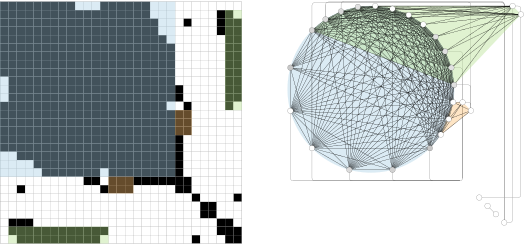 <?xml version="1.0"?>
<!DOCTYPE ipe SYSTEM "ipe.dtd">
<ipe version="70010" creator="Ipe 7.0.10">
<info created="D:20100909134504" modified="D:20100909150018"/>
<ipestyle name="GeometryCoreExport">
<layout paper="595.0 842.0" origin="0 0" frame="595.0 842.0"/>
<preamble>\renewcommand\familydefault{\sfdefault}</preamble>
<color name="pink" value="1.0 0.7529412 0.7921569"/>
<color name="navy" value="0.0 0.0 0.5019608"/>
<color name="darkgreen" value="0.0 0.3882353 0.0"/>
<color name="yellow" value="1.0 1.0 0.0"/>
<color name="turquoise" value="0.2509804 0.8745098 0.8156863"/>
<color name="CB light green" value="0.69803923 0.8745098 0.5411765"/>
<color name="CB dark red" value="0.8901961 0.101960786 0.10980392"/>
<color name="CB light purple" value="0.7921569 0.69803923 0.8392157"/>
<color name="red" value="1.0 0.0 0.0"/>
<color name="gold" value="1.0 0.8392157 0.0"/>
<color name="gray" value="0.7411765 0.7411765 0.7411765"/>
<color name="darkcyan" value="0.0 0.5411765 0.5411765"/>
<color name="lightblue" value="0.6745098 0.84313726 0.9019608"/>
<color name="white" value="1.0 1.0 1.0"/>
<color name="darkgray" value="0.6627451 0.6627451 0.6627451"/>
<color name="darkorange" value="1.0 0.54509807 0.0"/>
<color name="darkmagenta" value="0.5411765 0.0 0.5411765"/>
<color name="CB light orange" value="0.99215686 0.7490196 0.43529412"/>
<color name="darkblue" value="0.0 0.0 0.5411765"/>
<color name="lightcyan" value="0.8745098 1.0 1.0"/>
<color name="lightgray" value="0.8235294 0.8235294 0.8235294"/>
<color name="green" value="0.0 1.0 0.0"/>
<color name="lightyellow" value="1.0 1.0 0.8745098"/>
<color name="violet" value="0.92941177 0.50980395 0.92941177"/>
<color name="black" value="0.0 0.0 0.0"/>
<color name="brown" value="0.6431373 0.16470589 0.16470589"/>
<color name="lightgreen" value="0.5647059 0.92941177 0.5647059"/>
<color name="CB light red" value="0.9843137 0.6039216 0.6"/>
<color name="orange" value="1.0 0.6431373 0.0"/>
<color name="CB dark purple" value="0.41568628 0.23921569 0.6039216"/>
<color name="CB dark green" value="0.2 0.627451 0.17254902"/>
<color name="blue" value="0.0 0.0 1.0"/>
<color name="darkred" value="0.5411765 0.0 0.0"/>
<color name="seagreen" value="0.1764706 0.5411765 0.3372549"/>
<color name="purple" value="0.62352943 0.12156863 0.9372549"/>
<color name="CB dark orange" value="1.0 0.49803922 0.0"/>
<color name="CB light blue" value="0.6509804 0.80784315 0.8901961"/>
<color name="CB dark blue" value="0.12156863 0.47058824 0.7058824"/>
<symbolsize name="small" value="2.0"/>
<symbolsize name="normal" value="3.0"/>
<symbolsize name="large" value="5.0"/>
<symbolsize name="tiny" value="1.1"/>
<pen name="normal" value="0.4"/>
<pen name="fat" value="1.2"/>
<pen name="heavier" value="0.8"/>
<pen name="ultrafat" value="2.0"/>
<dashstyle name="dashed" value="[4.0] 0"/>
<dashstyle name="W dot heavier" value="[0.01 1.6] 0"/>
<dashstyle name="W dot fat" value="[0.01 2.4] 0"/>
<dashstyle name="W dot normal" value="[0.01 0.8] 0"/>
<dashstyle name="dash dot dotted" value="[4.0 2.0 1.0 2.0 1.0 2.0] 0"/>
<dashstyle name="W dashed normal" value="[1.0 1.7] 0"/>
<dashstyle name="W dashed heavier" value="[2.0 3.0] 0"/>
<dashstyle name="W dashed ultrafat" value="[5.0 8.5] 0"/>
<dashstyle name="dash dotted" value="[4.0 2.0 1.0 2.0] 0"/>
<dashstyle name="W dot ultrafat" value="[0.01 4.0] 0"/>
<dashstyle name="dotted" value="[1.0 3.0] 0"/>
<dashstyle name="W dashed fat" value="[3.0 5.1] 0"/>
<opacity name="25%" value="0.25"/>
<opacity name="opaque" value="1.0"/>
<opacity name="100%" value="1.0"/>
<opacity name="10%" value="0.1"/>
<opacity name="20%" value="0.2"/>
<opacity name="30%" value="0.3"/>
<opacity name="40%" value="0.4"/>
<opacity name="50%" value="0.5"/>
<opacity name="60%" value="0.6"/>
<opacity name="70%" value="0.75"/>
<opacity name="80%" value="0.8"/>
<opacity name="90%" value="0.9"/>
</ipestyle>
<page>
<layer name="default"/>
<view layers="default" active="default"/>
<path cap="1" layer="default" matrix="1.0 0.0 0.0 1.0 -0.0 -0.0" stroke="0.5019608 0.5019608 0.5019608" fill="black" pen="0.05">
20.0 104.0 m
23.0 104.0 l
23.0 107.0 l
20.0 107.0 l
h
</path>
<path cap="1" matrix="1.0 0.0 0.0 1.0 -0.0 -0.0" stroke="0.5019608 0.5019608 0.5019608" fill="black" pen="0.05">
20.0 101.0 m
23.0 101.0 l
23.0 104.0 l
20.0 104.0 l
h
</path>
<path cap="1" matrix="1.0 0.0 0.0 1.0 -0.0 -0.0" stroke="0.5019608 0.5019608 0.5019608" fill="black" pen="0.05">
20.0 98.0 m
23.0 98.0 l
23.0 101.0 l
20.0 101.0 l
h
</path>
<path cap="1" matrix="1.0 0.0 0.0 1.0 -0.0 -0.0" stroke="0.5019608 0.5019608 0.5019608" fill="black" pen="0.05">
20.0 95.0 m
23.0 95.0 l
23.0 98.0 l
20.0 98.0 l
h
</path>
<path cap="1" matrix="1.0 0.0 0.0 1.0 -0.0 -0.0" stroke="0.5019608 0.5019608 0.5019608" fill="black" pen="0.05">
20.0 92.0 m
23.0 92.0 l
23.0 95.0 l
20.0 95.0 l
h
</path>
<path cap="1" matrix="1.0 0.0 0.0 1.0 -0.0 -0.0" stroke="0.5019608 0.5019608 0.5019608" fill="black" pen="0.05">
20.0 89.0 m
23.0 89.0 l
23.0 92.0 l
20.0 92.0 l
h
</path>
<path cap="1" matrix="1.0 0.0 0.0 1.0 -0.0 -0.0" stroke="0.5019608 0.5019608 0.5019608" fill="black" pen="0.05">
20.0 86.0 m
23.0 86.0 l
23.0 89.0 l
20.0 89.0 l
h
</path>
<path cap="1" matrix="1.0 0.0 0.0 1.0 -0.0 -0.0" stroke="0.5019608 0.5019608 0.5019608" fill="black" pen="0.05">
20.0 83.0 m
23.0 83.0 l
23.0 86.0 l
20.0 86.0 l
h
</path>
<path cap="1" matrix="1.0 0.0 0.0 1.0 -0.0 -0.0" stroke="0.5019608 0.5019608 0.5019608" fill="black" pen="0.05">
20.0 80.0 m
23.0 80.0 l
23.0 83.0 l
20.0 83.0 l
h
</path>
<path cap="1" matrix="1.0 0.0 0.0 1.0 -0.0 -0.0" stroke="0.5019608 0.5019608 0.5019608" fill="black" pen="0.05">
20.0 68.0 m
23.0 68.0 l
23.0 71.0 l
20.0 71.0 l
h
</path>
<path cap="1" matrix="1.0 0.0 0.0 1.0 -0.0 -0.0" stroke="0.5019608 0.5019608 0.5019608" fill="black" pen="0.05">
20.0 65.0 m
23.0 65.0 l
23.0 68.0 l
20.0 68.0 l
h
</path>
<path cap="1" matrix="1.0 0.0 0.0 1.0 -0.0 -0.0" stroke="0.5019608 0.5019608 0.5019608" fill="black" pen="0.05">
20.0 62.0 m
23.0 62.0 l
23.0 65.0 l
20.0 65.0 l
h
</path>
<path cap="1" matrix="1.0 0.0 0.0 1.0 -0.0 -0.0" stroke="0.5019608 0.5019608 0.5019608" fill="black" pen="0.05">
20.0 59.0 m
23.0 59.0 l
23.0 62.0 l
20.0 62.0 l
h
</path>
<path cap="1" matrix="1.0 0.0 0.0 1.0 -0.0 -0.0" stroke="0.5019608 0.5019608 0.5019608" fill="black" pen="0.05">
20.0 56.0 m
23.0 56.0 l
23.0 59.0 l
20.0 59.0 l
h
</path>
<path cap="1" matrix="1.0 0.0 0.0 1.0 -0.0 -0.0" stroke="0.5019608 0.5019608 0.5019608" fill="black" pen="0.05">
20.0 53.0 m
23.0 53.0 l
23.0 56.0 l
20.0 56.0 l
h
</path>
<path cap="1" matrix="1.0 0.0 0.0 1.0 -0.0 -0.0" stroke="0.5019608 0.5019608 0.5019608" fill="black" pen="0.05">
23.0 104.0 m
26.0 104.0 l
26.0 107.0 l
23.0 107.0 l
h
</path>
<path cap="1" matrix="1.0 0.0 0.0 1.0 -0.0 -0.0" stroke="0.5019608 0.5019608 0.5019608" fill="black" pen="0.05">
23.0 101.0 m
26.0 101.0 l
26.0 104.0 l
23.0 104.0 l
h
</path>
<path cap="1" matrix="1.0 0.0 0.0 1.0 -0.0 -0.0" stroke="0.5019608 0.5019608 0.5019608" fill="black" pen="0.05">
23.0 98.0 m
26.0 98.0 l
26.0 101.0 l
23.0 101.0 l
h
</path>
<path cap="1" matrix="1.0 0.0 0.0 1.0 -0.0 -0.0" stroke="0.5019608 0.5019608 0.5019608" fill="black" pen="0.05">
23.0 95.0 m
26.0 95.0 l
26.0 98.0 l
23.0 98.0 l
h
</path>
<path cap="1" matrix="1.0 0.0 0.0 1.0 -0.0 -0.0" stroke="0.5019608 0.5019608 0.5019608" fill="black" pen="0.05">
23.0 92.0 m
26.0 92.0 l
26.0 95.0 l
23.0 95.0 l
h
</path>
<path cap="1" matrix="1.0 0.0 0.0 1.0 -0.0 -0.0" stroke="0.5019608 0.5019608 0.5019608" fill="black" pen="0.05">
23.0 89.0 m
26.0 89.0 l
26.0 92.0 l
23.0 92.0 l
h
</path>
<path cap="1" matrix="1.0 0.0 0.0 1.0 -0.0 -0.0" stroke="0.5019608 0.5019608 0.5019608" fill="black" pen="0.05">
23.0 86.0 m
26.0 86.0 l
26.0 89.0 l
23.0 89.0 l
h
</path>
<path cap="1" matrix="1.0 0.0 0.0 1.0 -0.0 -0.0" stroke="0.5019608 0.5019608 0.5019608" fill="black" pen="0.05">
23.0 83.0 m
26.0 83.0 l
26.0 86.0 l
23.0 86.0 l
h
</path>
<path cap="1" matrix="1.0 0.0 0.0 1.0 -0.0 -0.0" stroke="0.5019608 0.5019608 0.5019608" fill="black" pen="0.05">
23.0 80.0 m
26.0 80.0 l
26.0 83.0 l
23.0 83.0 l
h
</path>
<path cap="1" matrix="1.0 0.0 0.0 1.0 -0.0 -0.0" stroke="0.5019608 0.5019608 0.5019608" fill="black" pen="0.05">
23.0 77.0 m
26.0 77.0 l
26.0 80.0 l
23.0 80.0 l
h
</path>
<path cap="1" matrix="1.0 0.0 0.0 1.0 -0.0 -0.0" stroke="0.5019608 0.5019608 0.5019608" fill="black" pen="0.05">
23.0 74.0 m
26.0 74.0 l
26.0 77.0 l
23.0 77.0 l
h
</path>
<path cap="1" matrix="1.0 0.0 0.0 1.0 -0.0 -0.0" stroke="0.5019608 0.5019608 0.5019608" fill="black" pen="0.05">
23.0 71.0 m
26.0 71.0 l
26.0 74.0 l
23.0 74.0 l
h
</path>
<path cap="1" matrix="1.0 0.0 0.0 1.0 -0.0 -0.0" stroke="0.5019608 0.5019608 0.5019608" fill="black" pen="0.05">
23.0 68.0 m
26.0 68.0 l
26.0 71.0 l
23.0 71.0 l
h
</path>
<path cap="1" matrix="1.0 0.0 0.0 1.0 -0.0 -0.0" stroke="0.5019608 0.5019608 0.5019608" fill="black" pen="0.05">
23.0 65.0 m
26.0 65.0 l
26.0 68.0 l
23.0 68.0 l
h
</path>
<path cap="1" matrix="1.0 0.0 0.0 1.0 -0.0 -0.0" stroke="0.5019608 0.5019608 0.5019608" fill="black" pen="0.05">
23.0 62.0 m
26.0 62.0 l
26.0 65.0 l
23.0 65.0 l
h
</path>
<path cap="1" matrix="1.0 0.0 0.0 1.0 -0.0 -0.0" stroke="0.5019608 0.5019608 0.5019608" fill="black" pen="0.05">
23.0 59.0 m
26.0 59.0 l
26.0 62.0 l
23.0 62.0 l
h
</path>
<path cap="1" matrix="1.0 0.0 0.0 1.0 -0.0 -0.0" stroke="0.5019608 0.5019608 0.5019608" fill="black" pen="0.05">
23.0 56.0 m
26.0 56.0 l
26.0 59.0 l
23.0 59.0 l
h
</path>
<path cap="1" matrix="1.0 0.0 0.0 1.0 -0.0 -0.0" stroke="0.5019608 0.5019608 0.5019608" fill="black" pen="0.05">
23.0 53.0 m
26.0 53.0 l
26.0 56.0 l
23.0 56.0 l
h
</path>
<path cap="1" matrix="1.0 0.0 0.0 1.0 -0.0 -0.0" stroke="0.5019608 0.5019608 0.5019608" fill="black" pen="0.05">
23.0 26.0 m
26.0 26.0 l
26.0 29.0 l
23.0 29.0 l
h
</path>
<path cap="1" matrix="1.0 0.0 0.0 1.0 -0.0 -0.0" stroke="0.5019608 0.5019608 0.5019608" fill="black" pen="0.05">
23.0 23.0 m
26.0 23.0 l
26.0 26.0 l
23.0 26.0 l
h
</path>
<path cap="1" matrix="1.0 0.0 0.0 1.0 -0.0 -0.0" stroke="0.5019608 0.5019608 0.5019608" fill="black" pen="0.05">
26.0 104.0 m
29.0 104.0 l
29.0 107.0 l
26.0 107.0 l
h
</path>
<path cap="1" matrix="1.0 0.0 0.0 1.0 -0.0 -0.0" stroke="0.5019608 0.5019608 0.5019608" fill="black" pen="0.05">
26.0 101.0 m
29.0 101.0 l
29.0 104.0 l
26.0 104.0 l
h
</path>
<path cap="1" matrix="1.0 0.0 0.0 1.0 -0.0 -0.0" stroke="0.5019608 0.5019608 0.5019608" fill="black" pen="0.05">
26.0 98.0 m
29.0 98.0 l
29.0 101.0 l
26.0 101.0 l
h
</path>
<path cap="1" matrix="1.0 0.0 0.0 1.0 -0.0 -0.0" stroke="0.5019608 0.5019608 0.5019608" fill="black" pen="0.05">
26.0 95.0 m
29.0 95.0 l
29.0 98.0 l
26.0 98.0 l
h
</path>
<path cap="1" matrix="1.0 0.0 0.0 1.0 -0.0 -0.0" stroke="0.5019608 0.5019608 0.5019608" fill="black" pen="0.05">
26.0 92.0 m
29.0 92.0 l
29.0 95.0 l
26.0 95.0 l
h
</path>
<path cap="1" matrix="1.0 0.0 0.0 1.0 -0.0 -0.0" stroke="0.5019608 0.5019608 0.5019608" fill="black" pen="0.05">
26.0 89.0 m
29.0 89.0 l
29.0 92.0 l
26.0 92.0 l
h
</path>
<path cap="1" matrix="1.0 0.0 0.0 1.0 -0.0 -0.0" stroke="0.5019608 0.5019608 0.5019608" fill="black" pen="0.05">
26.0 86.0 m
29.0 86.0 l
29.0 89.0 l
26.0 89.0 l
h
</path>
<path cap="1" matrix="1.0 0.0 0.0 1.0 -0.0 -0.0" stroke="0.5019608 0.5019608 0.5019608" fill="black" pen="0.05">
26.0 83.0 m
29.0 83.0 l
29.0 86.0 l
26.0 86.0 l
h
</path>
<path cap="1" matrix="1.0 0.0 0.0 1.0 -0.0 -0.0" stroke="0.5019608 0.5019608 0.5019608" fill="black" pen="0.05">
26.0 80.0 m
29.0 80.0 l
29.0 83.0 l
26.0 83.0 l
h
</path>
<path cap="1" matrix="1.0 0.0 0.0 1.0 -0.0 -0.0" stroke="0.5019608 0.5019608 0.5019608" fill="black" pen="0.05">
26.0 77.0 m
29.0 77.0 l
29.0 80.0 l
26.0 80.0 l
h
</path>
<path cap="1" matrix="1.0 0.0 0.0 1.0 -0.0 -0.0" stroke="0.5019608 0.5019608 0.5019608" fill="black" pen="0.05">
26.0 74.0 m
29.0 74.0 l
29.0 77.0 l
26.0 77.0 l
h
</path>
<path cap="1" matrix="1.0 0.0 0.0 1.0 -0.0 -0.0" stroke="0.5019608 0.5019608 0.5019608" fill="black" pen="0.05">
26.0 71.0 m
29.0 71.0 l
29.0 74.0 l
26.0 74.0 l
h
</path>
<path cap="1" matrix="1.0 0.0 0.0 1.0 -0.0 -0.0" stroke="0.5019608 0.5019608 0.5019608" fill="black" pen="0.05">
26.0 68.0 m
29.0 68.0 l
29.0 71.0 l
26.0 71.0 l
h
</path>
<path cap="1" matrix="1.0 0.0 0.0 1.0 -0.0 -0.0" stroke="0.5019608 0.5019608 0.5019608" fill="black" pen="0.05">
26.0 65.0 m
29.0 65.0 l
29.0 68.0 l
26.0 68.0 l
h
</path>
<path cap="1" matrix="1.0 0.0 0.0 1.0 -0.0 -0.0" stroke="0.5019608 0.5019608 0.5019608" fill="black" pen="0.05">
26.0 62.0 m
29.0 62.0 l
29.0 65.0 l
26.0 65.0 l
h
</path>
<path cap="1" matrix="1.0 0.0 0.0 1.0 -0.0 -0.0" stroke="0.5019608 0.5019608 0.5019608" fill="black" pen="0.05">
26.0 59.0 m
29.0 59.0 l
29.0 62.0 l
26.0 62.0 l
h
</path>
<path cap="1" matrix="1.0 0.0 0.0 1.0 -0.0 -0.0" stroke="0.5019608 0.5019608 0.5019608" fill="black" pen="0.05">
26.0 56.0 m
29.0 56.0 l
29.0 59.0 l
26.0 59.0 l
h
</path>
<path cap="1" matrix="1.0 0.0 0.0 1.0 -0.0 -0.0" stroke="0.5019608 0.5019608 0.5019608" fill="black" pen="0.05">
26.0 53.0 m
29.0 53.0 l
29.0 56.0 l
26.0 56.0 l
h
</path>
<path cap="1" matrix="1.0 0.0 0.0 1.0 -0.0 -0.0" stroke="0.5019608 0.5019608 0.5019608" fill="black" pen="0.05">
26.0 50.0 m
29.0 50.0 l
29.0 53.0 l
26.0 53.0 l
h
</path>
<path cap="1" matrix="1.0 0.0 0.0 1.0 -0.0 -0.0" stroke="0.5019608 0.5019608 0.5019608" fill="black" pen="0.05">
26.0 38.0 m
29.0 38.0 l
29.0 41.0 l
26.0 41.0 l
h
</path>
<path cap="1" matrix="1.0 0.0 0.0 1.0 -0.0 -0.0" stroke="0.5019608 0.5019608 0.5019608" fill="black" pen="0.05">
26.0 26.0 m
29.0 26.0 l
29.0 29.0 l
26.0 29.0 l
h
</path>
<path cap="1" matrix="1.0 0.0 0.0 1.0 -0.0 -0.0" stroke="0.5019608 0.5019608 0.5019608" fill="black" pen="0.05">
26.0 23.0 m
29.0 23.0 l
29.0 26.0 l
26.0 26.0 l
h
</path>
<path cap="1" matrix="1.0 0.0 0.0 1.0 -0.0 -0.0" stroke="0.5019608 0.5019608 0.5019608" fill="black" pen="0.05">
26.0 20.0 m
29.0 20.0 l
29.0 23.0 l
26.0 23.0 l
h
</path>
<path cap="1" matrix="1.0 0.0 0.0 1.0 -0.0 -0.0" stroke="0.5019608 0.5019608 0.5019608" fill="black" pen="0.05">
29.0 104.0 m
32.0 104.0 l
32.0 107.0 l
29.0 107.0 l
h
</path>
<path cap="1" matrix="1.0 0.0 0.0 1.0 -0.0 -0.0" stroke="0.5019608 0.5019608 0.5019608" fill="black" pen="0.05">
29.0 101.0 m
32.0 101.0 l
32.0 104.0 l
29.0 104.0 l
h
</path>
<path cap="1" matrix="1.0 0.0 0.0 1.0 -0.0 -0.0" stroke="0.5019608 0.5019608 0.5019608" fill="black" pen="0.05">
29.0 98.0 m
32.0 98.0 l
32.0 101.0 l
29.0 101.0 l
h
</path>
<path cap="1" matrix="1.0 0.0 0.0 1.0 -0.0 -0.0" stroke="0.5019608 0.5019608 0.5019608" fill="black" pen="0.05">
29.0 95.0 m
32.0 95.0 l
32.0 98.0 l
29.0 98.0 l
h
</path>
<path cap="1" matrix="1.0 0.0 0.0 1.0 -0.0 -0.0" stroke="0.5019608 0.5019608 0.5019608" fill="black" pen="0.05">
29.0 92.0 m
32.0 92.0 l
32.0 95.0 l
29.0 95.0 l
h
</path>
<path cap="1" matrix="1.0 0.0 0.0 1.0 -0.0 -0.0" stroke="0.5019608 0.5019608 0.5019608" fill="black" pen="0.05">
29.0 89.0 m
32.0 89.0 l
32.0 92.0 l
29.0 92.0 l
h
</path>
<path cap="1" matrix="1.0 0.0 0.0 1.0 -0.0 -0.0" stroke="0.5019608 0.5019608 0.5019608" fill="black" pen="0.05">
29.0 86.0 m
32.0 86.0 l
32.0 89.0 l
29.0 89.0 l
h
</path>
<path cap="1" matrix="1.0 0.0 0.0 1.0 -0.0 -0.0" stroke="0.5019608 0.5019608 0.5019608" fill="black" pen="0.05">
29.0 83.0 m
32.0 83.0 l
32.0 86.0 l
29.0 86.0 l
h
</path>
<path cap="1" matrix="1.0 0.0 0.0 1.0 -0.0 -0.0" stroke="0.5019608 0.5019608 0.5019608" fill="black" pen="0.05">
29.0 80.0 m
32.0 80.0 l
32.0 83.0 l
29.0 83.0 l
h
</path>
<path cap="1" matrix="1.0 0.0 0.0 1.0 -0.0 -0.0" stroke="0.5019608 0.5019608 0.5019608" fill="black" pen="0.05">
29.0 77.0 m
32.0 77.0 l
32.0 80.0 l
29.0 80.0 l
h
</path>
<path cap="1" matrix="1.0 0.0 0.0 1.0 -0.0 -0.0" stroke="0.5019608 0.5019608 0.5019608" fill="black" pen="0.05">
29.0 74.0 m
32.0 74.0 l
32.0 77.0 l
29.0 77.0 l
h
</path>
<path cap="1" matrix="1.0 0.0 0.0 1.0 -0.0 -0.0" stroke="0.5019608 0.5019608 0.5019608" fill="black" pen="0.05">
29.0 71.0 m
32.0 71.0 l
32.0 74.0 l
29.0 74.0 l
h
</path>
<path cap="1" matrix="1.0 0.0 0.0 1.0 -0.0 -0.0" stroke="0.5019608 0.5019608 0.5019608" fill="black" pen="0.05">
29.0 68.0 m
32.0 68.0 l
32.0 71.0 l
29.0 71.0 l
h
</path>
<path cap="1" matrix="1.0 0.0 0.0 1.0 -0.0 -0.0" stroke="0.5019608 0.5019608 0.5019608" fill="black" pen="0.05">
29.0 65.0 m
32.0 65.0 l
32.0 68.0 l
29.0 68.0 l
h
</path>
<path cap="1" matrix="1.0 0.0 0.0 1.0 -0.0 -0.0" stroke="0.5019608 0.5019608 0.5019608" fill="black" pen="0.05">
29.0 62.0 m
32.0 62.0 l
32.0 65.0 l
29.0 65.0 l
h
</path>
<path cap="1" matrix="1.0 0.0 0.0 1.0 -0.0 -0.0" stroke="0.5019608 0.5019608 0.5019608" fill="black" pen="0.05">
29.0 59.0 m
32.0 59.0 l
32.0 62.0 l
29.0 62.0 l
h
</path>
<path cap="1" matrix="1.0 0.0 0.0 1.0 -0.0 -0.0" stroke="0.5019608 0.5019608 0.5019608" fill="black" pen="0.05">
29.0 56.0 m
32.0 56.0 l
32.0 59.0 l
29.0 59.0 l
h
</path>
<path cap="1" matrix="1.0 0.0 0.0 1.0 -0.0 -0.0" stroke="0.5019608 0.5019608 0.5019608" fill="black" pen="0.05">
29.0 53.0 m
32.0 53.0 l
32.0 56.0 l
29.0 56.0 l
h
</path>
<path cap="1" matrix="1.0 0.0 0.0 1.0 -0.0 -0.0" stroke="0.5019608 0.5019608 0.5019608" fill="black" pen="0.05">
29.0 50.0 m
32.0 50.0 l
32.0 53.0 l
29.0 53.0 l
h
</path>
<path cap="1" matrix="1.0 0.0 0.0 1.0 -0.0 -0.0" stroke="0.5019608 0.5019608 0.5019608" fill="black" pen="0.05">
29.0 26.0 m
32.0 26.0 l
32.0 29.0 l
29.0 29.0 l
h
</path>
<path cap="1" matrix="1.0 0.0 0.0 1.0 -0.0 -0.0" stroke="0.5019608 0.5019608 0.5019608" fill="black" pen="0.05">
29.0 23.0 m
32.0 23.0 l
32.0 26.0 l
29.0 26.0 l
h
</path>
<path cap="1" matrix="1.0 0.0 0.0 1.0 -0.0 -0.0" stroke="0.5019608 0.5019608 0.5019608" fill="black" pen="0.05">
29.0 20.0 m
32.0 20.0 l
32.0 23.0 l
29.0 23.0 l
h
</path>
<path cap="1" matrix="1.0 0.0 0.0 1.0 -0.0 -0.0" stroke="0.5019608 0.5019608 0.5019608" fill="black" pen="0.05">
32.0 104.0 m
35.0 104.0 l
35.0 107.0 l
32.0 107.0 l
h
</path>
<path cap="1" matrix="1.0 0.0 0.0 1.0 -0.0 -0.0" stroke="0.5019608 0.5019608 0.5019608" fill="black" pen="0.05">
32.0 101.0 m
35.0 101.0 l
35.0 104.0 l
32.0 104.0 l
h
</path>
<path cap="1" matrix="1.0 0.0 0.0 1.0 -0.0 -0.0" stroke="0.5019608 0.5019608 0.5019608" fill="black" pen="0.05">
32.0 98.0 m
35.0 98.0 l
35.0 101.0 l
32.0 101.0 l
h
</path>
<path cap="1" matrix="1.0 0.0 0.0 1.0 -0.0 -0.0" stroke="0.5019608 0.5019608 0.5019608" fill="black" pen="0.05">
32.0 95.0 m
35.0 95.0 l
35.0 98.0 l
32.0 98.0 l
h
</path>
<path cap="1" matrix="1.0 0.0 0.0 1.0 -0.0 -0.0" stroke="0.5019608 0.5019608 0.5019608" fill="black" pen="0.05">
32.0 92.0 m
35.0 92.0 l
35.0 95.0 l
32.0 95.0 l
h
</path>
<path cap="1" matrix="1.0 0.0 0.0 1.0 -0.0 -0.0" stroke="0.5019608 0.5019608 0.5019608" fill="black" pen="0.05">
32.0 89.0 m
35.0 89.0 l
35.0 92.0 l
32.0 92.0 l
h
</path>
<path cap="1" matrix="1.0 0.0 0.0 1.0 -0.0 -0.0" stroke="0.5019608 0.5019608 0.5019608" fill="black" pen="0.05">
32.0 86.0 m
35.0 86.0 l
35.0 89.0 l
32.0 89.0 l
h
</path>
<path cap="1" matrix="1.0 0.0 0.0 1.0 -0.0 -0.0" stroke="0.5019608 0.5019608 0.5019608" fill="black" pen="0.05">
32.0 83.0 m
35.0 83.0 l
35.0 86.0 l
32.0 86.0 l
h
</path>
<path cap="1" matrix="1.0 0.0 0.0 1.0 -0.0 -0.0" stroke="0.5019608 0.5019608 0.5019608" fill="black" pen="0.05">
32.0 80.0 m
35.0 80.0 l
35.0 83.0 l
32.0 83.0 l
h
</path>
<path cap="1" matrix="1.0 0.0 0.0 1.0 -0.0 -0.0" stroke="0.5019608 0.5019608 0.5019608" fill="black" pen="0.05">
32.0 77.0 m
35.0 77.0 l
35.0 80.0 l
32.0 80.0 l
h
</path>
<path cap="1" matrix="1.0 0.0 0.0 1.0 -0.0 -0.0" stroke="0.5019608 0.5019608 0.5019608" fill="black" pen="0.05">
32.0 74.0 m
35.0 74.0 l
35.0 77.0 l
32.0 77.0 l
h
</path>
<path cap="1" matrix="1.0 0.0 0.0 1.0 -0.0 -0.0" stroke="0.5019608 0.5019608 0.5019608" fill="black" pen="0.05">
32.0 71.0 m
35.0 71.0 l
35.0 74.0 l
32.0 74.0 l
h
</path>
<path cap="1" matrix="1.0 0.0 0.0 1.0 -0.0 -0.0" stroke="0.5019608 0.5019608 0.5019608" fill="black" pen="0.05">
32.0 68.0 m
35.0 68.0 l
35.0 71.0 l
32.0 71.0 l
h
</path>
<path cap="1" matrix="1.0 0.0 0.0 1.0 -0.0 -0.0" stroke="0.5019608 0.5019608 0.5019608" fill="black" pen="0.05">
32.0 65.0 m
35.0 65.0 l
35.0 68.0 l
32.0 68.0 l
h
</path>
<path cap="1" matrix="1.0 0.0 0.0 1.0 -0.0 -0.0" stroke="0.5019608 0.5019608 0.5019608" fill="black" pen="0.05">
32.0 62.0 m
35.0 62.0 l
35.0 65.0 l
32.0 65.0 l
h
</path>
<path cap="1" matrix="1.0 0.0 0.0 1.0 -0.0 -0.0" stroke="0.5019608 0.5019608 0.5019608" fill="black" pen="0.05">
32.0 59.0 m
35.0 59.0 l
35.0 62.0 l
32.0 62.0 l
h
</path>
<path cap="1" matrix="1.0 0.0 0.0 1.0 -0.0 -0.0" stroke="0.5019608 0.5019608 0.5019608" fill="black" pen="0.05">
32.0 56.0 m
35.0 56.0 l
35.0 59.0 l
32.0 59.0 l
h
</path>
<path cap="1" matrix="1.0 0.0 0.0 1.0 -0.0 -0.0" stroke="0.5019608 0.5019608 0.5019608" fill="black" pen="0.05">
32.0 53.0 m
35.0 53.0 l
35.0 56.0 l
32.0 56.0 l
h
</path>
<path cap="1" matrix="1.0 0.0 0.0 1.0 -0.0 -0.0" stroke="0.5019608 0.5019608 0.5019608" fill="black" pen="0.05">
32.0 50.0 m
35.0 50.0 l
35.0 53.0 l
32.0 53.0 l
h
</path>
<path cap="1" matrix="1.0 0.0 0.0 1.0 -0.0 -0.0" stroke="0.5019608 0.5019608 0.5019608" fill="black" pen="0.05">
32.0 47.0 m
35.0 47.0 l
35.0 50.0 l
32.0 50.0 l
h
</path>
<path cap="1" matrix="1.0 0.0 0.0 1.0 -0.0 -0.0" stroke="0.5019608 0.5019608 0.5019608" fill="black" pen="0.05">
32.0 23.0 m
35.0 23.0 l
35.0 26.0 l
32.0 26.0 l
h
</path>
<path cap="1" matrix="1.0 0.0 0.0 1.0 -0.0 -0.0" stroke="0.5019608 0.5019608 0.5019608" fill="black" pen="0.05">
32.0 20.0 m
35.0 20.0 l
35.0 23.0 l
32.0 23.0 l
h
</path>
<path cap="1" matrix="1.0 0.0 0.0 1.0 -0.0 -0.0" stroke="0.5019608 0.5019608 0.5019608" fill="black" pen="0.05">
35.0 104.0 m
38.0 104.0 l
38.0 107.0 l
35.0 107.0 l
h
</path>
<path cap="1" matrix="1.0 0.0 0.0 1.0 -0.0 -0.0" stroke="0.5019608 0.5019608 0.5019608" fill="black" pen="0.05">
35.0 101.0 m
38.0 101.0 l
38.0 104.0 l
35.0 104.0 l
h
</path>
<path cap="1" matrix="1.0 0.0 0.0 1.0 -0.0 -0.0" stroke="0.5019608 0.5019608 0.5019608" fill="black" pen="0.05">
35.0 98.0 m
38.0 98.0 l
38.0 101.0 l
35.0 101.0 l
h
</path>
<path cap="1" matrix="1.0 0.0 0.0 1.0 -0.0 -0.0" stroke="0.5019608 0.5019608 0.5019608" fill="black" pen="0.05">
35.0 95.0 m
38.0 95.0 l
38.0 98.0 l
35.0 98.0 l
h
</path>
<path cap="1" matrix="1.0 0.0 0.0 1.0 -0.0 -0.0" stroke="0.5019608 0.5019608 0.5019608" fill="black" pen="0.05">
35.0 92.0 m
38.0 92.0 l
38.0 95.0 l
35.0 95.0 l
h
</path>
<path cap="1" matrix="1.0 0.0 0.0 1.0 -0.0 -0.0" stroke="0.5019608 0.5019608 0.5019608" fill="black" pen="0.05">
35.0 89.0 m
38.0 89.0 l
38.0 92.0 l
35.0 92.0 l
h
</path>
<path cap="1" matrix="1.0 0.0 0.0 1.0 -0.0 -0.0" stroke="0.5019608 0.5019608 0.5019608" fill="black" pen="0.05">
35.0 86.0 m
38.0 86.0 l
38.0 89.0 l
35.0 89.0 l
h
</path>
<path cap="1" matrix="1.0 0.0 0.0 1.0 -0.0 -0.0" stroke="0.5019608 0.5019608 0.5019608" fill="black" pen="0.05">
35.0 83.0 m
38.0 83.0 l
38.0 86.0 l
35.0 86.0 l
h
</path>
<path cap="1" matrix="1.0 0.0 0.0 1.0 -0.0 -0.0" stroke="0.5019608 0.5019608 0.5019608" fill="black" pen="0.05">
35.0 80.0 m
38.0 80.0 l
38.0 83.0 l
35.0 83.0 l
h
</path>
<path cap="1" matrix="1.0 0.0 0.0 1.0 -0.0 -0.0" stroke="0.5019608 0.5019608 0.5019608" fill="black" pen="0.05">
35.0 77.0 m
38.0 77.0 l
38.0 80.0 l
35.0 80.0 l
h
</path>
<path cap="1" matrix="1.0 0.0 0.0 1.0 -0.0 -0.0" stroke="0.5019608 0.5019608 0.5019608" fill="black" pen="0.05">
35.0 74.0 m
38.0 74.0 l
38.0 77.0 l
35.0 77.0 l
h
</path>
<path cap="1" matrix="1.0 0.0 0.0 1.0 -0.0 -0.0" stroke="0.5019608 0.5019608 0.5019608" fill="black" pen="0.05">
35.0 71.0 m
38.0 71.0 l
38.0 74.0 l
35.0 74.0 l
h
</path>
<path cap="1" matrix="1.0 0.0 0.0 1.0 -0.0 -0.0" stroke="0.5019608 0.5019608 0.5019608" fill="black" pen="0.05">
35.0 68.0 m
38.0 68.0 l
38.0 71.0 l
35.0 71.0 l
h
</path>
<path cap="1" matrix="1.0 0.0 0.0 1.0 -0.0 -0.0" stroke="0.5019608 0.5019608 0.5019608" fill="black" pen="0.05">
35.0 65.0 m
38.0 65.0 l
38.0 68.0 l
35.0 68.0 l
h
</path>
<path cap="1" matrix="1.0 0.0 0.0 1.0 -0.0 -0.0" stroke="0.5019608 0.5019608 0.5019608" fill="black" pen="0.05">
35.0 62.0 m
38.0 62.0 l
38.0 65.0 l
35.0 65.0 l
h
</path>
<path cap="1" matrix="1.0 0.0 0.0 1.0 -0.0 -0.0" stroke="0.5019608 0.5019608 0.5019608" fill="black" pen="0.05">
35.0 59.0 m
38.0 59.0 l
38.0 62.0 l
35.0 62.0 l
h
</path>
<path cap="1" matrix="1.0 0.0 0.0 1.0 -0.0 -0.0" stroke="0.5019608 0.5019608 0.5019608" fill="black" pen="0.05">
35.0 56.0 m
38.0 56.0 l
38.0 59.0 l
35.0 59.0 l
h
</path>
<path cap="1" matrix="1.0 0.0 0.0 1.0 -0.0 -0.0" stroke="0.5019608 0.5019608 0.5019608" fill="black" pen="0.05">
35.0 53.0 m
38.0 53.0 l
38.0 56.0 l
35.0 56.0 l
h
</path>
<path cap="1" matrix="1.0 0.0 0.0 1.0 -0.0 -0.0" stroke="0.5019608 0.5019608 0.5019608" fill="black" pen="0.05">
35.0 50.0 m
38.0 50.0 l
38.0 53.0 l
35.0 53.0 l
h
</path>
<path cap="1" matrix="1.0 0.0 0.0 1.0 -0.0 -0.0" stroke="0.5019608 0.5019608 0.5019608" fill="black" pen="0.05">
35.0 47.0 m
38.0 47.0 l
38.0 50.0 l
35.0 50.0 l
h
</path>
<path cap="1" matrix="1.0 0.0 0.0 1.0 -0.0 -0.0" stroke="0.5019608 0.5019608 0.5019608" fill="black" pen="0.05">
35.0 44.0 m
38.0 44.0 l
38.0 47.0 l
35.0 47.0 l
h
</path>
<path cap="1" matrix="1.0 0.0 0.0 1.0 -0.0 -0.0" stroke="0.5019608 0.5019608 0.5019608" fill="black" pen="0.05">
35.0 23.0 m
38.0 23.0 l
38.0 26.0 l
35.0 26.0 l
h
</path>
<path cap="1" matrix="1.0 0.0 0.0 1.0 -0.0 -0.0" stroke="0.5019608 0.5019608 0.5019608" fill="black" pen="0.05">
35.0 20.0 m
38.0 20.0 l
38.0 23.0 l
35.0 23.0 l
h
</path>
<path cap="1" matrix="1.0 0.0 0.0 1.0 -0.0 -0.0" stroke="0.5019608 0.5019608 0.5019608" fill="black" pen="0.05">
38.0 104.0 m
41.0 104.0 l
41.0 107.0 l
38.0 107.0 l
h
</path>
<path cap="1" matrix="1.0 0.0 0.0 1.0 -0.0 -0.0" stroke="0.5019608 0.5019608 0.5019608" fill="black" pen="0.05">
38.0 101.0 m
41.0 101.0 l
41.0 104.0 l
38.0 104.0 l
h
</path>
<path cap="1" matrix="1.0 0.0 0.0 1.0 -0.0 -0.0" stroke="0.5019608 0.5019608 0.5019608" fill="black" pen="0.05">
38.0 98.0 m
41.0 98.0 l
41.0 101.0 l
38.0 101.0 l
h
</path>
<path cap="1" matrix="1.0 0.0 0.0 1.0 -0.0 -0.0" stroke="0.5019608 0.5019608 0.5019608" fill="black" pen="0.05">
38.0 95.0 m
41.0 95.0 l
41.0 98.0 l
38.0 98.0 l
h
</path>
<path cap="1" matrix="1.0 0.0 0.0 1.0 -0.0 -0.0" stroke="0.5019608 0.5019608 0.5019608" fill="black" pen="0.05">
38.0 92.0 m
41.0 92.0 l
41.0 95.0 l
38.0 95.0 l
h
</path>
<path cap="1" matrix="1.0 0.0 0.0 1.0 -0.0 -0.0" stroke="0.5019608 0.5019608 0.5019608" fill="black" pen="0.05">
38.0 89.0 m
41.0 89.0 l
41.0 92.0 l
38.0 92.0 l
h
</path>
<path cap="1" matrix="1.0 0.0 0.0 1.0 -0.0 -0.0" stroke="0.5019608 0.5019608 0.5019608" fill="black" pen="0.05">
38.0 86.0 m
41.0 86.0 l
41.0 89.0 l
38.0 89.0 l
h
</path>
<path cap="1" matrix="1.0 0.0 0.0 1.0 -0.0 -0.0" stroke="0.5019608 0.5019608 0.5019608" fill="black" pen="0.05">
38.0 83.0 m
41.0 83.0 l
41.0 86.0 l
38.0 86.0 l
h
</path>
<path cap="1" matrix="1.0 0.0 0.0 1.0 -0.0 -0.0" stroke="0.5019608 0.5019608 0.5019608" fill="black" pen="0.05">
38.0 80.0 m
41.0 80.0 l
41.0 83.0 l
38.0 83.0 l
h
</path>
<path cap="1" matrix="1.0 0.0 0.0 1.0 -0.0 -0.0" stroke="0.5019608 0.5019608 0.5019608" fill="black" pen="0.05">
38.0 77.0 m
41.0 77.0 l
41.0 80.0 l
38.0 80.0 l
h
</path>
<path cap="1" matrix="1.0 0.0 0.0 1.0 -0.0 -0.0" stroke="0.5019608 0.5019608 0.5019608" fill="black" pen="0.05">
38.0 74.0 m
41.0 74.0 l
41.0 77.0 l
38.0 77.0 l
h
</path>
<path cap="1" matrix="1.0 0.0 0.0 1.0 -0.0 -0.0" stroke="0.5019608 0.5019608 0.5019608" fill="black" pen="0.05">
38.0 71.0 m
41.0 71.0 l
41.0 74.0 l
38.0 74.0 l
h
</path>
<path cap="1" matrix="1.0 0.0 0.0 1.0 -0.0 -0.0" stroke="0.5019608 0.5019608 0.5019608" fill="black" pen="0.05">
38.0 68.0 m
41.0 68.0 l
41.0 71.0 l
38.0 71.0 l
h
</path>
<path cap="1" matrix="1.0 0.0 0.0 1.0 -0.0 -0.0" stroke="0.5019608 0.5019608 0.5019608" fill="black" pen="0.05">
38.0 65.0 m
41.0 65.0 l
41.0 68.0 l
38.0 68.0 l
h
</path>
<path cap="1" matrix="1.0 0.0 0.0 1.0 -0.0 -0.0" stroke="0.5019608 0.5019608 0.5019608" fill="black" pen="0.05">
38.0 62.0 m
41.0 62.0 l
41.0 65.0 l
38.0 65.0 l
h
</path>
<path cap="1" matrix="1.0 0.0 0.0 1.0 -0.0 -0.0" stroke="0.5019608 0.5019608 0.5019608" fill="black" pen="0.05">
38.0 59.0 m
41.0 59.0 l
41.0 62.0 l
38.0 62.0 l
h
</path>
<path cap="1" matrix="1.0 0.0 0.0 1.0 -0.0 -0.0" stroke="0.5019608 0.5019608 0.5019608" fill="black" pen="0.05">
38.0 56.0 m
41.0 56.0 l
41.0 59.0 l
38.0 59.0 l
h
</path>
<path cap="1" matrix="1.0 0.0 0.0 1.0 -0.0 -0.0" stroke="0.5019608 0.5019608 0.5019608" fill="black" pen="0.05">
38.0 53.0 m
41.0 53.0 l
41.0 56.0 l
38.0 56.0 l
h
</path>
<path cap="1" matrix="1.0 0.0 0.0 1.0 -0.0 -0.0" stroke="0.5019608 0.5019608 0.5019608" fill="black" pen="0.05">
38.0 50.0 m
41.0 50.0 l
41.0 53.0 l
38.0 53.0 l
h
</path>
<path cap="1" matrix="1.0 0.0 0.0 1.0 -0.0 -0.0" stroke="0.5019608 0.5019608 0.5019608" fill="black" pen="0.05">
38.0 47.0 m
41.0 47.0 l
41.0 50.0 l
38.0 50.0 l
h
</path>
<path cap="1" matrix="1.0 0.0 0.0 1.0 -0.0 -0.0" stroke="0.5019608 0.5019608 0.5019608" fill="black" pen="0.05">
38.0 44.0 m
41.0 44.0 l
41.0 47.0 l
38.0 47.0 l
h
</path>
<path cap="1" matrix="1.0 0.0 0.0 1.0 -0.0 -0.0" stroke="0.5019608 0.5019608 0.5019608" fill="black" pen="0.05">
38.0 23.0 m
41.0 23.0 l
41.0 26.0 l
38.0 26.0 l
h
</path>
<path cap="1" matrix="1.0 0.0 0.0 1.0 -0.0 -0.0" stroke="0.5019608 0.5019608 0.5019608" fill="black" pen="0.05">
38.0 20.0 m
41.0 20.0 l
41.0 23.0 l
38.0 23.0 l
h
</path>
<path cap="1" matrix="1.0 0.0 0.0 1.0 -0.0 -0.0" stroke="0.5019608 0.5019608 0.5019608" fill="black" pen="0.05">
41.0 104.0 m
44.0 104.0 l
44.0 107.0 l
41.0 107.0 l
h
</path>
<path cap="1" matrix="1.0 0.0 0.0 1.0 -0.0 -0.0" stroke="0.5019608 0.5019608 0.5019608" fill="black" pen="0.05">
41.0 101.0 m
44.0 101.0 l
44.0 104.0 l
41.0 104.0 l
h
</path>
<path cap="1" matrix="1.0 0.0 0.0 1.0 -0.0 -0.0" stroke="0.5019608 0.5019608 0.5019608" fill="black" pen="0.05">
41.0 98.0 m
44.0 98.0 l
44.0 101.0 l
41.0 101.0 l
h
</path>
<path cap="1" matrix="1.0 0.0 0.0 1.0 -0.0 -0.0" stroke="0.5019608 0.5019608 0.5019608" fill="black" pen="0.05">
41.0 95.0 m
44.0 95.0 l
44.0 98.0 l
41.0 98.0 l
h
</path>
<path cap="1" matrix="1.0 0.0 0.0 1.0 -0.0 -0.0" stroke="0.5019608 0.5019608 0.5019608" fill="black" pen="0.05">
41.0 92.0 m
44.0 92.0 l
44.0 95.0 l
41.0 95.0 l
h
</path>
<path cap="1" matrix="1.0 0.0 0.0 1.0 -0.0 -0.0" stroke="0.5019608 0.5019608 0.5019608" fill="black" pen="0.05">
41.0 89.0 m
44.0 89.0 l
44.0 92.0 l
41.0 92.0 l
h
</path>
<path cap="1" matrix="1.0 0.0 0.0 1.0 -0.0 -0.0" stroke="0.5019608 0.5019608 0.5019608" fill="black" pen="0.05">
41.0 86.0 m
44.0 86.0 l
44.0 89.0 l
41.0 89.0 l
h
</path>
<path cap="1" matrix="1.0 0.0 0.0 1.0 -0.0 -0.0" stroke="0.5019608 0.5019608 0.5019608" fill="black" pen="0.05">
41.0 83.0 m
44.0 83.0 l
44.0 86.0 l
41.0 86.0 l
h
</path>
<path cap="1" matrix="1.0 0.0 0.0 1.0 -0.0 -0.0" stroke="0.5019608 0.5019608 0.5019608" fill="black" pen="0.05">
41.0 80.0 m
44.0 80.0 l
44.0 83.0 l
41.0 83.0 l
h
</path>
<path cap="1" matrix="1.0 0.0 0.0 1.0 -0.0 -0.0" stroke="0.5019608 0.5019608 0.5019608" fill="black" pen="0.05">
41.0 77.0 m
44.0 77.0 l
44.0 80.0 l
41.0 80.0 l
h
</path>
<path cap="1" matrix="1.0 0.0 0.0 1.0 -0.0 -0.0" stroke="0.5019608 0.5019608 0.5019608" fill="black" pen="0.05">
41.0 74.0 m
44.0 74.0 l
44.0 77.0 l
41.0 77.0 l
h
</path>
<path cap="1" matrix="1.0 0.0 0.0 1.0 -0.0 -0.0" stroke="0.5019608 0.5019608 0.5019608" fill="black" pen="0.05">
41.0 71.0 m
44.0 71.0 l
44.0 74.0 l
41.0 74.0 l
h
</path>
<path cap="1" matrix="1.0 0.0 0.0 1.0 -0.0 -0.0" stroke="0.5019608 0.5019608 0.5019608" fill="black" pen="0.05">
41.0 68.0 m
44.0 68.0 l
44.0 71.0 l
41.0 71.0 l
h
</path>
<path cap="1" matrix="1.0 0.0 0.0 1.0 -0.0 -0.0" stroke="0.5019608 0.5019608 0.5019608" fill="black" pen="0.05">
41.0 65.0 m
44.0 65.0 l
44.0 68.0 l
41.0 68.0 l
h
</path>
<path cap="1" matrix="1.0 0.0 0.0 1.0 -0.0 -0.0" stroke="0.5019608 0.5019608 0.5019608" fill="black" pen="0.05">
41.0 62.0 m
44.0 62.0 l
44.0 65.0 l
41.0 65.0 l
h
</path>
<path cap="1" matrix="1.0 0.0 0.0 1.0 -0.0 -0.0" stroke="0.5019608 0.5019608 0.5019608" fill="black" pen="0.05">
41.0 59.0 m
44.0 59.0 l
44.0 62.0 l
41.0 62.0 l
h
</path>
<path cap="1" matrix="1.0 0.0 0.0 1.0 -0.0 -0.0" stroke="0.5019608 0.5019608 0.5019608" fill="black" pen="0.05">
41.0 56.0 m
44.0 56.0 l
44.0 59.0 l
41.0 59.0 l
h
</path>
<path cap="1" matrix="1.0 0.0 0.0 1.0 -0.0 -0.0" stroke="0.5019608 0.5019608 0.5019608" fill="black" pen="0.05">
41.0 53.0 m
44.0 53.0 l
44.0 56.0 l
41.0 56.0 l
h
</path>
<path cap="1" matrix="1.0 0.0 0.0 1.0 -0.0 -0.0" stroke="0.5019608 0.5019608 0.5019608" fill="black" pen="0.05">
41.0 50.0 m
44.0 50.0 l
44.0 53.0 l
41.0 53.0 l
h
</path>
<path cap="1" matrix="1.0 0.0 0.0 1.0 -0.0 -0.0" stroke="0.5019608 0.5019608 0.5019608" fill="black" pen="0.05">
41.0 47.0 m
44.0 47.0 l
44.0 50.0 l
41.0 50.0 l
h
</path>
<path cap="1" matrix="1.0 0.0 0.0 1.0 -0.0 -0.0" stroke="0.5019608 0.5019608 0.5019608" fill="black" pen="0.05">
41.0 44.0 m
44.0 44.0 l
44.0 47.0 l
41.0 47.0 l
h
</path>
<path cap="1" matrix="1.0 0.0 0.0 1.0 -0.0 -0.0" stroke="0.5019608 0.5019608 0.5019608" fill="black" pen="0.05">
41.0 23.0 m
44.0 23.0 l
44.0 26.0 l
41.0 26.0 l
h
</path>
<path cap="1" matrix="1.0 0.0 0.0 1.0 -0.0 -0.0" stroke="0.5019608 0.5019608 0.5019608" fill="black" pen="0.05">
41.0 20.0 m
44.0 20.0 l
44.0 23.0 l
41.0 23.0 l
h
</path>
<path cap="1" matrix="1.0 0.0 0.0 1.0 -0.0 -0.0" stroke="0.5019608 0.5019608 0.5019608" fill="black" pen="0.05">
44.0 104.0 m
47.0 104.0 l
47.0 107.0 l
44.0 107.0 l
h
</path>
<path cap="1" matrix="1.0 0.0 0.0 1.0 -0.0 -0.0" stroke="0.5019608 0.5019608 0.5019608" fill="black" pen="0.05">
44.0 101.0 m
47.0 101.0 l
47.0 104.0 l
44.0 104.0 l
h
</path>
<path cap="1" matrix="1.0 0.0 0.0 1.0 -0.0 -0.0" stroke="0.5019608 0.5019608 0.5019608" fill="black" pen="0.05">
44.0 98.0 m
47.0 98.0 l
47.0 101.0 l
44.0 101.0 l
h
</path>
<path cap="1" matrix="1.0 0.0 0.0 1.0 -0.0 -0.0" stroke="0.5019608 0.5019608 0.5019608" fill="black" pen="0.05">
44.0 95.0 m
47.0 95.0 l
47.0 98.0 l
44.0 98.0 l
h
</path>
<path cap="1" matrix="1.0 0.0 0.0 1.0 -0.0 -0.0" stroke="0.5019608 0.5019608 0.5019608" fill="black" pen="0.05">
44.0 92.0 m
47.0 92.0 l
47.0 95.0 l
44.0 95.0 l
h
</path>
<path cap="1" matrix="1.0 0.0 0.0 1.0 -0.0 -0.0" stroke="0.5019608 0.5019608 0.5019608" fill="black" pen="0.05">
44.0 89.0 m
47.0 89.0 l
47.0 92.0 l
44.0 92.0 l
h
</path>
<path cap="1" matrix="1.0 0.0 0.0 1.0 -0.0 -0.0" stroke="0.5019608 0.5019608 0.5019608" fill="black" pen="0.05">
44.0 86.0 m
47.0 86.0 l
47.0 89.0 l
44.0 89.0 l
h
</path>
<path cap="1" matrix="1.0 0.0 0.0 1.0 -0.0 -0.0" stroke="0.5019608 0.5019608 0.5019608" fill="black" pen="0.05">
44.0 83.0 m
47.0 83.0 l
47.0 86.0 l
44.0 86.0 l
h
</path>
<path cap="1" matrix="1.0 0.0 0.0 1.0 -0.0 -0.0" stroke="0.5019608 0.5019608 0.5019608" fill="black" pen="0.05">
44.0 80.0 m
47.0 80.0 l
47.0 83.0 l
44.0 83.0 l
h
</path>
<path cap="1" matrix="1.0 0.0 0.0 1.0 -0.0 -0.0" stroke="0.5019608 0.5019608 0.5019608" fill="black" pen="0.05">
44.0 77.0 m
47.0 77.0 l
47.0 80.0 l
44.0 80.0 l
h
</path>
<path cap="1" matrix="1.0 0.0 0.0 1.0 -0.0 -0.0" stroke="0.5019608 0.5019608 0.5019608" fill="black" pen="0.05">
44.0 74.0 m
47.0 74.0 l
47.0 77.0 l
44.0 77.0 l
h
</path>
<path cap="1" matrix="1.0 0.0 0.0 1.0 -0.0 -0.0" stroke="0.5019608 0.5019608 0.5019608" fill="black" pen="0.05">
44.0 71.0 m
47.0 71.0 l
47.0 74.0 l
44.0 74.0 l
h
</path>
<path cap="1" matrix="1.0 0.0 0.0 1.0 -0.0 -0.0" stroke="0.5019608 0.5019608 0.5019608" fill="black" pen="0.05">
44.0 68.0 m
47.0 68.0 l
47.0 71.0 l
44.0 71.0 l
h
</path>
<path cap="1" matrix="1.0 0.0 0.0 1.0 -0.0 -0.0" stroke="0.5019608 0.5019608 0.5019608" fill="black" pen="0.05">
44.0 65.0 m
47.0 65.0 l
47.0 68.0 l
44.0 68.0 l
h
</path>
<path cap="1" matrix="1.0 0.0 0.0 1.0 -0.0 -0.0" stroke="0.5019608 0.5019608 0.5019608" fill="black" pen="0.05">
44.0 62.0 m
47.0 62.0 l
47.0 65.0 l
44.0 65.0 l
h
</path>
<path cap="1" matrix="1.0 0.0 0.0 1.0 -0.0 -0.0" stroke="0.5019608 0.5019608 0.5019608" fill="black" pen="0.05">
44.0 59.0 m
47.0 59.0 l
47.0 62.0 l
44.0 62.0 l
h
</path>
<path cap="1" matrix="1.0 0.0 0.0 1.0 -0.0 -0.0" stroke="0.5019608 0.5019608 0.5019608" fill="black" pen="0.05">
44.0 56.0 m
47.0 56.0 l
47.0 59.0 l
44.0 59.0 l
h
</path>
<path cap="1" matrix="1.0 0.0 0.0 1.0 -0.0 -0.0" stroke="0.5019608 0.5019608 0.5019608" fill="black" pen="0.05">
44.0 53.0 m
47.0 53.0 l
47.0 56.0 l
44.0 56.0 l
h
</path>
<path cap="1" matrix="1.0 0.0 0.0 1.0 -0.0 -0.0" stroke="0.5019608 0.5019608 0.5019608" fill="black" pen="0.05">
44.0 50.0 m
47.0 50.0 l
47.0 53.0 l
44.0 53.0 l
h
</path>
<path cap="1" matrix="1.0 0.0 0.0 1.0 -0.0 -0.0" stroke="0.5019608 0.5019608 0.5019608" fill="black" pen="0.05">
44.0 47.0 m
47.0 47.0 l
47.0 50.0 l
44.0 50.0 l
h
</path>
<path cap="1" matrix="1.0 0.0 0.0 1.0 -0.0 -0.0" stroke="0.5019608 0.5019608 0.5019608" fill="black" pen="0.05">
44.0 44.0 m
47.0 44.0 l
47.0 47.0 l
44.0 47.0 l
h
</path>
<path cap="1" matrix="1.0 0.0 0.0 1.0 -0.0 -0.0" stroke="0.5019608 0.5019608 0.5019608" fill="black" pen="0.05">
44.0 23.0 m
47.0 23.0 l
47.0 26.0 l
44.0 26.0 l
h
</path>
<path cap="1" matrix="1.0 0.0 0.0 1.0 -0.0 -0.0" stroke="0.5019608 0.5019608 0.5019608" fill="black" pen="0.05">
44.0 20.0 m
47.0 20.0 l
47.0 23.0 l
44.0 23.0 l
h
</path>
<path cap="1" matrix="1.0 0.0 0.0 1.0 -0.0 -0.0" stroke="0.5019608 0.5019608 0.5019608" fill="black" pen="0.05">
47.0 101.0 m
50.0 101.0 l
50.0 104.0 l
47.0 104.0 l
h
</path>
<path cap="1" matrix="1.0 0.0 0.0 1.0 -0.0 -0.0" stroke="0.5019608 0.5019608 0.5019608" fill="black" pen="0.05">
47.0 98.0 m
50.0 98.0 l
50.0 101.0 l
47.0 101.0 l
h
</path>
<path cap="1" matrix="1.0 0.0 0.0 1.0 -0.0 -0.0" stroke="0.5019608 0.5019608 0.5019608" fill="black" pen="0.05">
47.0 95.0 m
50.0 95.0 l
50.0 98.0 l
47.0 98.0 l
h
</path>
<path cap="1" matrix="1.0 0.0 0.0 1.0 -0.0 -0.0" stroke="0.5019608 0.5019608 0.5019608" fill="black" pen="0.05">
47.0 92.0 m
50.0 92.0 l
50.0 95.0 l
47.0 95.0 l
h
</path>
<path cap="1" matrix="1.0 0.0 0.0 1.0 -0.0 -0.0" stroke="0.5019608 0.5019608 0.5019608" fill="black" pen="0.05">
47.0 89.0 m
50.0 89.0 l
50.0 92.0 l
47.0 92.0 l
h
</path>
<path cap="1" matrix="1.0 0.0 0.0 1.0 -0.0 -0.0" stroke="0.5019608 0.5019608 0.5019608" fill="black" pen="0.05">
47.0 86.0 m
50.0 86.0 l
50.0 89.0 l
47.0 89.0 l
h
</path>
<path cap="1" matrix="1.0 0.0 0.0 1.0 -0.0 -0.0" stroke="0.5019608 0.5019608 0.5019608" fill="black" pen="0.05">
47.0 83.0 m
50.0 83.0 l
50.0 86.0 l
47.0 86.0 l
h
</path>
<path cap="1" matrix="1.0 0.0 0.0 1.0 -0.0 -0.0" stroke="0.5019608 0.5019608 0.5019608" fill="black" pen="0.05">
47.0 80.0 m
50.0 80.0 l
50.0 83.0 l
47.0 83.0 l
h
</path>
<path cap="1" matrix="1.0 0.0 0.0 1.0 -0.0 -0.0" stroke="0.5019608 0.5019608 0.5019608" fill="black" pen="0.05">
47.0 77.0 m
50.0 77.0 l
50.0 80.0 l
47.0 80.0 l
h
</path>
<path cap="1" matrix="1.0 0.0 0.0 1.0 -0.0 -0.0" stroke="0.5019608 0.5019608 0.5019608" fill="black" pen="0.05">
47.0 74.0 m
50.0 74.0 l
50.0 77.0 l
47.0 77.0 l
h
</path>
<path cap="1" matrix="1.0 0.0 0.0 1.0 -0.0 -0.0" stroke="0.5019608 0.5019608 0.5019608" fill="black" pen="0.05">
47.0 71.0 m
50.0 71.0 l
50.0 74.0 l
47.0 74.0 l
h
</path>
<path cap="1" matrix="1.0 0.0 0.0 1.0 -0.0 -0.0" stroke="0.5019608 0.5019608 0.5019608" fill="black" pen="0.05">
47.0 68.0 m
50.0 68.0 l
50.0 71.0 l
47.0 71.0 l
h
</path>
<path cap="1" matrix="1.0 0.0 0.0 1.0 -0.0 -0.0" stroke="0.5019608 0.5019608 0.5019608" fill="black" pen="0.05">
47.0 65.0 m
50.0 65.0 l
50.0 68.0 l
47.0 68.0 l
h
</path>
<path cap="1" matrix="1.0 0.0 0.0 1.0 -0.0 -0.0" stroke="0.5019608 0.5019608 0.5019608" fill="black" pen="0.05">
47.0 62.0 m
50.0 62.0 l
50.0 65.0 l
47.0 65.0 l
h
</path>
<path cap="1" matrix="1.0 0.0 0.0 1.0 -0.0 -0.0" stroke="0.5019608 0.5019608 0.5019608" fill="black" pen="0.05">
47.0 59.0 m
50.0 59.0 l
50.0 62.0 l
47.0 62.0 l
h
</path>
<path cap="1" matrix="1.0 0.0 0.0 1.0 -0.0 -0.0" stroke="0.5019608 0.5019608 0.5019608" fill="black" pen="0.05">
47.0 56.0 m
50.0 56.0 l
50.0 59.0 l
47.0 59.0 l
h
</path>
<path cap="1" matrix="1.0 0.0 0.0 1.0 -0.0 -0.0" stroke="0.5019608 0.5019608 0.5019608" fill="black" pen="0.05">
47.0 53.0 m
50.0 53.0 l
50.0 56.0 l
47.0 56.0 l
h
</path>
<path cap="1" matrix="1.0 0.0 0.0 1.0 -0.0 -0.0" stroke="0.5019608 0.5019608 0.5019608" fill="black" pen="0.05">
47.0 50.0 m
50.0 50.0 l
50.0 53.0 l
47.0 53.0 l
h
</path>
<path cap="1" matrix="1.0 0.0 0.0 1.0 -0.0 -0.0" stroke="0.5019608 0.5019608 0.5019608" fill="black" pen="0.05">
47.0 47.0 m
50.0 47.0 l
50.0 50.0 l
47.0 50.0 l
h
</path>
<path cap="1" matrix="1.0 0.0 0.0 1.0 -0.0 -0.0" stroke="0.5019608 0.5019608 0.5019608" fill="black" pen="0.05">
47.0 44.0 m
50.0 44.0 l
50.0 47.0 l
47.0 47.0 l
h
</path>
<path cap="1" matrix="1.0 0.0 0.0 1.0 -0.0 -0.0" stroke="0.5019608 0.5019608 0.5019608" fill="black" pen="0.05">
47.0 23.0 m
50.0 23.0 l
50.0 26.0 l
47.0 26.0 l
h
</path>
<path cap="1" matrix="1.0 0.0 0.0 1.0 -0.0 -0.0" stroke="0.5019608 0.5019608 0.5019608" fill="black" pen="0.05">
47.0 20.0 m
50.0 20.0 l
50.0 23.0 l
47.0 23.0 l
h
</path>
<path cap="1" matrix="1.0 0.0 0.0 1.0 -0.0 -0.0" stroke="0.5019608 0.5019608 0.5019608" fill="black" pen="0.05">
50.0 101.0 m
53.0 101.0 l
53.0 104.0 l
50.0 104.0 l
h
</path>
<path cap="1" matrix="1.0 0.0 0.0 1.0 -0.0 -0.0" stroke="0.5019608 0.5019608 0.5019608" fill="black" pen="0.05">
50.0 98.0 m
53.0 98.0 l
53.0 101.0 l
50.0 101.0 l
h
</path>
<path cap="1" matrix="1.0 0.0 0.0 1.0 -0.0 -0.0" stroke="0.5019608 0.5019608 0.5019608" fill="black" pen="0.05">
50.0 95.0 m
53.0 95.0 l
53.0 98.0 l
50.0 98.0 l
h
</path>
<path cap="1" matrix="1.0 0.0 0.0 1.0 -0.0 -0.0" stroke="0.5019608 0.5019608 0.5019608" fill="black" pen="0.05">
50.0 92.0 m
53.0 92.0 l
53.0 95.0 l
50.0 95.0 l
h
</path>
<path cap="1" matrix="1.0 0.0 0.0 1.0 -0.0 -0.0" stroke="0.5019608 0.5019608 0.5019608" fill="black" pen="0.05">
50.0 89.0 m
53.0 89.0 l
53.0 92.0 l
50.0 92.0 l
h
</path>
<path cap="1" matrix="1.0 0.0 0.0 1.0 -0.0 -0.0" stroke="0.5019608 0.5019608 0.5019608" fill="black" pen="0.05">
50.0 86.0 m
53.0 86.0 l
53.0 89.0 l
50.0 89.0 l
h
</path>
<path cap="1" matrix="1.0 0.0 0.0 1.0 -0.0 -0.0" stroke="0.5019608 0.5019608 0.5019608" fill="black" pen="0.05">
50.0 83.0 m
53.0 83.0 l
53.0 86.0 l
50.0 86.0 l
h
</path>
<path cap="1" matrix="1.0 0.0 0.0 1.0 -0.0 -0.0" stroke="0.5019608 0.5019608 0.5019608" fill="black" pen="0.05">
50.0 80.0 m
53.0 80.0 l
53.0 83.0 l
50.0 83.0 l
h
</path>
<path cap="1" matrix="1.0 0.0 0.0 1.0 -0.0 -0.0" stroke="0.5019608 0.5019608 0.5019608" fill="black" pen="0.05">
50.0 77.0 m
53.0 77.0 l
53.0 80.0 l
50.0 80.0 l
h
</path>
<path cap="1" matrix="1.0 0.0 0.0 1.0 -0.0 -0.0" stroke="0.5019608 0.5019608 0.5019608" fill="black" pen="0.05">
50.0 74.0 m
53.0 74.0 l
53.0 77.0 l
50.0 77.0 l
h
</path>
<path cap="1" matrix="1.0 0.0 0.0 1.0 -0.0 -0.0" stroke="0.5019608 0.5019608 0.5019608" fill="black" pen="0.05">
50.0 71.0 m
53.0 71.0 l
53.0 74.0 l
50.0 74.0 l
h
</path>
<path cap="1" matrix="1.0 0.0 0.0 1.0 -0.0 -0.0" stroke="0.5019608 0.5019608 0.5019608" fill="black" pen="0.05">
50.0 68.0 m
53.0 68.0 l
53.0 71.0 l
50.0 71.0 l
h
</path>
<path cap="1" matrix="1.0 0.0 0.0 1.0 -0.0 -0.0" stroke="0.5019608 0.5019608 0.5019608" fill="black" pen="0.05">
50.0 65.0 m
53.0 65.0 l
53.0 68.0 l
50.0 68.0 l
h
</path>
<path cap="1" matrix="1.0 0.0 0.0 1.0 -0.0 -0.0" stroke="0.5019608 0.5019608 0.5019608" fill="black" pen="0.05">
50.0 62.0 m
53.0 62.0 l
53.0 65.0 l
50.0 65.0 l
h
</path>
<path cap="1" matrix="1.0 0.0 0.0 1.0 -0.0 -0.0" stroke="0.5019608 0.5019608 0.5019608" fill="black" pen="0.05">
50.0 59.0 m
53.0 59.0 l
53.0 62.0 l
50.0 62.0 l
h
</path>
<path cap="1" matrix="1.0 0.0 0.0 1.0 -0.0 -0.0" stroke="0.5019608 0.5019608 0.5019608" fill="black" pen="0.05">
50.0 56.0 m
53.0 56.0 l
53.0 59.0 l
50.0 59.0 l
h
</path>
<path cap="1" matrix="1.0 0.0 0.0 1.0 -0.0 -0.0" stroke="0.5019608 0.5019608 0.5019608" fill="black" pen="0.05">
50.0 53.0 m
53.0 53.0 l
53.0 56.0 l
50.0 56.0 l
h
</path>
<path cap="1" matrix="1.0 0.0 0.0 1.0 -0.0 -0.0" stroke="0.5019608 0.5019608 0.5019608" fill="black" pen="0.05">
50.0 50.0 m
53.0 50.0 l
53.0 53.0 l
50.0 53.0 l
h
</path>
<path cap="1" matrix="1.0 0.0 0.0 1.0 -0.0 -0.0" stroke="0.5019608 0.5019608 0.5019608" fill="black" pen="0.05">
50.0 47.0 m
53.0 47.0 l
53.0 50.0 l
50.0 50.0 l
h
</path>
<path cap="1" matrix="1.0 0.0 0.0 1.0 -0.0 -0.0" stroke="0.5019608 0.5019608 0.5019608" fill="black" pen="0.05">
50.0 44.0 m
53.0 44.0 l
53.0 47.0 l
50.0 47.0 l
h
</path>
<path cap="1" matrix="1.0 0.0 0.0 1.0 -0.0 -0.0" stroke="0.5019608 0.5019608 0.5019608" fill="black" pen="0.05">
50.0 41.0 m
53.0 41.0 l
53.0 44.0 l
50.0 44.0 l
h
</path>
<path cap="1" matrix="1.0 0.0 0.0 1.0 -0.0 -0.0" stroke="0.5019608 0.5019608 0.5019608" fill="black" pen="0.05">
50.0 23.0 m
53.0 23.0 l
53.0 26.0 l
50.0 26.0 l
h
</path>
<path cap="1" matrix="1.0 0.0 0.0 1.0 -0.0 -0.0" stroke="0.5019608 0.5019608 0.5019608" fill="black" pen="0.05">
50.0 20.0 m
53.0 20.0 l
53.0 23.0 l
50.0 23.0 l
h
</path>
<path cap="1" matrix="1.0 0.0 0.0 1.0 -0.0 -0.0" stroke="0.5019608 0.5019608 0.5019608" fill="black" pen="0.05">
53.0 101.0 m
56.0 101.0 l
56.0 104.0 l
53.0 104.0 l
h
</path>
<path cap="1" matrix="1.0 0.0 0.0 1.0 -0.0 -0.0" stroke="0.5019608 0.5019608 0.5019608" fill="black" pen="0.05">
53.0 98.0 m
56.0 98.0 l
56.0 101.0 l
53.0 101.0 l
h
</path>
<path cap="1" matrix="1.0 0.0 0.0 1.0 -0.0 -0.0" stroke="0.5019608 0.5019608 0.5019608" fill="black" pen="0.05">
53.0 95.0 m
56.0 95.0 l
56.0 98.0 l
53.0 98.0 l
h
</path>
<path cap="1" matrix="1.0 0.0 0.0 1.0 -0.0 -0.0" stroke="0.5019608 0.5019608 0.5019608" fill="black" pen="0.05">
53.0 92.0 m
56.0 92.0 l
56.0 95.0 l
53.0 95.0 l
h
</path>
<path cap="1" matrix="1.0 0.0 0.0 1.0 -0.0 -0.0" stroke="0.5019608 0.5019608 0.5019608" fill="black" pen="0.05">
53.0 89.0 m
56.0 89.0 l
56.0 92.0 l
53.0 92.0 l
h
</path>
<path cap="1" matrix="1.0 0.0 0.0 1.0 -0.0 -0.0" stroke="0.5019608 0.5019608 0.5019608" fill="black" pen="0.05">
53.0 86.0 m
56.0 86.0 l
56.0 89.0 l
53.0 89.0 l
h
</path>
<path cap="1" matrix="1.0 0.0 0.0 1.0 -0.0 -0.0" stroke="0.5019608 0.5019608 0.5019608" fill="black" pen="0.05">
53.0 83.0 m
56.0 83.0 l
56.0 86.0 l
53.0 86.0 l
h
</path>
<path cap="1" matrix="1.0 0.0 0.0 1.0 -0.0 -0.0" stroke="0.5019608 0.5019608 0.5019608" fill="black" pen="0.05">
53.0 80.0 m
56.0 80.0 l
56.0 83.0 l
53.0 83.0 l
h
</path>
<path cap="1" matrix="1.0 0.0 0.0 1.0 -0.0 -0.0" stroke="0.5019608 0.5019608 0.5019608" fill="black" pen="0.05">
53.0 77.0 m
56.0 77.0 l
56.0 80.0 l
53.0 80.0 l
h
</path>
<path cap="1" matrix="1.0 0.0 0.0 1.0 -0.0 -0.0" stroke="0.5019608 0.5019608 0.5019608" fill="black" pen="0.05">
53.0 74.0 m
56.0 74.0 l
56.0 77.0 l
53.0 77.0 l
h
</path>
<path cap="1" matrix="1.0 0.0 0.0 1.0 -0.0 -0.0" stroke="0.5019608 0.5019608 0.5019608" fill="black" pen="0.05">
53.0 71.0 m
56.0 71.0 l
56.0 74.0 l
53.0 74.0 l
h
</path>
<path cap="1" matrix="1.0 0.0 0.0 1.0 -0.0 -0.0" stroke="0.5019608 0.5019608 0.5019608" fill="black" pen="0.05">
53.0 68.0 m
56.0 68.0 l
56.0 71.0 l
53.0 71.0 l
h
</path>
<path cap="1" matrix="1.0 0.0 0.0 1.0 -0.0 -0.0" stroke="0.5019608 0.5019608 0.5019608" fill="black" pen="0.05">
53.0 65.0 m
56.0 65.0 l
56.0 68.0 l
53.0 68.0 l
h
</path>
<path cap="1" matrix="1.0 0.0 0.0 1.0 -0.0 -0.0" stroke="0.5019608 0.5019608 0.5019608" fill="black" pen="0.05">
53.0 62.0 m
56.0 62.0 l
56.0 65.0 l
53.0 65.0 l
h
</path>
<path cap="1" matrix="1.0 0.0 0.0 1.0 -0.0 -0.0" stroke="0.5019608 0.5019608 0.5019608" fill="black" pen="0.05">
53.0 59.0 m
56.0 59.0 l
56.0 62.0 l
53.0 62.0 l
h
</path>
<path cap="1" matrix="1.0 0.0 0.0 1.0 -0.0 -0.0" stroke="0.5019608 0.5019608 0.5019608" fill="black" pen="0.05">
53.0 56.0 m
56.0 56.0 l
56.0 59.0 l
53.0 59.0 l
h
</path>
<path cap="1" matrix="1.0 0.0 0.0 1.0 -0.0 -0.0" stroke="0.5019608 0.5019608 0.5019608" fill="black" pen="0.05">
53.0 53.0 m
56.0 53.0 l
56.0 56.0 l
53.0 56.0 l
h
</path>
<path cap="1" matrix="1.0 0.0 0.0 1.0 -0.0 -0.0" stroke="0.5019608 0.5019608 0.5019608" fill="black" pen="0.05">
53.0 50.0 m
56.0 50.0 l
56.0 53.0 l
53.0 53.0 l
h
</path>
<path cap="1" matrix="1.0 0.0 0.0 1.0 -0.0 -0.0" stroke="0.5019608 0.5019608 0.5019608" fill="black" pen="0.05">
53.0 47.0 m
56.0 47.0 l
56.0 50.0 l
53.0 50.0 l
h
</path>
<path cap="1" matrix="1.0 0.0 0.0 1.0 -0.0 -0.0" stroke="0.5019608 0.5019608 0.5019608" fill="black" pen="0.05">
53.0 44.0 m
56.0 44.0 l
56.0 47.0 l
53.0 47.0 l
h
</path>
<path cap="1" matrix="1.0 0.0 0.0 1.0 -0.0 -0.0" stroke="0.5019608 0.5019608 0.5019608" fill="black" pen="0.05">
53.0 41.0 m
56.0 41.0 l
56.0 44.0 l
53.0 44.0 l
h
</path>
<path cap="1" matrix="1.0 0.0 0.0 1.0 -0.0 -0.0" stroke="0.5019608 0.5019608 0.5019608" fill="black" pen="0.05">
53.0 23.0 m
56.0 23.0 l
56.0 26.0 l
53.0 26.0 l
h
</path>
<path cap="1" matrix="1.0 0.0 0.0 1.0 -0.0 -0.0" stroke="0.5019608 0.5019608 0.5019608" fill="black" pen="0.05">
53.0 20.0 m
56.0 20.0 l
56.0 23.0 l
53.0 23.0 l
h
</path>
<path cap="1" matrix="1.0 0.0 0.0 1.0 -0.0 -0.0" stroke="0.5019608 0.5019608 0.5019608" fill="black" pen="0.05">
56.0 104.0 m
59.0 104.0 l
59.0 107.0 l
56.0 107.0 l
h
</path>
<path cap="1" matrix="1.0 0.0 0.0 1.0 -0.0 -0.0" stroke="0.5019608 0.5019608 0.5019608" fill="black" pen="0.05">
56.0 101.0 m
59.0 101.0 l
59.0 104.0 l
56.0 104.0 l
h
</path>
<path cap="1" matrix="1.0 0.0 0.0 1.0 -0.0 -0.0" stroke="0.5019608 0.5019608 0.5019608" fill="black" pen="0.05">
56.0 98.0 m
59.0 98.0 l
59.0 101.0 l
56.0 101.0 l
h
</path>
<path cap="1" matrix="1.0 0.0 0.0 1.0 -0.0 -0.0" stroke="0.5019608 0.5019608 0.5019608" fill="black" pen="0.05">
56.0 95.0 m
59.0 95.0 l
59.0 98.0 l
56.0 98.0 l
h
</path>
<path cap="1" matrix="1.0 0.0 0.0 1.0 -0.0 -0.0" stroke="0.5019608 0.5019608 0.5019608" fill="black" pen="0.05">
56.0 92.0 m
59.0 92.0 l
59.0 95.0 l
56.0 95.0 l
h
</path>
<path cap="1" matrix="1.0 0.0 0.0 1.0 -0.0 -0.0" stroke="0.5019608 0.5019608 0.5019608" fill="black" pen="0.05">
56.0 89.0 m
59.0 89.0 l
59.0 92.0 l
56.0 92.0 l
h
</path>
<path cap="1" matrix="1.0 0.0 0.0 1.0 -0.0 -0.0" stroke="0.5019608 0.5019608 0.5019608" fill="black" pen="0.05">
56.0 86.0 m
59.0 86.0 l
59.0 89.0 l
56.0 89.0 l
h
</path>
<path cap="1" matrix="1.0 0.0 0.0 1.0 -0.0 -0.0" stroke="0.5019608 0.5019608 0.5019608" fill="black" pen="0.05">
56.0 83.0 m
59.0 83.0 l
59.0 86.0 l
56.0 86.0 l
h
</path>
<path cap="1" matrix="1.0 0.0 0.0 1.0 -0.0 -0.0" stroke="0.5019608 0.5019608 0.5019608" fill="black" pen="0.05">
56.0 80.0 m
59.0 80.0 l
59.0 83.0 l
56.0 83.0 l
h
</path>
<path cap="1" matrix="1.0 0.0 0.0 1.0 -0.0 -0.0" stroke="0.5019608 0.5019608 0.5019608" fill="black" pen="0.05">
56.0 77.0 m
59.0 77.0 l
59.0 80.0 l
56.0 80.0 l
h
</path>
<path cap="1" matrix="1.0 0.0 0.0 1.0 -0.0 -0.0" stroke="0.5019608 0.5019608 0.5019608" fill="black" pen="0.05">
56.0 74.0 m
59.0 74.0 l
59.0 77.0 l
56.0 77.0 l
h
</path>
<path cap="1" matrix="1.0 0.0 0.0 1.0 -0.0 -0.0" stroke="0.5019608 0.5019608 0.5019608" fill="black" pen="0.05">
56.0 71.0 m
59.0 71.0 l
59.0 74.0 l
56.0 74.0 l
h
</path>
<path cap="1" matrix="1.0 0.0 0.0 1.0 -0.0 -0.0" stroke="0.5019608 0.5019608 0.5019608" fill="black" pen="0.05">
56.0 68.0 m
59.0 68.0 l
59.0 71.0 l
56.0 71.0 l
h
</path>
<path cap="1" matrix="1.0 0.0 0.0 1.0 -0.0 -0.0" stroke="0.5019608 0.5019608 0.5019608" fill="black" pen="0.05">
56.0 65.0 m
59.0 65.0 l
59.0 68.0 l
56.0 68.0 l
h
</path>
<path cap="1" matrix="1.0 0.0 0.0 1.0 -0.0 -0.0" stroke="0.5019608 0.5019608 0.5019608" fill="black" pen="0.05">
56.0 62.0 m
59.0 62.0 l
59.0 65.0 l
56.0 65.0 l
h
</path>
<path cap="1" matrix="1.0 0.0 0.0 1.0 -0.0 -0.0" stroke="0.5019608 0.5019608 0.5019608" fill="black" pen="0.05">
56.0 59.0 m
59.0 59.0 l
59.0 62.0 l
56.0 62.0 l
h
</path>
<path cap="1" matrix="1.0 0.0 0.0 1.0 -0.0 -0.0" stroke="0.5019608 0.5019608 0.5019608" fill="black" pen="0.05">
56.0 56.0 m
59.0 56.0 l
59.0 59.0 l
56.0 59.0 l
h
</path>
<path cap="1" matrix="1.0 0.0 0.0 1.0 -0.0 -0.0" stroke="0.5019608 0.5019608 0.5019608" fill="black" pen="0.05">
56.0 53.0 m
59.0 53.0 l
59.0 56.0 l
56.0 56.0 l
h
</path>
<path cap="1" matrix="1.0 0.0 0.0 1.0 -0.0 -0.0" stroke="0.5019608 0.5019608 0.5019608" fill="black" pen="0.05">
56.0 50.0 m
59.0 50.0 l
59.0 53.0 l
56.0 53.0 l
h
</path>
<path cap="1" matrix="1.0 0.0 0.0 1.0 -0.0 -0.0" stroke="0.5019608 0.5019608 0.5019608" fill="black" pen="0.05">
56.0 47.0 m
59.0 47.0 l
59.0 50.0 l
56.0 50.0 l
h
</path>
<path cap="1" matrix="1.0 0.0 0.0 1.0 -0.0 -0.0" stroke="0.5019608 0.5019608 0.5019608" fill="black" pen="0.05">
56.0 38.0 m
59.0 38.0 l
59.0 41.0 l
56.0 41.0 l
h
</path>
<path cap="1" matrix="1.0 0.0 0.0 1.0 -0.0 -0.0" stroke="0.5019608 0.5019608 0.5019608" fill="black" pen="0.05">
56.0 23.0 m
59.0 23.0 l
59.0 26.0 l
56.0 26.0 l
h
</path>
<path cap="1" matrix="1.0 0.0 0.0 1.0 -0.0 -0.0" stroke="0.5019608 0.5019608 0.5019608" fill="black" pen="0.05">
59.0 104.0 m
62.0 104.0 l
62.0 107.0 l
59.0 107.0 l
h
</path>
<path cap="1" matrix="1.0 0.0 0.0 1.0 -0.0 -0.0" stroke="0.5019608 0.5019608 0.5019608" fill="black" pen="0.05">
59.0 101.0 m
62.0 101.0 l
62.0 104.0 l
59.0 104.0 l
h
</path>
<path cap="1" matrix="1.0 0.0 0.0 1.0 -0.0 -0.0" stroke="0.5019608 0.5019608 0.5019608" fill="black" pen="0.05">
59.0 98.0 m
62.0 98.0 l
62.0 101.0 l
59.0 101.0 l
h
</path>
<path cap="1" matrix="1.0 0.0 0.0 1.0 -0.0 -0.0" stroke="0.5019608 0.5019608 0.5019608" fill="black" pen="0.05">
59.0 95.0 m
62.0 95.0 l
62.0 98.0 l
59.0 98.0 l
h
</path>
<path cap="1" matrix="1.0 0.0 0.0 1.0 -0.0 -0.0" stroke="0.5019608 0.5019608 0.5019608" fill="black" pen="0.05">
59.0 92.0 m
62.0 92.0 l
62.0 95.0 l
59.0 95.0 l
h
</path>
<path cap="1" matrix="1.0 0.0 0.0 1.0 -0.0 -0.0" stroke="0.5019608 0.5019608 0.5019608" fill="black" pen="0.05">
59.0 89.0 m
62.0 89.0 l
62.0 92.0 l
59.0 92.0 l
h
</path>
<path cap="1" matrix="1.0 0.0 0.0 1.0 -0.0 -0.0" stroke="0.5019608 0.5019608 0.5019608" fill="black" pen="0.05">
59.0 86.0 m
62.0 86.0 l
62.0 89.0 l
59.0 89.0 l
h
</path>
<path cap="1" matrix="1.0 0.0 0.0 1.0 -0.0 -0.0" stroke="0.5019608 0.5019608 0.5019608" fill="black" pen="0.05">
59.0 83.0 m
62.0 83.0 l
62.0 86.0 l
59.0 86.0 l
h
</path>
<path cap="1" matrix="1.0 0.0 0.0 1.0 -0.0 -0.0" stroke="0.5019608 0.5019608 0.5019608" fill="black" pen="0.05">
59.0 80.0 m
62.0 80.0 l
62.0 83.0 l
59.0 83.0 l
h
</path>
<path cap="1" matrix="1.0 0.0 0.0 1.0 -0.0 -0.0" stroke="0.5019608 0.5019608 0.5019608" fill="black" pen="0.05">
59.0 77.0 m
62.0 77.0 l
62.0 80.0 l
59.0 80.0 l
h
</path>
<path cap="1" matrix="1.0 0.0 0.0 1.0 -0.0 -0.0" stroke="0.5019608 0.5019608 0.5019608" fill="black" pen="0.05">
59.0 74.0 m
62.0 74.0 l
62.0 77.0 l
59.0 77.0 l
h
</path>
<path cap="1" matrix="1.0 0.0 0.0 1.0 -0.0 -0.0" stroke="0.5019608 0.5019608 0.5019608" fill="black" pen="0.05">
59.0 71.0 m
62.0 71.0 l
62.0 74.0 l
59.0 74.0 l
h
</path>
<path cap="1" matrix="1.0 0.0 0.0 1.0 -0.0 -0.0" stroke="0.5019608 0.5019608 0.5019608" fill="black" pen="0.05">
59.0 68.0 m
62.0 68.0 l
62.0 71.0 l
59.0 71.0 l
h
</path>
<path cap="1" matrix="1.0 0.0 0.0 1.0 -0.0 -0.0" stroke="0.5019608 0.5019608 0.5019608" fill="black" pen="0.05">
59.0 65.0 m
62.0 65.0 l
62.0 68.0 l
59.0 68.0 l
h
</path>
<path cap="1" matrix="1.0 0.0 0.0 1.0 -0.0 -0.0" stroke="0.5019608 0.5019608 0.5019608" fill="black" pen="0.05">
59.0 62.0 m
62.0 62.0 l
62.0 65.0 l
59.0 65.0 l
h
</path>
<path cap="1" matrix="1.0 0.0 0.0 1.0 -0.0 -0.0" stroke="0.5019608 0.5019608 0.5019608" fill="black" pen="0.05">
59.0 59.0 m
62.0 59.0 l
62.0 62.0 l
59.0 62.0 l
h
</path>
<path cap="1" matrix="1.0 0.0 0.0 1.0 -0.0 -0.0" stroke="0.5019608 0.5019608 0.5019608" fill="black" pen="0.05">
59.0 56.0 m
62.0 56.0 l
62.0 59.0 l
59.0 59.0 l
h
</path>
<path cap="1" matrix="1.0 0.0 0.0 1.0 -0.0 -0.0" stroke="0.5019608 0.5019608 0.5019608" fill="black" pen="0.05">
59.0 53.0 m
62.0 53.0 l
62.0 56.0 l
59.0 56.0 l
h
</path>
<path cap="1" matrix="1.0 0.0 0.0 1.0 -0.0 -0.0" stroke="0.5019608 0.5019608 0.5019608" fill="black" pen="0.05">
59.0 50.0 m
62.0 50.0 l
62.0 53.0 l
59.0 53.0 l
h
</path>
<path cap="1" matrix="1.0 0.0 0.0 1.0 -0.0 -0.0" stroke="0.5019608 0.5019608 0.5019608" fill="black" pen="0.05">
59.0 47.0 m
62.0 47.0 l
62.0 50.0 l
59.0 50.0 l
h
</path>
<path cap="1" matrix="1.0 0.0 0.0 1.0 -0.0 -0.0" stroke="0.5019608 0.5019608 0.5019608" fill="black" pen="0.05">
59.0 44.0 m
62.0 44.0 l
62.0 47.0 l
59.0 47.0 l
h
</path>
<path cap="1" matrix="1.0 0.0 0.0 1.0 -0.0 -0.0" stroke="0.5019608 0.5019608 0.5019608" fill="black" pen="0.05">
59.0 41.0 m
62.0 41.0 l
62.0 44.0 l
59.0 44.0 l
h
</path>
<path cap="1" matrix="1.0 0.0 0.0 1.0 -0.0 -0.0" stroke="0.5019608 0.5019608 0.5019608" fill="black" pen="0.05">
59.0 38.0 m
62.0 38.0 l
62.0 41.0 l
59.0 41.0 l
h
</path>
<path cap="1" matrix="1.0 0.0 0.0 1.0 -0.0 -0.0" stroke="0.5019608 0.5019608 0.5019608" fill="black" pen="0.05">
62.0 104.0 m
65.0 104.0 l
65.0 107.0 l
62.0 107.0 l
h
</path>
<path cap="1" matrix="1.0 0.0 0.0 1.0 -0.0 -0.0" stroke="0.5019608 0.5019608 0.5019608" fill="black" pen="0.05">
62.0 101.0 m
65.0 101.0 l
65.0 104.0 l
62.0 104.0 l
h
</path>
<path cap="1" matrix="1.0 0.0 0.0 1.0 -0.0 -0.0" stroke="0.5019608 0.5019608 0.5019608" fill="black" pen="0.05">
62.0 98.0 m
65.0 98.0 l
65.0 101.0 l
62.0 101.0 l
h
</path>
<path cap="1" matrix="1.0 0.0 0.0 1.0 -0.0 -0.0" stroke="0.5019608 0.5019608 0.5019608" fill="black" pen="0.05">
62.0 95.0 m
65.0 95.0 l
65.0 98.0 l
62.0 98.0 l
h
</path>
<path cap="1" matrix="1.0 0.0 0.0 1.0 -0.0 -0.0" stroke="0.5019608 0.5019608 0.5019608" fill="black" pen="0.05">
62.0 92.0 m
65.0 92.0 l
65.0 95.0 l
62.0 95.0 l
h
</path>
<path cap="1" matrix="1.0 0.0 0.0 1.0 -0.0 -0.0" stroke="0.5019608 0.5019608 0.5019608" fill="black" pen="0.05">
62.0 89.0 m
65.0 89.0 l
65.0 92.0 l
62.0 92.0 l
h
</path>
<path cap="1" matrix="1.0 0.0 0.0 1.0 -0.0 -0.0" stroke="0.5019608 0.5019608 0.5019608" fill="black" pen="0.05">
62.0 86.0 m
65.0 86.0 l
65.0 89.0 l
62.0 89.0 l
h
</path>
<path cap="1" matrix="1.0 0.0 0.0 1.0 -0.0 -0.0" stroke="0.5019608 0.5019608 0.5019608" fill="black" pen="0.05">
62.0 83.0 m
65.0 83.0 l
65.0 86.0 l
62.0 86.0 l
h
</path>
<path cap="1" matrix="1.0 0.0 0.0 1.0 -0.0 -0.0" stroke="0.5019608 0.5019608 0.5019608" fill="black" pen="0.05">
62.0 80.0 m
65.0 80.0 l
65.0 83.0 l
62.0 83.0 l
h
</path>
<path cap="1" matrix="1.0 0.0 0.0 1.0 -0.0 -0.0" stroke="0.5019608 0.5019608 0.5019608" fill="black" pen="0.05">
62.0 77.0 m
65.0 77.0 l
65.0 80.0 l
62.0 80.0 l
h
</path>
<path cap="1" matrix="1.0 0.0 0.0 1.0 -0.0 -0.0" stroke="0.5019608 0.5019608 0.5019608" fill="black" pen="0.05">
62.0 74.0 m
65.0 74.0 l
65.0 77.0 l
62.0 77.0 l
h
</path>
<path cap="1" matrix="1.0 0.0 0.0 1.0 -0.0 -0.0" stroke="0.5019608 0.5019608 0.5019608" fill="black" pen="0.05">
62.0 71.0 m
65.0 71.0 l
65.0 74.0 l
62.0 74.0 l
h
</path>
<path cap="1" matrix="1.0 0.0 0.0 1.0 -0.0 -0.0" stroke="0.5019608 0.5019608 0.5019608" fill="black" pen="0.05">
62.0 68.0 m
65.0 68.0 l
65.0 71.0 l
62.0 71.0 l
h
</path>
<path cap="1" matrix="1.0 0.0 0.0 1.0 -0.0 -0.0" stroke="0.5019608 0.5019608 0.5019608" fill="black" pen="0.05">
62.0 65.0 m
65.0 65.0 l
65.0 68.0 l
62.0 68.0 l
h
</path>
<path cap="1" matrix="1.0 0.0 0.0 1.0 -0.0 -0.0" stroke="0.5019608 0.5019608 0.5019608" fill="black" pen="0.05">
62.0 62.0 m
65.0 62.0 l
65.0 65.0 l
62.0 65.0 l
h
</path>
<path cap="1" matrix="1.0 0.0 0.0 1.0 -0.0 -0.0" stroke="0.5019608 0.5019608 0.5019608" fill="black" pen="0.05">
62.0 59.0 m
65.0 59.0 l
65.0 62.0 l
62.0 62.0 l
h
</path>
<path cap="1" matrix="1.0 0.0 0.0 1.0 -0.0 -0.0" stroke="0.5019608 0.5019608 0.5019608" fill="black" pen="0.05">
62.0 56.0 m
65.0 56.0 l
65.0 59.0 l
62.0 59.0 l
h
</path>
<path cap="1" matrix="1.0 0.0 0.0 1.0 -0.0 -0.0" stroke="0.5019608 0.5019608 0.5019608" fill="black" pen="0.05">
62.0 53.0 m
65.0 53.0 l
65.0 56.0 l
62.0 56.0 l
h
</path>
<path cap="1" matrix="1.0 0.0 0.0 1.0 -0.0 -0.0" stroke="0.5019608 0.5019608 0.5019608" fill="black" pen="0.05">
62.0 50.0 m
65.0 50.0 l
65.0 53.0 l
62.0 53.0 l
h
</path>
<path cap="1" matrix="1.0 0.0 0.0 1.0 -0.0 -0.0" stroke="0.5019608 0.5019608 0.5019608" fill="black" pen="0.05">
62.0 47.0 m
65.0 47.0 l
65.0 50.0 l
62.0 50.0 l
h
</path>
<path cap="1" matrix="1.0 0.0 0.0 1.0 -0.0 -0.0" stroke="0.5019608 0.5019608 0.5019608" fill="black" pen="0.05">
62.0 44.0 m
65.0 44.0 l
65.0 47.0 l
62.0 47.0 l
h
</path>
<path cap="1" matrix="1.0 0.0 0.0 1.0 -0.0 -0.0" stroke="0.5019608 0.5019608 0.5019608" fill="black" pen="0.05">
62.0 41.0 m
65.0 41.0 l
65.0 44.0 l
62.0 44.0 l
h
</path>
<path cap="1" matrix="1.0 0.0 0.0 1.0 -0.0 -0.0" stroke="0.5019608 0.5019608 0.5019608" fill="black" pen="0.05">
62.0 38.0 m
65.0 38.0 l
65.0 41.0 l
62.0 41.0 l
h
</path>
<path cap="1" matrix="1.0 0.0 0.0 1.0 -0.0 -0.0" stroke="0.5019608 0.5019608 0.5019608" fill="black" pen="0.05">
65.0 104.0 m
68.0 104.0 l
68.0 107.0 l
65.0 107.0 l
h
</path>
<path cap="1" matrix="1.0 0.0 0.0 1.0 -0.0 -0.0" stroke="0.5019608 0.5019608 0.5019608" fill="black" pen="0.05">
65.0 101.0 m
68.0 101.0 l
68.0 104.0 l
65.0 104.0 l
h
</path>
<path cap="1" matrix="1.0 0.0 0.0 1.0 -0.0 -0.0" stroke="0.5019608 0.5019608 0.5019608" fill="black" pen="0.05">
65.0 98.0 m
68.0 98.0 l
68.0 101.0 l
65.0 101.0 l
h
</path>
<path cap="1" matrix="1.0 0.0 0.0 1.0 -0.0 -0.0" stroke="0.5019608 0.5019608 0.5019608" fill="black" pen="0.05">
65.0 95.0 m
68.0 95.0 l
68.0 98.0 l
65.0 98.0 l
h
</path>
<path cap="1" matrix="1.0 0.0 0.0 1.0 -0.0 -0.0" stroke="0.5019608 0.5019608 0.5019608" fill="black" pen="0.05">
65.0 92.0 m
68.0 92.0 l
68.0 95.0 l
65.0 95.0 l
h
</path>
<path cap="1" matrix="1.0 0.0 0.0 1.0 -0.0 -0.0" stroke="0.5019608 0.5019608 0.5019608" fill="black" pen="0.05">
65.0 89.0 m
68.0 89.0 l
68.0 92.0 l
65.0 92.0 l
h
</path>
<path cap="1" matrix="1.0 0.0 0.0 1.0 -0.0 -0.0" stroke="0.5019608 0.5019608 0.5019608" fill="black" pen="0.05">
65.0 86.0 m
68.0 86.0 l
68.0 89.0 l
65.0 89.0 l
h
</path>
<path cap="1" matrix="1.0 0.0 0.0 1.0 -0.0 -0.0" stroke="0.5019608 0.5019608 0.5019608" fill="black" pen="0.05">
65.0 83.0 m
68.0 83.0 l
68.0 86.0 l
65.0 86.0 l
h
</path>
<path cap="1" matrix="1.0 0.0 0.0 1.0 -0.0 -0.0" stroke="0.5019608 0.5019608 0.5019608" fill="black" pen="0.05">
65.0 80.0 m
68.0 80.0 l
68.0 83.0 l
65.0 83.0 l
h
</path>
<path cap="1" matrix="1.0 0.0 0.0 1.0 -0.0 -0.0" stroke="0.5019608 0.5019608 0.5019608" fill="black" pen="0.05">
65.0 77.0 m
68.0 77.0 l
68.0 80.0 l
65.0 80.0 l
h
</path>
<path cap="1" matrix="1.0 0.0 0.0 1.0 -0.0 -0.0" stroke="0.5019608 0.5019608 0.5019608" fill="black" pen="0.05">
65.0 74.0 m
68.0 74.0 l
68.0 77.0 l
65.0 77.0 l
h
</path>
<path cap="1" matrix="1.0 0.0 0.0 1.0 -0.0 -0.0" stroke="0.5019608 0.5019608 0.5019608" fill="black" pen="0.05">
65.0 71.0 m
68.0 71.0 l
68.0 74.0 l
65.0 74.0 l
h
</path>
<path cap="1" matrix="1.0 0.0 0.0 1.0 -0.0 -0.0" stroke="0.5019608 0.5019608 0.5019608" fill="black" pen="0.05">
65.0 68.0 m
68.0 68.0 l
68.0 71.0 l
65.0 71.0 l
h
</path>
<path cap="1" matrix="1.0 0.0 0.0 1.0 -0.0 -0.0" stroke="0.5019608 0.5019608 0.5019608" fill="black" pen="0.05">
65.0 65.0 m
68.0 65.0 l
68.0 68.0 l
65.0 68.0 l
h
</path>
<path cap="1" matrix="1.0 0.0 0.0 1.0 -0.0 -0.0" stroke="0.5019608 0.5019608 0.5019608" fill="black" pen="0.05">
65.0 62.0 m
68.0 62.0 l
68.0 65.0 l
65.0 65.0 l
h
</path>
<path cap="1" matrix="1.0 0.0 0.0 1.0 -0.0 -0.0" stroke="0.5019608 0.5019608 0.5019608" fill="black" pen="0.05">
65.0 59.0 m
68.0 59.0 l
68.0 62.0 l
65.0 62.0 l
h
</path>
<path cap="1" matrix="1.0 0.0 0.0 1.0 -0.0 -0.0" stroke="0.5019608 0.5019608 0.5019608" fill="black" pen="0.05">
65.0 56.0 m
68.0 56.0 l
68.0 59.0 l
65.0 59.0 l
h
</path>
<path cap="1" matrix="1.0 0.0 0.0 1.0 -0.0 -0.0" stroke="0.5019608 0.5019608 0.5019608" fill="black" pen="0.05">
65.0 53.0 m
68.0 53.0 l
68.0 56.0 l
65.0 56.0 l
h
</path>
<path cap="1" matrix="1.0 0.0 0.0 1.0 -0.0 -0.0" stroke="0.5019608 0.5019608 0.5019608" fill="black" pen="0.05">
65.0 50.0 m
68.0 50.0 l
68.0 53.0 l
65.0 53.0 l
h
</path>
<path cap="1" matrix="1.0 0.0 0.0 1.0 -0.0 -0.0" stroke="0.5019608 0.5019608 0.5019608" fill="black" pen="0.05">
65.0 47.0 m
68.0 47.0 l
68.0 50.0 l
65.0 50.0 l
h
</path>
<path cap="1" matrix="1.0 0.0 0.0 1.0 -0.0 -0.0" stroke="0.5019608 0.5019608 0.5019608" fill="black" pen="0.05">
65.0 44.0 m
68.0 44.0 l
68.0 47.0 l
65.0 47.0 l
h
</path>
<path cap="1" matrix="1.0 0.0 0.0 1.0 -0.0 -0.0" stroke="0.5019608 0.5019608 0.5019608" fill="black" pen="0.05">
65.0 41.0 m
68.0 41.0 l
68.0 44.0 l
65.0 44.0 l
h
</path>
<path cap="1" matrix="1.0 0.0 0.0 1.0 -0.0 -0.0" stroke="0.5019608 0.5019608 0.5019608" fill="black" pen="0.05">
65.0 38.0 m
68.0 38.0 l
68.0 41.0 l
65.0 41.0 l
h
</path>
<path cap="1" matrix="1.0 0.0 0.0 1.0 -0.0 -0.0" stroke="0.5019608 0.5019608 0.5019608" fill="black" pen="0.05">
68.0 104.0 m
71.0 104.0 l
71.0 107.0 l
68.0 107.0 l
h
</path>
<path cap="1" matrix="1.0 0.0 0.0 1.0 -0.0 -0.0" stroke="0.5019608 0.5019608 0.5019608" fill="black" pen="0.05">
68.0 101.0 m
71.0 101.0 l
71.0 104.0 l
68.0 104.0 l
h
</path>
<path cap="1" matrix="1.0 0.0 0.0 1.0 -0.0 -0.0" stroke="0.5019608 0.5019608 0.5019608" fill="black" pen="0.05">
68.0 98.0 m
71.0 98.0 l
71.0 101.0 l
68.0 101.0 l
h
</path>
<path cap="1" matrix="1.0 0.0 0.0 1.0 -0.0 -0.0" stroke="0.5019608 0.5019608 0.5019608" fill="black" pen="0.05">
68.0 95.0 m
71.0 95.0 l
71.0 98.0 l
68.0 98.0 l
h
</path>
<path cap="1" matrix="1.0 0.0 0.0 1.0 -0.0 -0.0" stroke="0.5019608 0.5019608 0.5019608" fill="black" pen="0.05">
68.0 92.0 m
71.0 92.0 l
71.0 95.0 l
68.0 95.0 l
h
</path>
<path cap="1" matrix="1.0 0.0 0.0 1.0 -0.0 -0.0" stroke="0.5019608 0.5019608 0.5019608" fill="black" pen="0.05">
68.0 89.0 m
71.0 89.0 l
71.0 92.0 l
68.0 92.0 l
h
</path>
<path cap="1" matrix="1.0 0.0 0.0 1.0 -0.0 -0.0" stroke="0.5019608 0.5019608 0.5019608" fill="black" pen="0.05">
68.0 86.0 m
71.0 86.0 l
71.0 89.0 l
68.0 89.0 l
h
</path>
<path cap="1" matrix="1.0 0.0 0.0 1.0 -0.0 -0.0" stroke="0.5019608 0.5019608 0.5019608" fill="black" pen="0.05">
68.0 83.0 m
71.0 83.0 l
71.0 86.0 l
68.0 86.0 l
h
</path>
<path cap="1" matrix="1.0 0.0 0.0 1.0 -0.0 -0.0" stroke="0.5019608 0.5019608 0.5019608" fill="black" pen="0.05">
68.0 80.0 m
71.0 80.0 l
71.0 83.0 l
68.0 83.0 l
h
</path>
<path cap="1" matrix="1.0 0.0 0.0 1.0 -0.0 -0.0" stroke="0.5019608 0.5019608 0.5019608" fill="black" pen="0.05">
68.0 77.0 m
71.0 77.0 l
71.0 80.0 l
68.0 80.0 l
h
</path>
<path cap="1" matrix="1.0 0.0 0.0 1.0 -0.0 -0.0" stroke="0.5019608 0.5019608 0.5019608" fill="black" pen="0.05">
68.0 74.0 m
71.0 74.0 l
71.0 77.0 l
68.0 77.0 l
h
</path>
<path cap="1" matrix="1.0 0.0 0.0 1.0 -0.0 -0.0" stroke="0.5019608 0.5019608 0.5019608" fill="black" pen="0.05">
68.0 71.0 m
71.0 71.0 l
71.0 74.0 l
68.0 74.0 l
h
</path>
<path cap="1" matrix="1.0 0.0 0.0 1.0 -0.0 -0.0" stroke="0.5019608 0.5019608 0.5019608" fill="black" pen="0.05">
68.0 68.0 m
71.0 68.0 l
71.0 71.0 l
68.0 71.0 l
h
</path>
<path cap="1" matrix="1.0 0.0 0.0 1.0 -0.0 -0.0" stroke="0.5019608 0.5019608 0.5019608" fill="black" pen="0.05">
68.0 65.0 m
71.0 65.0 l
71.0 68.0 l
68.0 68.0 l
h
</path>
<path cap="1" matrix="1.0 0.0 0.0 1.0 -0.0 -0.0" stroke="0.5019608 0.5019608 0.5019608" fill="black" pen="0.05">
68.0 62.0 m
71.0 62.0 l
71.0 65.0 l
68.0 65.0 l
h
</path>
<path cap="1" matrix="1.0 0.0 0.0 1.0 -0.0 -0.0" stroke="0.5019608 0.5019608 0.5019608" fill="black" pen="0.05">
68.0 59.0 m
71.0 59.0 l
71.0 62.0 l
68.0 62.0 l
h
</path>
<path cap="1" matrix="1.0 0.0 0.0 1.0 -0.0 -0.0" stroke="0.5019608 0.5019608 0.5019608" fill="black" pen="0.05">
68.0 56.0 m
71.0 56.0 l
71.0 59.0 l
68.0 59.0 l
h
</path>
<path cap="1" matrix="1.0 0.0 0.0 1.0 -0.0 -0.0" stroke="0.5019608 0.5019608 0.5019608" fill="black" pen="0.05">
68.0 53.0 m
71.0 53.0 l
71.0 56.0 l
68.0 56.0 l
h
</path>
<path cap="1" matrix="1.0 0.0 0.0 1.0 -0.0 -0.0" stroke="0.5019608 0.5019608 0.5019608" fill="black" pen="0.05">
68.0 50.0 m
71.0 50.0 l
71.0 53.0 l
68.0 53.0 l
h
</path>
<path cap="1" matrix="1.0 0.0 0.0 1.0 -0.0 -0.0" stroke="0.5019608 0.5019608 0.5019608" fill="black" pen="0.05">
68.0 47.0 m
71.0 47.0 l
71.0 50.0 l
68.0 50.0 l
h
</path>
<path cap="1" matrix="1.0 0.0 0.0 1.0 -0.0 -0.0" stroke="0.5019608 0.5019608 0.5019608" fill="black" pen="0.05">
68.0 44.0 m
71.0 44.0 l
71.0 47.0 l
68.0 47.0 l
h
</path>
<path cap="1" matrix="1.0 0.0 0.0 1.0 -0.0 -0.0" stroke="0.5019608 0.5019608 0.5019608" fill="black" pen="0.05">
68.0 41.0 m
71.0 41.0 l
71.0 44.0 l
68.0 44.0 l
h
</path>
<path cap="1" matrix="1.0 0.0 0.0 1.0 -0.0 -0.0" stroke="0.5019608 0.5019608 0.5019608" fill="black" pen="0.05">
71.0 104.0 m
74.0 104.0 l
74.0 107.0 l
71.0 107.0 l
h
</path>
<path cap="1" matrix="1.0 0.0 0.0 1.0 -0.0 -0.0" stroke="0.5019608 0.5019608 0.5019608" fill="black" pen="0.05">
71.0 101.0 m
74.0 101.0 l
74.0 104.0 l
71.0 104.0 l
h
</path>
<path cap="1" matrix="1.0 0.0 0.0 1.0 -0.0 -0.0" stroke="0.5019608 0.5019608 0.5019608" fill="black" pen="0.05">
71.0 98.0 m
74.0 98.0 l
74.0 101.0 l
71.0 101.0 l
h
</path>
<path cap="1" matrix="1.0 0.0 0.0 1.0 -0.0 -0.0" stroke="0.5019608 0.5019608 0.5019608" fill="black" pen="0.05">
71.0 95.0 m
74.0 95.0 l
74.0 98.0 l
71.0 98.0 l
h
</path>
<path cap="1" matrix="1.0 0.0 0.0 1.0 -0.0 -0.0" stroke="0.5019608 0.5019608 0.5019608" fill="black" pen="0.05">
71.0 92.0 m
74.0 92.0 l
74.0 95.0 l
71.0 95.0 l
h
</path>
<path cap="1" matrix="1.0 0.0 0.0 1.0 -0.0 -0.0" stroke="0.5019608 0.5019608 0.5019608" fill="black" pen="0.05">
71.0 89.0 m
74.0 89.0 l
74.0 92.0 l
71.0 92.0 l
h
</path>
<path cap="1" matrix="1.0 0.0 0.0 1.0 -0.0 -0.0" stroke="0.5019608 0.5019608 0.5019608" fill="black" pen="0.05">
71.0 86.0 m
74.0 86.0 l
74.0 89.0 l
71.0 89.0 l
h
</path>
<path cap="1" matrix="1.0 0.0 0.0 1.0 -0.0 -0.0" stroke="0.5019608 0.5019608 0.5019608" fill="black" pen="0.05">
71.0 83.0 m
74.0 83.0 l
74.0 86.0 l
71.0 86.0 l
h
</path>
<path cap="1" matrix="1.0 0.0 0.0 1.0 -0.0 -0.0" stroke="0.5019608 0.5019608 0.5019608" fill="black" pen="0.05">
71.0 80.0 m
74.0 80.0 l
74.0 83.0 l
71.0 83.0 l
h
</path>
<path cap="1" matrix="1.0 0.0 0.0 1.0 -0.0 -0.0" stroke="0.5019608 0.5019608 0.5019608" fill="black" pen="0.05">
71.0 77.0 m
74.0 77.0 l
74.0 80.0 l
71.0 80.0 l
h
</path>
<path cap="1" matrix="1.0 0.0 0.0 1.0 -0.0 -0.0" stroke="0.5019608 0.5019608 0.5019608" fill="black" pen="0.05">
71.0 74.0 m
74.0 74.0 l
74.0 77.0 l
71.0 77.0 l
h
</path>
<path cap="1" matrix="1.0 0.0 0.0 1.0 -0.0 -0.0" stroke="0.5019608 0.5019608 0.5019608" fill="black" pen="0.05">
71.0 71.0 m
74.0 71.0 l
74.0 74.0 l
71.0 74.0 l
h
</path>
<path cap="1" matrix="1.0 0.0 0.0 1.0 -0.0 -0.0" stroke="0.5019608 0.5019608 0.5019608" fill="black" pen="0.05">
71.0 68.0 m
74.0 68.0 l
74.0 71.0 l
71.0 71.0 l
h
</path>
<path cap="1" matrix="1.0 0.0 0.0 1.0 -0.0 -0.0" stroke="0.5019608 0.5019608 0.5019608" fill="black" pen="0.05">
71.0 65.0 m
74.0 65.0 l
74.0 68.0 l
71.0 68.0 l
h
</path>
<path cap="1" matrix="1.0 0.0 0.0 1.0 -0.0 -0.0" stroke="0.5019608 0.5019608 0.5019608" fill="black" pen="0.05">
71.0 62.0 m
74.0 62.0 l
74.0 65.0 l
71.0 65.0 l
h
</path>
<path cap="1" matrix="1.0 0.0 0.0 1.0 -0.0 -0.0" stroke="0.5019608 0.5019608 0.5019608" fill="black" pen="0.05">
71.0 59.0 m
74.0 59.0 l
74.0 62.0 l
71.0 62.0 l
h
</path>
<path cap="1" matrix="1.0 0.0 0.0 1.0 -0.0 -0.0" stroke="0.5019608 0.5019608 0.5019608" fill="black" pen="0.05">
71.0 56.0 m
74.0 56.0 l
74.0 59.0 l
71.0 59.0 l
h
</path>
<path cap="1" matrix="1.0 0.0 0.0 1.0 -0.0 -0.0" stroke="0.5019608 0.5019608 0.5019608" fill="black" pen="0.05">
71.0 53.0 m
74.0 53.0 l
74.0 56.0 l
71.0 56.0 l
h
</path>
<path cap="1" matrix="1.0 0.0 0.0 1.0 -0.0 -0.0" stroke="0.5019608 0.5019608 0.5019608" fill="black" pen="0.05">
71.0 50.0 m
74.0 50.0 l
74.0 53.0 l
71.0 53.0 l
h
</path>
<path cap="1" matrix="1.0 0.0 0.0 1.0 -0.0 -0.0" stroke="0.5019608 0.5019608 0.5019608" fill="black" pen="0.05">
71.0 47.0 m
74.0 47.0 l
74.0 50.0 l
71.0 50.0 l
h
</path>
<path cap="1" matrix="1.0 0.0 0.0 1.0 -0.0 -0.0" stroke="0.5019608 0.5019608 0.5019608" fill="black" pen="0.05">
71.0 44.0 m
74.0 44.0 l
74.0 47.0 l
71.0 47.0 l
h
</path>
<path cap="1" matrix="1.0 0.0 0.0 1.0 -0.0 -0.0" stroke="0.5019608 0.5019608 0.5019608" fill="black" pen="0.05">
71.0 41.0 m
74.0 41.0 l
74.0 44.0 l
71.0 44.0 l
h
</path>
<path cap="1" matrix="1.0 0.0 0.0 1.0 -0.0 -0.0" stroke="0.5019608 0.5019608 0.5019608" fill="black" pen="0.05">
74.0 98.0 m
77.0 98.0 l
77.0 101.0 l
74.0 101.0 l
h
</path>
<path cap="1" matrix="1.0 0.0 0.0 1.0 -0.0 -0.0" stroke="0.5019608 0.5019608 0.5019608" fill="black" pen="0.05">
74.0 95.0 m
77.0 95.0 l
77.0 98.0 l
74.0 98.0 l
h
</path>
<path cap="1" matrix="1.0 0.0 0.0 1.0 -0.0 -0.0" stroke="0.5019608 0.5019608 0.5019608" fill="black" pen="0.05">
74.0 92.0 m
77.0 92.0 l
77.0 95.0 l
74.0 95.0 l
h
</path>
<path cap="1" matrix="1.0 0.0 0.0 1.0 -0.0 -0.0" stroke="0.5019608 0.5019608 0.5019608" fill="black" pen="0.05">
74.0 89.0 m
77.0 89.0 l
77.0 92.0 l
74.0 92.0 l
h
</path>
<path cap="1" matrix="1.0 0.0 0.0 1.0 -0.0 -0.0" stroke="0.5019608 0.5019608 0.5019608" fill="black" pen="0.05">
74.0 86.0 m
77.0 86.0 l
77.0 89.0 l
74.0 89.0 l
h
</path>
<path cap="1" matrix="1.0 0.0 0.0 1.0 -0.0 -0.0" stroke="0.5019608 0.5019608 0.5019608" fill="black" pen="0.05">
74.0 83.0 m
77.0 83.0 l
77.0 86.0 l
74.0 86.0 l
h
</path>
<path cap="1" matrix="1.0 0.0 0.0 1.0 -0.0 -0.0" stroke="0.5019608 0.5019608 0.5019608" fill="black" pen="0.05">
74.0 80.0 m
77.0 80.0 l
77.0 83.0 l
74.0 83.0 l
h
</path>
<path cap="1" matrix="1.0 0.0 0.0 1.0 -0.0 -0.0" stroke="0.5019608 0.5019608 0.5019608" fill="black" pen="0.05">
74.0 77.0 m
77.0 77.0 l
77.0 80.0 l
74.0 80.0 l
h
</path>
<path cap="1" matrix="1.0 0.0 0.0 1.0 -0.0 -0.0" stroke="0.5019608 0.5019608 0.5019608" fill="black" pen="0.05">
74.0 74.0 m
77.0 74.0 l
77.0 77.0 l
74.0 77.0 l
h
</path>
<path cap="1" matrix="1.0 0.0 0.0 1.0 -0.0 -0.0" stroke="0.5019608 0.5019608 0.5019608" fill="black" pen="0.05">
74.0 71.0 m
77.0 71.0 l
77.0 74.0 l
74.0 74.0 l
h
</path>
<path cap="1" matrix="1.0 0.0 0.0 1.0 -0.0 -0.0" stroke="0.5019608 0.5019608 0.5019608" fill="black" pen="0.05">
74.0 68.0 m
77.0 68.0 l
77.0 71.0 l
74.0 71.0 l
h
</path>
<path cap="1" matrix="1.0 0.0 0.0 1.0 -0.0 -0.0" stroke="0.5019608 0.5019608 0.5019608" fill="black" pen="0.05">
74.0 65.0 m
77.0 65.0 l
77.0 68.0 l
74.0 68.0 l
h
</path>
<path cap="1" matrix="1.0 0.0 0.0 1.0 -0.0 -0.0" stroke="0.5019608 0.5019608 0.5019608" fill="black" pen="0.05">
74.0 62.0 m
77.0 62.0 l
77.0 65.0 l
74.0 65.0 l
h
</path>
<path cap="1" matrix="1.0 0.0 0.0 1.0 -0.0 -0.0" stroke="0.5019608 0.5019608 0.5019608" fill="black" pen="0.05">
74.0 59.0 m
77.0 59.0 l
77.0 62.0 l
74.0 62.0 l
h
</path>
<path cap="1" matrix="1.0 0.0 0.0 1.0 -0.0 -0.0" stroke="0.5019608 0.5019608 0.5019608" fill="black" pen="0.05">
74.0 56.0 m
77.0 56.0 l
77.0 59.0 l
74.0 59.0 l
h
</path>
<path cap="1" matrix="1.0 0.0 0.0 1.0 -0.0 -0.0" stroke="0.5019608 0.5019608 0.5019608" fill="black" pen="0.05">
74.0 53.0 m
77.0 53.0 l
77.0 56.0 l
74.0 56.0 l
h
</path>
<path cap="1" matrix="1.0 0.0 0.0 1.0 -0.0 -0.0" stroke="0.5019608 0.5019608 0.5019608" fill="black" pen="0.05">
74.0 50.0 m
77.0 50.0 l
77.0 53.0 l
74.0 53.0 l
h
</path>
<path cap="1" matrix="1.0 0.0 0.0 1.0 -0.0 -0.0" stroke="0.5019608 0.5019608 0.5019608" fill="black" pen="0.05">
74.0 47.0 m
77.0 47.0 l
77.0 50.0 l
74.0 50.0 l
h
</path>
<path cap="1" matrix="1.0 0.0 0.0 1.0 -0.0 -0.0" stroke="0.5019608 0.5019608 0.5019608" fill="black" pen="0.05">
74.0 44.0 m
77.0 44.0 l
77.0 47.0 l
74.0 47.0 l
h
</path>
<path cap="1" matrix="1.0 0.0 0.0 1.0 -0.0 -0.0" stroke="0.5019608 0.5019608 0.5019608" fill="black" pen="0.05">
74.0 41.0 m
77.0 41.0 l
77.0 44.0 l
74.0 44.0 l
h
</path>
<path cap="1" matrix="1.0 0.0 0.0 1.0 -0.0 -0.0" stroke="0.5019608 0.5019608 0.5019608" fill="black" pen="0.05">
77.0 92.0 m
80.0 92.0 l
80.0 95.0 l
77.0 95.0 l
h
</path>
<path cap="1" matrix="1.0 0.0 0.0 1.0 -0.0 -0.0" stroke="0.5019608 0.5019608 0.5019608" fill="black" pen="0.05">
77.0 89.0 m
80.0 89.0 l
80.0 92.0 l
77.0 92.0 l
h
</path>
<path cap="1" matrix="1.0 0.0 0.0 1.0 -0.0 -0.0" stroke="0.5019608 0.5019608 0.5019608" fill="black" pen="0.05">
77.0 86.0 m
80.0 86.0 l
80.0 89.0 l
77.0 89.0 l
h
</path>
<path cap="1" matrix="1.0 0.0 0.0 1.0 -0.0 -0.0" stroke="0.5019608 0.5019608 0.5019608" fill="black" pen="0.05">
77.0 83.0 m
80.0 83.0 l
80.0 86.0 l
77.0 86.0 l
h
</path>
<path cap="1" matrix="1.0 0.0 0.0 1.0 -0.0 -0.0" stroke="0.5019608 0.5019608 0.5019608" fill="black" pen="0.05">
77.0 80.0 m
80.0 80.0 l
80.0 83.0 l
77.0 83.0 l
h
</path>
<path cap="1" matrix="1.0 0.0 0.0 1.0 -0.0 -0.0" stroke="0.5019608 0.5019608 0.5019608" fill="black" pen="0.05">
77.0 77.0 m
80.0 77.0 l
80.0 80.0 l
77.0 80.0 l
h
</path>
<path cap="1" matrix="1.0 0.0 0.0 1.0 -0.0 -0.0" stroke="0.5019608 0.5019608 0.5019608" fill="black" pen="0.05">
77.0 74.0 m
80.0 74.0 l
80.0 77.0 l
77.0 77.0 l
h
</path>
<path cap="1" matrix="1.0 0.0 0.0 1.0 -0.0 -0.0" stroke="0.5019608 0.5019608 0.5019608" fill="black" pen="0.05">
77.0 71.0 m
80.0 71.0 l
80.0 74.0 l
77.0 74.0 l
h
</path>
<path cap="1" matrix="1.0 0.0 0.0 1.0 -0.0 -0.0" stroke="0.5019608 0.5019608 0.5019608" fill="black" pen="0.05">
77.0 68.0 m
80.0 68.0 l
80.0 71.0 l
77.0 71.0 l
h
</path>
<path cap="1" matrix="1.0 0.0 0.0 1.0 -0.0 -0.0" stroke="0.5019608 0.5019608 0.5019608" fill="black" pen="0.05">
77.0 65.0 m
80.0 65.0 l
80.0 68.0 l
77.0 68.0 l
h
</path>
<path cap="1" matrix="1.0 0.0 0.0 1.0 -0.0 -0.0" stroke="0.5019608 0.5019608 0.5019608" fill="black" pen="0.05">
77.0 62.0 m
80.0 62.0 l
80.0 65.0 l
77.0 65.0 l
h
</path>
<path cap="1" matrix="1.0 0.0 0.0 1.0 -0.0 -0.0" stroke="0.5019608 0.5019608 0.5019608" fill="black" pen="0.05">
77.0 59.0 m
80.0 59.0 l
80.0 62.0 l
77.0 62.0 l
h
</path>
<path cap="1" matrix="1.0 0.0 0.0 1.0 -0.0 -0.0" stroke="0.5019608 0.5019608 0.5019608" fill="black" pen="0.05">
77.0 56.0 m
80.0 56.0 l
80.0 59.0 l
77.0 59.0 l
h
</path>
<path cap="1" matrix="1.0 0.0 0.0 1.0 -0.0 -0.0" stroke="0.5019608 0.5019608 0.5019608" fill="black" pen="0.05">
77.0 53.0 m
80.0 53.0 l
80.0 56.0 l
77.0 56.0 l
h
</path>
<path cap="1" matrix="1.0 0.0 0.0 1.0 -0.0 -0.0" stroke="0.5019608 0.5019608 0.5019608" fill="black" pen="0.05">
77.0 50.0 m
80.0 50.0 l
80.0 53.0 l
77.0 53.0 l
h
</path>
<path cap="1" matrix="1.0 0.0 0.0 1.0 -0.0 -0.0" stroke="0.5019608 0.5019608 0.5019608" fill="black" pen="0.05">
77.0 47.0 m
80.0 47.0 l
80.0 50.0 l
77.0 50.0 l
h
</path>
<path cap="1" matrix="1.0 0.0 0.0 1.0 -0.0 -0.0" stroke="0.5019608 0.5019608 0.5019608" fill="black" pen="0.05">
77.0 44.0 m
80.0 44.0 l
80.0 47.0 l
77.0 47.0 l
h
</path>
<path cap="1" matrix="1.0 0.0 0.0 1.0 -0.0 -0.0" stroke="0.5019608 0.5019608 0.5019608" fill="black" pen="0.05">
77.0 41.0 m
80.0 41.0 l
80.0 44.0 l
77.0 44.0 l
h
</path>
<path cap="1" matrix="1.0 0.0 0.0 1.0 -0.0 -0.0" stroke="0.5019608 0.5019608 0.5019608" fill="black" pen="0.05">
80.0 89.0 m
83.0 89.0 l
83.0 92.0 l
80.0 92.0 l
h
</path>
<path cap="1" matrix="1.0 0.0 0.0 1.0 -0.0 -0.0" stroke="0.5019608 0.5019608 0.5019608" fill="black" pen="0.05">
80.0 86.0 m
83.0 86.0 l
83.0 89.0 l
80.0 89.0 l
h
</path>
<path cap="1" matrix="1.0 0.0 0.0 1.0 -0.0 -0.0" stroke="0.5019608 0.5019608 0.5019608" fill="black" pen="0.05">
80.0 83.0 m
83.0 83.0 l
83.0 86.0 l
80.0 86.0 l
h
</path>
<path cap="1" matrix="1.0 0.0 0.0 1.0 -0.0 -0.0" stroke="0.5019608 0.5019608 0.5019608" fill="black" pen="0.05">
80.0 80.0 m
83.0 80.0 l
83.0 83.0 l
80.0 83.0 l
h
</path>
<path cap="1" matrix="1.0 0.0 0.0 1.0 -0.0 -0.0" stroke="0.5019608 0.5019608 0.5019608" fill="black" pen="0.05">
80.0 77.0 m
83.0 77.0 l
83.0 80.0 l
80.0 80.0 l
h
</path>
<path cap="1" matrix="1.0 0.0 0.0 1.0 -0.0 -0.0" stroke="0.5019608 0.5019608 0.5019608" fill="black" pen="0.05">
80.0 74.0 m
83.0 74.0 l
83.0 77.0 l
80.0 77.0 l
h
</path>
<path cap="1" matrix="1.0 0.0 0.0 1.0 -0.0 -0.0" stroke="0.5019608 0.5019608 0.5019608" fill="black" pen="0.05">
80.0 71.0 m
83.0 71.0 l
83.0 74.0 l
80.0 74.0 l
h
</path>
<path cap="1" matrix="1.0 0.0 0.0 1.0 -0.0 -0.0" stroke="0.5019608 0.5019608 0.5019608" fill="black" pen="0.05">
80.0 65.0 m
83.0 65.0 l
83.0 68.0 l
80.0 68.0 l
h
</path>
<path cap="1" matrix="1.0 0.0 0.0 1.0 -0.0 -0.0" stroke="0.5019608 0.5019608 0.5019608" fill="black" pen="0.05">
80.0 62.0 m
83.0 62.0 l
83.0 65.0 l
80.0 65.0 l
h
</path>
<path cap="1" matrix="1.0 0.0 0.0 1.0 -0.0 -0.0" stroke="0.5019608 0.5019608 0.5019608" fill="black" pen="0.05">
80.0 59.0 m
83.0 59.0 l
83.0 62.0 l
80.0 62.0 l
h
</path>
<path cap="1" matrix="1.0 0.0 0.0 1.0 -0.0 -0.0" stroke="0.5019608 0.5019608 0.5019608" fill="black" pen="0.05">
80.0 56.0 m
83.0 56.0 l
83.0 59.0 l
80.0 59.0 l
h
</path>
<path cap="1" matrix="1.0 0.0 0.0 1.0 -0.0 -0.0" stroke="0.5019608 0.5019608 0.5019608" fill="black" pen="0.05">
80.0 53.0 m
83.0 53.0 l
83.0 56.0 l
80.0 56.0 l
h
</path>
<path cap="1" matrix="1.0 0.0 0.0 1.0 -0.0 -0.0" stroke="0.5019608 0.5019608 0.5019608" fill="black" pen="0.05">
80.0 50.0 m
83.0 50.0 l
83.0 53.0 l
80.0 53.0 l
h
</path>
<path cap="1" matrix="1.0 0.0 0.0 1.0 -0.0 -0.0" stroke="0.5019608 0.5019608 0.5019608" fill="black" pen="0.05">
80.0 47.0 m
83.0 47.0 l
83.0 50.0 l
80.0 50.0 l
h
</path>
<path cap="1" matrix="1.0 0.0 0.0 1.0 -0.0 -0.0" stroke="0.5019608 0.5019608 0.5019608" fill="black" pen="0.05">
80.0 44.0 m
83.0 44.0 l
83.0 47.0 l
80.0 47.0 l
h
</path>
<path cap="1" matrix="1.0 0.0 0.0 1.0 -0.0 -0.0" stroke="0.5019608 0.5019608 0.5019608" fill="black" pen="0.05">
80.0 41.0 m
83.0 41.0 l
83.0 44.0 l
80.0 44.0 l
h
</path>
<path cap="1" matrix="1.0 0.0 0.0 1.0 -0.0 -0.0" stroke="0.5019608 0.5019608 0.5019608" fill="black" pen="0.05">
83.0 74.0 m
86.0 74.0 l
86.0 77.0 l
83.0 77.0 l
h
</path>
<path cap="1" matrix="1.0 0.0 0.0 1.0 -0.0 -0.0" stroke="0.5019608 0.5019608 0.5019608" fill="black" pen="0.05">
83.0 71.0 m
86.0 71.0 l
86.0 74.0 l
83.0 74.0 l
h
</path>
<path cap="1" matrix="1.0 0.0 0.0 1.0 -0.0 -0.0" stroke="0.5019608 0.5019608 0.5019608" fill="black" pen="0.05">
83.0 65.0 m
86.0 65.0 l
86.0 68.0 l
83.0 68.0 l
h
</path>
<path cap="1" matrix="1.0 0.0 0.0 1.0 -0.0 -0.0" stroke="0.5019608 0.5019608 0.5019608" fill="black" pen="0.05">
83.0 62.0 m
86.0 62.0 l
86.0 65.0 l
83.0 65.0 l
h
</path>
<path cap="1" matrix="1.0 0.0 0.0 1.0 -0.0 -0.0" stroke="0.5019608 0.5019608 0.5019608" fill="black" pen="0.05">
83.0 59.0 m
86.0 59.0 l
86.0 62.0 l
83.0 62.0 l
h
</path>
<path cap="1" matrix="1.0 0.0 0.0 1.0 -0.0 -0.0" stroke="0.5019608 0.5019608 0.5019608" fill="black" pen="0.05">
83.0 56.0 m
86.0 56.0 l
86.0 59.0 l
83.0 59.0 l
h
</path>
<path cap="1" matrix="1.0 0.0 0.0 1.0 -0.0 -0.0" stroke="0.5019608 0.5019608 0.5019608" fill="black" pen="0.05">
83.0 53.0 m
86.0 53.0 l
86.0 56.0 l
83.0 56.0 l
h
</path>
<path cap="1" matrix="1.0 0.0 0.0 1.0 -0.0 -0.0" stroke="0.5019608 0.5019608 0.5019608" fill="black" pen="0.05">
83.0 50.0 m
86.0 50.0 l
86.0 53.0 l
83.0 53.0 l
h
</path>
<path cap="1" matrix="1.0 0.0 0.0 1.0 -0.0 -0.0" stroke="0.5019608 0.5019608 0.5019608" fill="black" pen="0.05">
83.0 47.0 m
86.0 47.0 l
86.0 50.0 l
83.0 50.0 l
h
</path>
<path cap="1" matrix="1.0 0.0 0.0 1.0 -0.0 -0.0" stroke="0.5019608 0.5019608 0.5019608" fill="black" pen="0.05">
83.0 44.0 m
86.0 44.0 l
86.0 47.0 l
83.0 47.0 l
h
</path>
<path cap="1" matrix="1.0 0.0 0.0 1.0 -0.0 -0.0" stroke="0.5019608 0.5019608 0.5019608" fill="black" pen="0.05">
83.0 41.0 m
86.0 41.0 l
86.0 44.0 l
83.0 44.0 l
h
</path>
<path cap="1" matrix="1.0 0.0 0.0 1.0 -0.0 -0.0" stroke="0.5019608 0.5019608 0.5019608" fill="black" pen="0.05">
83.0 38.0 m
86.0 38.0 l
86.0 41.0 l
83.0 41.0 l
h
</path>
<path cap="1" matrix="1.0 0.0 0.0 1.0 -0.0 -0.0" stroke="0.5019608 0.5019608 0.5019608" fill="black" pen="0.05">
86.0 98.0 m
89.0 98.0 l
89.0 101.0 l
86.0 101.0 l
h
</path>
<path cap="1" matrix="1.0 0.0 0.0 1.0 -0.0 -0.0" stroke="0.5019608 0.5019608 0.5019608" fill="black" pen="0.05">
86.0 68.0 m
89.0 68.0 l
89.0 71.0 l
86.0 71.0 l
h
</path>
<path cap="1" matrix="1.0 0.0 0.0 1.0 -0.0 -0.0" stroke="0.5019608 0.5019608 0.5019608" fill="black" pen="0.05">
86.0 65.0 m
89.0 65.0 l
89.0 68.0 l
86.0 68.0 l
h
</path>
<path cap="1" matrix="1.0 0.0 0.0 1.0 -0.0 -0.0" stroke="0.5019608 0.5019608 0.5019608" fill="black" pen="0.05">
86.0 62.0 m
89.0 62.0 l
89.0 65.0 l
86.0 65.0 l
h
</path>
<path cap="1" matrix="1.0 0.0 0.0 1.0 -0.0 -0.0" stroke="0.5019608 0.5019608 0.5019608" fill="black" pen="0.05">
86.0 59.0 m
89.0 59.0 l
89.0 62.0 l
86.0 62.0 l
h
</path>
<path cap="1" matrix="1.0 0.0 0.0 1.0 -0.0 -0.0" stroke="0.5019608 0.5019608 0.5019608" fill="black" pen="0.05">
86.0 41.0 m
89.0 41.0 l
89.0 44.0 l
86.0 44.0 l
h
</path>
<path cap="1" matrix="1.0 0.0 0.0 1.0 -0.0 -0.0" stroke="0.5019608 0.5019608 0.5019608" fill="black" pen="0.05">
86.0 38.0 m
89.0 38.0 l
89.0 41.0 l
86.0 41.0 l
h
</path>
<path cap="1" matrix="1.0 0.0 0.0 1.0 -0.0 -0.0" stroke="0.5019608 0.5019608 0.5019608" fill="black" pen="0.05">
89.0 35.0 m
92.0 35.0 l
92.0 38.0 l
89.0 38.0 l
h
</path>
<path cap="1" matrix="1.0 0.0 0.0 1.0 -0.0 -0.0" stroke="0.5019608 0.5019608 0.5019608" fill="black" pen="0.05">
89.0 20.0 m
92.0 20.0 l
92.0 23.0 l
89.0 23.0 l
h
</path>
<path cap="1" matrix="1.0 0.0 0.0 1.0 -0.0 -0.0" stroke="0.5019608 0.5019608 0.5019608" fill="black" pen="0.05">
92.0 32.0 m
95.0 32.0 l
95.0 35.0 l
92.0 35.0 l
h
</path>
<path cap="1" matrix="1.0 0.0 0.0 1.0 -0.0 -0.0" stroke="0.5019608 0.5019608 0.5019608" fill="black" pen="0.05">
92.0 29.0 m
95.0 29.0 l
95.0 32.0 l
92.0 32.0 l
h
</path>
<path cap="1" matrix="1.0 0.0 0.0 1.0 -0.0 -0.0" stroke="0.5019608 0.5019608 0.5019608" fill="black" pen="0.05">
95.0 32.0 m
98.0 32.0 l
98.0 35.0 l
95.0 35.0 l
h
</path>
<path cap="1" matrix="1.0 0.0 0.0 1.0 -0.0 -0.0" stroke="0.5019608 0.5019608 0.5019608" fill="black" pen="0.05">
95.0 29.0 m
98.0 29.0 l
98.0 32.0 l
95.0 32.0 l
h
</path>
<path cap="1" matrix="1.0 0.0 0.0 1.0 -0.0 -0.0" stroke="0.5019608 0.5019608 0.5019608" fill="black" pen="0.05">
98.0 101.0 m
101.0 101.0 l
101.0 104.0 l
98.0 104.0 l
h
</path>
<path cap="1" matrix="1.0 0.0 0.0 1.0 -0.0 -0.0" stroke="0.5019608 0.5019608 0.5019608" fill="black" pen="0.05">
98.0 98.0 m
101.0 98.0 l
101.0 101.0 l
98.0 101.0 l
h
</path>
<path cap="1" matrix="1.0 0.0 0.0 1.0 -0.0 -0.0" stroke="0.5019608 0.5019608 0.5019608" fill="black" pen="0.05">
98.0 95.0 m
101.0 95.0 l
101.0 98.0 l
98.0 98.0 l
h
</path>
<path cap="1" matrix="1.0 0.0 0.0 1.0 -0.0 -0.0" stroke="0.5019608 0.5019608 0.5019608" fill="black" pen="0.05">
98.0 26.0 m
101.0 26.0 l
101.0 29.0 l
98.0 29.0 l
h
</path>
<path cap="1" matrix="1.0 0.0 0.0 1.0 -0.0 -0.0" stroke="0.5019608 0.5019608 0.5019608" fill="black" pen="0.05">
98.0 23.0 m
101.0 23.0 l
101.0 26.0 l
98.0 26.0 l
h
</path>
<path cap="1" matrix="1.0 0.0 0.0 1.0 -0.0 -0.0" stroke="0.5019608 0.5019608 0.5019608" fill="black" pen="0.05">
101.0 101.0 m
104.0 101.0 l
104.0 104.0 l
101.0 104.0 l
h
</path>
<path cap="1" matrix="1.0 0.0 0.0 1.0 -0.0 -0.0" stroke="0.5019608 0.5019608 0.5019608" fill="black" pen="0.05">
101.0 98.0 m
104.0 98.0 l
104.0 101.0 l
101.0 101.0 l
h
</path>
<path cap="1" matrix="1.0 0.0 0.0 1.0 -0.0 -0.0" stroke="0.5019608 0.5019608 0.5019608" fill="black" pen="0.05">
101.0 95.0 m
104.0 95.0 l
104.0 98.0 l
101.0 98.0 l
h
</path>
<path cap="1" matrix="1.0 0.0 0.0 1.0 -0.0 -0.0" stroke="0.5019608 0.5019608 0.5019608" fill="black" pen="0.05">
101.0 92.0 m
104.0 92.0 l
104.0 95.0 l
101.0 95.0 l
h
</path>
<path cap="1" matrix="1.0 0.0 0.0 1.0 -0.0 -0.0" stroke="0.5019608 0.5019608 0.5019608" fill="black" pen="0.05">
101.0 89.0 m
104.0 89.0 l
104.0 92.0 l
101.0 92.0 l
h
</path>
<path cap="1" matrix="1.0 0.0 0.0 1.0 -0.0 -0.0" stroke="0.5019608 0.5019608 0.5019608" fill="black" pen="0.05">
101.0 86.0 m
104.0 86.0 l
104.0 89.0 l
101.0 89.0 l
h
</path>
<path cap="1" matrix="1.0 0.0 0.0 1.0 -0.0 -0.0" stroke="0.5019608 0.5019608 0.5019608" fill="black" pen="0.05">
101.0 83.0 m
104.0 83.0 l
104.0 86.0 l
101.0 86.0 l
h
</path>
<path cap="1" matrix="1.0 0.0 0.0 1.0 -0.0 -0.0" stroke="0.5019608 0.5019608 0.5019608" fill="black" pen="0.05">
101.0 80.0 m
104.0 80.0 l
104.0 83.0 l
101.0 83.0 l
h
</path>
<path cap="1" matrix="1.0 0.0 0.0 1.0 -0.0 -0.0" stroke="0.5019608 0.5019608 0.5019608" fill="black" pen="0.05">
101.0 77.0 m
104.0 77.0 l
104.0 80.0 l
101.0 80.0 l
h
</path>
<path cap="1" matrix="1.0 0.0 0.0 1.0 -0.0 -0.0" stroke="0.5019608 0.5019608 0.5019608" fill="black" pen="0.05">
101.0 74.0 m
104.0 74.0 l
104.0 77.0 l
101.0 77.0 l
h
</path>
<path cap="1" matrix="1.0 0.0 0.0 1.0 -0.0 -0.0" stroke="0.5019608 0.5019608 0.5019608" fill="black" pen="0.05">
101.0 71.0 m
104.0 71.0 l
104.0 74.0 l
101.0 74.0 l
h
</path>
<path cap="1" matrix="1.0 0.0 0.0 1.0 -0.0 -0.0" stroke="0.5019608 0.5019608 0.5019608" fill="black" pen="0.05">
101.0 68.0 m
104.0 68.0 l
104.0 71.0 l
101.0 71.0 l
h
</path>
<path cap="1" matrix="1.0 0.0 0.0 1.0 -0.0 -0.0" stroke="0.5019608 0.5019608 0.5019608" fill="black" pen="0.05">
101.0 26.0 m
104.0 26.0 l
104.0 29.0 l
101.0 29.0 l
h
</path>
<path cap="1" matrix="1.0 0.0 0.0 1.0 -0.0 -0.0" stroke="0.5019608 0.5019608 0.5019608" fill="black" pen="0.05">
101.0 23.0 m
104.0 23.0 l
104.0 26.0 l
101.0 26.0 l
h
</path>
<path cap="1" matrix="1.0 0.0 0.0 1.0 -0.0 -0.0" stroke="0.5019608 0.5019608 0.5019608" fill="black" pen="0.05">
101.0 20.0 m
104.0 20.0 l
104.0 23.0 l
101.0 23.0 l
h
</path>
<path cap="1" matrix="1.0 0.0 0.0 1.0 -0.0 -0.0" stroke="0.5019608 0.5019608 0.5019608" fill="black" pen="0.05">
104.0 98.0 m
107.0 98.0 l
107.0 101.0 l
104.0 101.0 l
h
</path>
<path cap="1" matrix="1.0 0.0 0.0 1.0 -0.0 -0.0" stroke="0.5019608 0.5019608 0.5019608" fill="black" pen="0.05">
104.0 95.0 m
107.0 95.0 l
107.0 98.0 l
104.0 98.0 l
h
</path>
<path cap="1" matrix="1.0 0.0 0.0 1.0 -0.0 -0.0" stroke="0.5019608 0.5019608 0.5019608" fill="black" pen="0.05">
104.0 92.0 m
107.0 92.0 l
107.0 95.0 l
104.0 95.0 l
h
</path>
<path cap="1" matrix="1.0 0.0 0.0 1.0 -0.0 -0.0" stroke="0.5019608 0.5019608 0.5019608" fill="black" pen="0.05">
104.0 89.0 m
107.0 89.0 l
107.0 92.0 l
104.0 92.0 l
h
</path>
<path cap="1" matrix="1.0 0.0 0.0 1.0 -0.0 -0.0" stroke="0.5019608 0.5019608 0.5019608" fill="black" pen="0.05">
104.0 86.0 m
107.0 86.0 l
107.0 89.0 l
104.0 89.0 l
h
</path>
<path cap="1" matrix="1.0 0.0 0.0 1.0 -0.0 -0.0" stroke="0.5019608 0.5019608 0.5019608" fill="black" pen="0.05">
104.0 83.0 m
107.0 83.0 l
107.0 86.0 l
104.0 86.0 l
h
</path>
<path cap="1" matrix="1.0 0.0 0.0 1.0 -0.0 -0.0" stroke="0.5019608 0.5019608 0.5019608" fill="black" pen="0.05">
104.0 80.0 m
107.0 80.0 l
107.0 83.0 l
104.0 83.0 l
h
</path>
<path cap="1" matrix="1.0 0.0 0.0 1.0 -0.0 -0.0" stroke="0.5019608 0.5019608 0.5019608" fill="black" pen="0.05">
104.0 77.0 m
107.0 77.0 l
107.0 80.0 l
104.0 80.0 l
h
</path>
<path cap="1" matrix="1.0 0.0 0.0 1.0 -0.0 -0.0" stroke="0.5019608 0.5019608 0.5019608" fill="black" pen="0.05">
104.0 74.0 m
107.0 74.0 l
107.0 77.0 l
104.0 77.0 l
h
</path>
<path cap="1" matrix="1.0 0.0 0.0 1.0 -0.0 -0.0" stroke="0.5019608 0.5019608 0.5019608" fill="black" pen="0.05">
104.0 71.0 m
107.0 71.0 l
107.0 74.0 l
104.0 74.0 l
h
</path>
<path cap="1" matrix="1.0 0.0 0.0 1.0 -0.0 -0.0" stroke="0.5019608 0.5019608 0.5019608" fill="black" pen="0.05">
104.0 35.0 m
107.0 35.0 l
107.0 38.0 l
104.0 38.0 l
h
</path>
<path cap="1" matrix="1.0 0.0 0.0 1.0 -0.0 -0.0" stroke="0.5019608 0.5019608 0.5019608" fill="black" pen="0.05">
104.0 23.0 m
107.0 23.0 l
107.0 26.0 l
104.0 26.0 l
h
</path>
<path cap="1" matrix="1.0 0.0 0.0 1.0 -0.0 -0.0" stroke="0.5019608 0.5019608 0.5019608" fill="black" pen="0.05">
104.0 20.0 m
107.0 20.0 l
107.0 23.0 l
104.0 23.0 l
h
</path>
<path cap="1" matrix="1.0 0.0 0.0 1.0 -0.0 -0.0" stroke="0.5019608 0.5019608 0.5019608" fill="white" pen="0.05">
20.0 77.0 m
23.0 77.0 l
23.0 80.0 l
20.0 80.0 l
h
</path>
<path cap="1" matrix="1.0 0.0 0.0 1.0 -0.0 -0.0" stroke="0.5019608 0.5019608 0.5019608" fill="white" pen="0.05">
20.0 74.0 m
23.0 74.0 l
23.0 77.0 l
20.0 77.0 l
h
</path>
<path cap="1" matrix="1.0 0.0 0.0 1.0 -0.0 -0.0" stroke="0.5019608 0.5019608 0.5019608" fill="white" pen="0.05">
20.0 71.0 m
23.0 71.0 l
23.0 74.0 l
20.0 74.0 l
h
</path>
<path cap="1" matrix="1.0 0.0 0.0 1.0 -0.0 -0.0" stroke="0.5019608 0.5019608 0.5019608" fill="white" pen="0.05">
20.0 50.0 m
23.0 50.0 l
23.0 53.0 l
20.0 53.0 l
h
</path>
<path cap="1" matrix="1.0 0.0 0.0 1.0 -0.0 -0.0" stroke="0.5019608 0.5019608 0.5019608" fill="white" pen="0.05">
20.0 47.0 m
23.0 47.0 l
23.0 50.0 l
20.0 50.0 l
h
</path>
<path cap="1" matrix="1.0 0.0 0.0 1.0 -0.0 -0.0" stroke="0.5019608 0.5019608 0.5019608" fill="white" pen="0.05">
20.0 44.0 m
23.0 44.0 l
23.0 47.0 l
20.0 47.0 l
h
</path>
<path cap="1" matrix="1.0 0.0 0.0 1.0 -0.0 -0.0" stroke="0.5019608 0.5019608 0.5019608" fill="white" pen="0.05">
20.0 41.0 m
23.0 41.0 l
23.0 44.0 l
20.0 44.0 l
h
</path>
<path cap="1" matrix="1.0 0.0 0.0 1.0 -0.0 -0.0" stroke="0.5019608 0.5019608 0.5019608" fill="white" pen="0.05">
20.0 38.0 m
23.0 38.0 l
23.0 41.0 l
20.0 41.0 l
h
</path>
<path cap="1" matrix="1.0 0.0 0.0 1.0 -0.0 -0.0" stroke="0.5019608 0.5019608 0.5019608" fill="white" pen="0.05">
20.0 35.0 m
23.0 35.0 l
23.0 38.0 l
20.0 38.0 l
h
</path>
<path cap="1" matrix="1.0 0.0 0.0 1.0 -0.0 -0.0" stroke="0.5019608 0.5019608 0.5019608" fill="white" pen="0.05">
20.0 32.0 m
23.0 32.0 l
23.0 35.0 l
20.0 35.0 l
h
</path>
<path cap="1" matrix="1.0 0.0 0.0 1.0 -0.0 -0.0" stroke="0.5019608 0.5019608 0.5019608" fill="white" pen="0.05">
20.0 29.0 m
23.0 29.0 l
23.0 32.0 l
20.0 32.0 l
h
</path>
<path cap="1" matrix="1.0 0.0 0.0 1.0 -0.0 -0.0" stroke="0.5019608 0.5019608 0.5019608" fill="white" pen="0.05">
20.0 26.0 m
23.0 26.0 l
23.0 29.0 l
20.0 29.0 l
h
</path>
<path cap="1" matrix="1.0 0.0 0.0 1.0 -0.0 -0.0" stroke="0.5019608 0.5019608 0.5019608" fill="white" pen="0.05">
20.0 23.0 m
23.0 23.0 l
23.0 26.0 l
20.0 26.0 l
h
</path>
<path cap="1" matrix="1.0 0.0 0.0 1.0 -0.0 -0.0" stroke="0.5019608 0.5019608 0.5019608" fill="white" pen="0.05">
20.0 20.0 m
23.0 20.0 l
23.0 23.0 l
20.0 23.0 l
h
</path>
<path cap="1" matrix="1.0 0.0 0.0 1.0 -0.0 -0.0" stroke="0.5019608 0.5019608 0.5019608" fill="white" pen="0.05">
23.0 50.0 m
26.0 50.0 l
26.0 53.0 l
23.0 53.0 l
h
</path>
<path cap="1" matrix="1.0 0.0 0.0 1.0 -0.0 -0.0" stroke="0.5019608 0.5019608 0.5019608" fill="white" pen="0.05">
23.0 47.0 m
26.0 47.0 l
26.0 50.0 l
23.0 50.0 l
h
</path>
<path cap="1" matrix="1.0 0.0 0.0 1.0 -0.0 -0.0" stroke="0.5019608 0.5019608 0.5019608" fill="white" pen="0.05">
23.0 44.0 m
26.0 44.0 l
26.0 47.0 l
23.0 47.0 l
h
</path>
<path cap="1" matrix="1.0 0.0 0.0 1.0 -0.0 -0.0" stroke="0.5019608 0.5019608 0.5019608" fill="white" pen="0.05">
23.0 41.0 m
26.0 41.0 l
26.0 44.0 l
23.0 44.0 l
h
</path>
<path cap="1" matrix="1.0 0.0 0.0 1.0 -0.0 -0.0" stroke="0.5019608 0.5019608 0.5019608" fill="white" pen="0.05">
23.0 38.0 m
26.0 38.0 l
26.0 41.0 l
23.0 41.0 l
h
</path>
<path cap="1" matrix="1.0 0.0 0.0 1.0 -0.0 -0.0" stroke="0.5019608 0.5019608 0.5019608" fill="white" pen="0.05">
23.0 35.0 m
26.0 35.0 l
26.0 38.0 l
23.0 38.0 l
h
</path>
<path cap="1" matrix="1.0 0.0 0.0 1.0 -0.0 -0.0" stroke="0.5019608 0.5019608 0.5019608" fill="white" pen="0.05">
23.0 32.0 m
26.0 32.0 l
26.0 35.0 l
23.0 35.0 l
h
</path>
<path cap="1" matrix="1.0 0.0 0.0 1.0 -0.0 -0.0" stroke="0.5019608 0.5019608 0.5019608" fill="white" pen="0.05">
23.0 29.0 m
26.0 29.0 l
26.0 32.0 l
23.0 32.0 l
h
</path>
<path cap="1" matrix="1.0 0.0 0.0 1.0 -0.0 -0.0" stroke="0.5019608 0.5019608 0.5019608" fill="white" pen="0.05">
23.0 20.0 m
26.0 20.0 l
26.0 23.0 l
23.0 23.0 l
h
</path>
<path cap="1" matrix="1.0 0.0 0.0 1.0 -0.0 -0.0" stroke="0.5019608 0.5019608 0.5019608" fill="white" pen="0.05">
26.0 47.0 m
29.0 47.0 l
29.0 50.0 l
26.0 50.0 l
h
</path>
<path cap="1" matrix="1.0 0.0 0.0 1.0 -0.0 -0.0" stroke="0.5019608 0.5019608 0.5019608" fill="white" pen="0.05">
26.0 44.0 m
29.0 44.0 l
29.0 47.0 l
26.0 47.0 l
h
</path>
<path cap="1" matrix="1.0 0.0 0.0 1.0 -0.0 -0.0" stroke="0.5019608 0.5019608 0.5019608" fill="white" pen="0.05">
26.0 41.0 m
29.0 41.0 l
29.0 44.0 l
26.0 44.0 l
h
</path>
<path cap="1" matrix="1.0 0.0 0.0 1.0 -0.0 -0.0" stroke="0.5019608 0.5019608 0.5019608" fill="white" pen="0.05">
26.0 35.0 m
29.0 35.0 l
29.0 38.0 l
26.0 38.0 l
h
</path>
<path cap="1" matrix="1.0 0.0 0.0 1.0 -0.0 -0.0" stroke="0.5019608 0.5019608 0.5019608" fill="white" pen="0.05">
26.0 32.0 m
29.0 32.0 l
29.0 35.0 l
26.0 35.0 l
h
</path>
<path cap="1" matrix="1.0 0.0 0.0 1.0 -0.0 -0.0" stroke="0.5019608 0.5019608 0.5019608" fill="white" pen="0.05">
26.0 29.0 m
29.0 29.0 l
29.0 32.0 l
26.0 32.0 l
h
</path>
<path cap="1" matrix="1.0 0.0 0.0 1.0 -0.0 -0.0" stroke="0.5019608 0.5019608 0.5019608" fill="white" pen="0.05">
29.0 47.0 m
32.0 47.0 l
32.0 50.0 l
29.0 50.0 l
h
</path>
<path cap="1" matrix="1.0 0.0 0.0 1.0 -0.0 -0.0" stroke="0.5019608 0.5019608 0.5019608" fill="white" pen="0.05">
29.0 44.0 m
32.0 44.0 l
32.0 47.0 l
29.0 47.0 l
h
</path>
<path cap="1" matrix="1.0 0.0 0.0 1.0 -0.0 -0.0" stroke="0.5019608 0.5019608 0.5019608" fill="white" pen="0.05">
29.0 41.0 m
32.0 41.0 l
32.0 44.0 l
29.0 44.0 l
h
</path>
<path cap="1" matrix="1.0 0.0 0.0 1.0 -0.0 -0.0" stroke="0.5019608 0.5019608 0.5019608" fill="white" pen="0.05">
29.0 38.0 m
32.0 38.0 l
32.0 41.0 l
29.0 41.0 l
h
</path>
<path cap="1" matrix="1.0 0.0 0.0 1.0 -0.0 -0.0" stroke="0.5019608 0.5019608 0.5019608" fill="white" pen="0.05">
29.0 35.0 m
32.0 35.0 l
32.0 38.0 l
29.0 38.0 l
h
</path>
<path cap="1" matrix="1.0 0.0 0.0 1.0 -0.0 -0.0" stroke="0.5019608 0.5019608 0.5019608" fill="white" pen="0.05">
29.0 32.0 m
32.0 32.0 l
32.0 35.0 l
29.0 35.0 l
h
</path>
<path cap="1" matrix="1.0 0.0 0.0 1.0 -0.0 -0.0" stroke="0.5019608 0.5019608 0.5019608" fill="white" pen="0.05">
29.0 29.0 m
32.0 29.0 l
32.0 32.0 l
29.0 32.0 l
h
</path>
<path cap="1" matrix="1.0 0.0 0.0 1.0 -0.0 -0.0" stroke="0.5019608 0.5019608 0.5019608" fill="white" pen="0.05">
32.0 44.0 m
35.0 44.0 l
35.0 47.0 l
32.0 47.0 l
h
</path>
<path cap="1" matrix="1.0 0.0 0.0 1.0 -0.0 -0.0" stroke="0.5019608 0.5019608 0.5019608" fill="white" pen="0.05">
32.0 41.0 m
35.0 41.0 l
35.0 44.0 l
32.0 44.0 l
h
</path>
<path cap="1" matrix="1.0 0.0 0.0 1.0 -0.0 -0.0" stroke="0.5019608 0.5019608 0.5019608" fill="white" pen="0.05">
32.0 38.0 m
35.0 38.0 l
35.0 41.0 l
32.0 41.0 l
h
</path>
<path cap="1" matrix="1.0 0.0 0.0 1.0 -0.0 -0.0" stroke="0.5019608 0.5019608 0.5019608" fill="white" pen="0.05">
32.0 35.0 m
35.0 35.0 l
35.0 38.0 l
32.0 38.0 l
h
</path>
<path cap="1" matrix="1.0 0.0 0.0 1.0 -0.0 -0.0" stroke="0.5019608 0.5019608 0.5019608" fill="white" pen="0.05">
32.0 32.0 m
35.0 32.0 l
35.0 35.0 l
32.0 35.0 l
h
</path>
<path cap="1" matrix="1.0 0.0 0.0 1.0 -0.0 -0.0" stroke="0.5019608 0.5019608 0.5019608" fill="white" pen="0.05">
32.0 29.0 m
35.0 29.0 l
35.0 32.0 l
32.0 32.0 l
h
</path>
<path cap="1" matrix="1.0 0.0 0.0 1.0 -0.0 -0.0" stroke="0.5019608 0.5019608 0.5019608" fill="white" pen="0.05">
32.0 26.0 m
35.0 26.0 l
35.0 29.0 l
32.0 29.0 l
h
</path>
<path cap="1" matrix="1.0 0.0 0.0 1.0 -0.0 -0.0" stroke="0.5019608 0.5019608 0.5019608" fill="white" pen="0.05">
35.0 41.0 m
38.0 41.0 l
38.0 44.0 l
35.0 44.0 l
h
</path>
<path cap="1" matrix="1.0 0.0 0.0 1.0 -0.0 -0.0" stroke="0.5019608 0.5019608 0.5019608" fill="white" pen="0.05">
35.0 38.0 m
38.0 38.0 l
38.0 41.0 l
35.0 41.0 l
h
</path>
<path cap="1" matrix="1.0 0.0 0.0 1.0 -0.0 -0.0" stroke="0.5019608 0.5019608 0.5019608" fill="white" pen="0.05">
35.0 35.0 m
38.0 35.0 l
38.0 38.0 l
35.0 38.0 l
h
</path>
<path cap="1" matrix="1.0 0.0 0.0 1.0 -0.0 -0.0" stroke="0.5019608 0.5019608 0.5019608" fill="white" pen="0.05">
35.0 32.0 m
38.0 32.0 l
38.0 35.0 l
35.0 35.0 l
h
</path>
<path cap="1" matrix="1.0 0.0 0.0 1.0 -0.0 -0.0" stroke="0.5019608 0.5019608 0.5019608" fill="white" pen="0.05">
35.0 29.0 m
38.0 29.0 l
38.0 32.0 l
35.0 32.0 l
h
</path>
<path cap="1" matrix="1.0 0.0 0.0 1.0 -0.0 -0.0" stroke="0.5019608 0.5019608 0.5019608" fill="white" pen="0.05">
35.0 26.0 m
38.0 26.0 l
38.0 29.0 l
35.0 29.0 l
h
</path>
<path cap="1" matrix="1.0 0.0 0.0 1.0 -0.0 -0.0" stroke="0.5019608 0.5019608 0.5019608" fill="white" pen="0.05">
38.0 41.0 m
41.0 41.0 l
41.0 44.0 l
38.0 44.0 l
h
</path>
<path cap="1" matrix="1.0 0.0 0.0 1.0 -0.0 -0.0" stroke="0.5019608 0.5019608 0.5019608" fill="white" pen="0.05">
38.0 38.0 m
41.0 38.0 l
41.0 41.0 l
38.0 41.0 l
h
</path>
<path cap="1" matrix="1.0 0.0 0.0 1.0 -0.0 -0.0" stroke="0.5019608 0.5019608 0.5019608" fill="white" pen="0.05">
38.0 35.0 m
41.0 35.0 l
41.0 38.0 l
38.0 38.0 l
h
</path>
<path cap="1" matrix="1.0 0.0 0.0 1.0 -0.0 -0.0" stroke="0.5019608 0.5019608 0.5019608" fill="white" pen="0.05">
38.0 32.0 m
41.0 32.0 l
41.0 35.0 l
38.0 35.0 l
h
</path>
<path cap="1" matrix="1.0 0.0 0.0 1.0 -0.0 -0.0" stroke="0.5019608 0.5019608 0.5019608" fill="white" pen="0.05">
38.0 29.0 m
41.0 29.0 l
41.0 32.0 l
38.0 32.0 l
h
</path>
<path cap="1" matrix="1.0 0.0 0.0 1.0 -0.0 -0.0" stroke="0.5019608 0.5019608 0.5019608" fill="white" pen="0.05">
38.0 26.0 m
41.0 26.0 l
41.0 29.0 l
38.0 29.0 l
h
</path>
<path cap="1" matrix="1.0 0.0 0.0 1.0 -0.0 -0.0" stroke="0.5019608 0.5019608 0.5019608" fill="white" pen="0.05">
41.0 41.0 m
44.0 41.0 l
44.0 44.0 l
41.0 44.0 l
h
</path>
<path cap="1" matrix="1.0 0.0 0.0 1.0 -0.0 -0.0" stroke="0.5019608 0.5019608 0.5019608" fill="white" pen="0.05">
41.0 38.0 m
44.0 38.0 l
44.0 41.0 l
41.0 41.0 l
h
</path>
<path cap="1" matrix="1.0 0.0 0.0 1.0 -0.0 -0.0" stroke="0.5019608 0.5019608 0.5019608" fill="white" pen="0.05">
41.0 35.0 m
44.0 35.0 l
44.0 38.0 l
41.0 38.0 l
h
</path>
<path cap="1" matrix="1.0 0.0 0.0 1.0 -0.0 -0.0" stroke="0.5019608 0.5019608 0.5019608" fill="white" pen="0.05">
41.0 32.0 m
44.0 32.0 l
44.0 35.0 l
41.0 35.0 l
h
</path>
<path cap="1" matrix="1.0 0.0 0.0 1.0 -0.0 -0.0" stroke="0.5019608 0.5019608 0.5019608" fill="white" pen="0.05">
41.0 29.0 m
44.0 29.0 l
44.0 32.0 l
41.0 32.0 l
h
</path>
<path cap="1" matrix="1.0 0.0 0.0 1.0 -0.0 -0.0" stroke="0.5019608 0.5019608 0.5019608" fill="white" pen="0.05">
41.0 26.0 m
44.0 26.0 l
44.0 29.0 l
41.0 29.0 l
h
</path>
<path cap="1" matrix="1.0 0.0 0.0 1.0 -0.0 -0.0" stroke="0.5019608 0.5019608 0.5019608" fill="white" pen="0.05">
44.0 41.0 m
47.0 41.0 l
47.0 44.0 l
44.0 44.0 l
h
</path>
<path cap="1" matrix="1.0 0.0 0.0 1.0 -0.0 -0.0" stroke="0.5019608 0.5019608 0.5019608" fill="white" pen="0.05">
44.0 38.0 m
47.0 38.0 l
47.0 41.0 l
44.0 41.0 l
h
</path>
<path cap="1" matrix="1.0 0.0 0.0 1.0 -0.0 -0.0" stroke="0.5019608 0.5019608 0.5019608" fill="white" pen="0.05">
44.0 35.0 m
47.0 35.0 l
47.0 38.0 l
44.0 38.0 l
h
</path>
<path cap="1" matrix="1.0 0.0 0.0 1.0 -0.0 -0.0" stroke="0.5019608 0.5019608 0.5019608" fill="white" pen="0.05">
44.0 32.0 m
47.0 32.0 l
47.0 35.0 l
44.0 35.0 l
h
</path>
<path cap="1" matrix="1.0 0.0 0.0 1.0 -0.0 -0.0" stroke="0.5019608 0.5019608 0.5019608" fill="white" pen="0.05">
44.0 29.0 m
47.0 29.0 l
47.0 32.0 l
44.0 32.0 l
h
</path>
<path cap="1" matrix="1.0 0.0 0.0 1.0 -0.0 -0.0" stroke="0.5019608 0.5019608 0.5019608" fill="white" pen="0.05">
44.0 26.0 m
47.0 26.0 l
47.0 29.0 l
44.0 29.0 l
h
</path>
<path cap="1" matrix="1.0 0.0 0.0 1.0 -0.0 -0.0" stroke="0.5019608 0.5019608 0.5019608" fill="white" pen="0.05">
47.0 104.0 m
50.0 104.0 l
50.0 107.0 l
47.0 107.0 l
h
</path>
<path cap="1" matrix="1.0 0.0 0.0 1.0 -0.0 -0.0" stroke="0.5019608 0.5019608 0.5019608" fill="white" pen="0.05">
47.0 41.0 m
50.0 41.0 l
50.0 44.0 l
47.0 44.0 l
h
</path>
<path cap="1" matrix="1.0 0.0 0.0 1.0 -0.0 -0.0" stroke="0.5019608 0.5019608 0.5019608" fill="white" pen="0.05">
47.0 38.0 m
50.0 38.0 l
50.0 41.0 l
47.0 41.0 l
h
</path>
<path cap="1" matrix="1.0 0.0 0.0 1.0 -0.0 -0.0" stroke="0.5019608 0.5019608 0.5019608" fill="white" pen="0.05">
47.0 35.0 m
50.0 35.0 l
50.0 38.0 l
47.0 38.0 l
h
</path>
<path cap="1" matrix="1.0 0.0 0.0 1.0 -0.0 -0.0" stroke="0.5019608 0.5019608 0.5019608" fill="white" pen="0.05">
47.0 32.0 m
50.0 32.0 l
50.0 35.0 l
47.0 35.0 l
h
</path>
<path cap="1" matrix="1.0 0.0 0.0 1.0 -0.0 -0.0" stroke="0.5019608 0.5019608 0.5019608" fill="white" pen="0.05">
47.0 29.0 m
50.0 29.0 l
50.0 32.0 l
47.0 32.0 l
h
</path>
<path cap="1" matrix="1.0 0.0 0.0 1.0 -0.0 -0.0" stroke="0.5019608 0.5019608 0.5019608" fill="white" pen="0.05">
47.0 26.0 m
50.0 26.0 l
50.0 29.0 l
47.0 29.0 l
h
</path>
<path cap="1" matrix="1.0 0.0 0.0 1.0 -0.0 -0.0" stroke="0.5019608 0.5019608 0.5019608" fill="white" pen="0.05">
50.0 104.0 m
53.0 104.0 l
53.0 107.0 l
50.0 107.0 l
h
</path>
<path cap="1" matrix="1.0 0.0 0.0 1.0 -0.0 -0.0" stroke="0.5019608 0.5019608 0.5019608" fill="white" pen="0.05">
50.0 38.0 m
53.0 38.0 l
53.0 41.0 l
50.0 41.0 l
h
</path>
<path cap="1" matrix="1.0 0.0 0.0 1.0 -0.0 -0.0" stroke="0.5019608 0.5019608 0.5019608" fill="white" pen="0.05">
50.0 35.0 m
53.0 35.0 l
53.0 38.0 l
50.0 38.0 l
h
</path>
<path cap="1" matrix="1.0 0.0 0.0 1.0 -0.0 -0.0" stroke="0.5019608 0.5019608 0.5019608" fill="white" pen="0.05">
50.0 32.0 m
53.0 32.0 l
53.0 35.0 l
50.0 35.0 l
h
</path>
<path cap="1" matrix="1.0 0.0 0.0 1.0 -0.0 -0.0" stroke="0.5019608 0.5019608 0.5019608" fill="white" pen="0.05">
50.0 29.0 m
53.0 29.0 l
53.0 32.0 l
50.0 32.0 l
h
</path>
<path cap="1" matrix="1.0 0.0 0.0 1.0 -0.0 -0.0" stroke="0.5019608 0.5019608 0.5019608" fill="white" pen="0.05">
50.0 26.0 m
53.0 26.0 l
53.0 29.0 l
50.0 29.0 l
h
</path>
<path cap="1" matrix="1.0 0.0 0.0 1.0 -0.0 -0.0" stroke="0.5019608 0.5019608 0.5019608" fill="white" pen="0.05">
53.0 104.0 m
56.0 104.0 l
56.0 107.0 l
53.0 107.0 l
h
</path>
<path cap="1" matrix="1.0 0.0 0.0 1.0 -0.0 -0.0" stroke="0.5019608 0.5019608 0.5019608" fill="white" pen="0.05">
53.0 38.0 m
56.0 38.0 l
56.0 41.0 l
53.0 41.0 l
h
</path>
<path cap="1" matrix="1.0 0.0 0.0 1.0 -0.0 -0.0" stroke="0.5019608 0.5019608 0.5019608" fill="white" pen="0.05">
53.0 35.0 m
56.0 35.0 l
56.0 38.0 l
53.0 38.0 l
h
</path>
<path cap="1" matrix="1.0 0.0 0.0 1.0 -0.0 -0.0" stroke="0.5019608 0.5019608 0.5019608" fill="white" pen="0.05">
53.0 32.0 m
56.0 32.0 l
56.0 35.0 l
53.0 35.0 l
h
</path>
<path cap="1" matrix="1.0 0.0 0.0 1.0 -0.0 -0.0" stroke="0.5019608 0.5019608 0.5019608" fill="white" pen="0.05">
53.0 29.0 m
56.0 29.0 l
56.0 32.0 l
53.0 32.0 l
h
</path>
<path cap="1" matrix="1.0 0.0 0.0 1.0 -0.0 -0.0" stroke="0.5019608 0.5019608 0.5019608" fill="white" pen="0.05">
53.0 26.0 m
56.0 26.0 l
56.0 29.0 l
53.0 29.0 l
h
</path>
<path cap="1" matrix="1.0 0.0 0.0 1.0 -0.0 -0.0" stroke="0.5019608 0.5019608 0.5019608" fill="white" pen="0.05">
56.0 44.0 m
59.0 44.0 l
59.0 47.0 l
56.0 47.0 l
h
</path>
<path cap="1" matrix="1.0 0.0 0.0 1.0 -0.0 -0.0" stroke="0.5019608 0.5019608 0.5019608" fill="white" pen="0.05">
56.0 41.0 m
59.0 41.0 l
59.0 44.0 l
56.0 44.0 l
h
</path>
<path cap="1" matrix="1.0 0.0 0.0 1.0 -0.0 -0.0" stroke="0.5019608 0.5019608 0.5019608" fill="white" pen="0.05">
56.0 35.0 m
59.0 35.0 l
59.0 38.0 l
56.0 38.0 l
h
</path>
<path cap="1" matrix="1.0 0.0 0.0 1.0 -0.0 -0.0" stroke="0.5019608 0.5019608 0.5019608" fill="white" pen="0.05">
56.0 32.0 m
59.0 32.0 l
59.0 35.0 l
56.0 35.0 l
h
</path>
<path cap="1" matrix="1.0 0.0 0.0 1.0 -0.0 -0.0" stroke="0.5019608 0.5019608 0.5019608" fill="white" pen="0.05">
56.0 29.0 m
59.0 29.0 l
59.0 32.0 l
56.0 32.0 l
h
</path>
<path cap="1" matrix="1.0 0.0 0.0 1.0 -0.0 -0.0" stroke="0.5019608 0.5019608 0.5019608" fill="white" pen="0.05">
56.0 26.0 m
59.0 26.0 l
59.0 29.0 l
56.0 29.0 l
h
</path>
<path cap="1" matrix="1.0 0.0 0.0 1.0 -0.0 -0.0" stroke="0.5019608 0.5019608 0.5019608" fill="white" pen="0.05">
56.0 20.0 m
59.0 20.0 l
59.0 23.0 l
56.0 23.0 l
h
</path>
<path cap="1" matrix="1.0 0.0 0.0 1.0 -0.0 -0.0" stroke="0.5019608 0.5019608 0.5019608" fill="white" pen="0.05">
59.0 35.0 m
62.0 35.0 l
62.0 38.0 l
59.0 38.0 l
h
</path>
<path cap="1" matrix="1.0 0.0 0.0 1.0 -0.0 -0.0" stroke="0.5019608 0.5019608 0.5019608" fill="white" pen="0.05">
59.0 32.0 m
62.0 32.0 l
62.0 35.0 l
59.0 35.0 l
h
</path>
<path cap="1" matrix="1.0 0.0 0.0 1.0 -0.0 -0.0" stroke="0.5019608 0.5019608 0.5019608" fill="white" pen="0.05">
59.0 29.0 m
62.0 29.0 l
62.0 32.0 l
59.0 32.0 l
h
</path>
<path cap="1" matrix="1.0 0.0 0.0 1.0 -0.0 -0.0" stroke="0.5019608 0.5019608 0.5019608" fill="white" pen="0.05">
59.0 26.0 m
62.0 26.0 l
62.0 29.0 l
59.0 29.0 l
h
</path>
<path cap="1" matrix="1.0 0.0 0.0 1.0 -0.0 -0.0" stroke="0.5019608 0.5019608 0.5019608" fill="white" pen="0.05">
59.0 23.0 m
62.0 23.0 l
62.0 26.0 l
59.0 26.0 l
h
</path>
<path cap="1" matrix="1.0 0.0 0.0 1.0 -0.0 -0.0" stroke="0.5019608 0.5019608 0.5019608" fill="white" pen="0.05">
59.0 20.0 m
62.0 20.0 l
62.0 23.0 l
59.0 23.0 l
h
</path>
<path cap="1" matrix="1.0 0.0 0.0 1.0 -0.0 -0.0" stroke="0.5019608 0.5019608 0.5019608" fill="white" pen="0.05">
62.0 35.0 m
65.0 35.0 l
65.0 38.0 l
62.0 38.0 l
h
</path>
<path cap="1" matrix="1.0 0.0 0.0 1.0 -0.0 -0.0" stroke="0.5019608 0.5019608 0.5019608" fill="white" pen="0.05">
62.0 32.0 m
65.0 32.0 l
65.0 35.0 l
62.0 35.0 l
h
</path>
<path cap="1" matrix="1.0 0.0 0.0 1.0 -0.0 -0.0" stroke="0.5019608 0.5019608 0.5019608" fill="white" pen="0.05">
62.0 29.0 m
65.0 29.0 l
65.0 32.0 l
62.0 32.0 l
h
</path>
<path cap="1" matrix="1.0 0.0 0.0 1.0 -0.0 -0.0" stroke="0.5019608 0.5019608 0.5019608" fill="white" pen="0.05">
62.0 26.0 m
65.0 26.0 l
65.0 29.0 l
62.0 29.0 l
h
</path>
<path cap="1" matrix="1.0 0.0 0.0 1.0 -0.0 -0.0" stroke="0.5019608 0.5019608 0.5019608" fill="white" pen="0.05">
62.0 23.0 m
65.0 23.0 l
65.0 26.0 l
62.0 26.0 l
h
</path>
<path cap="1" matrix="1.0 0.0 0.0 1.0 -0.0 -0.0" stroke="0.5019608 0.5019608 0.5019608" fill="white" pen="0.05">
62.0 20.0 m
65.0 20.0 l
65.0 23.0 l
62.0 23.0 l
h
</path>
<path cap="1" matrix="1.0 0.0 0.0 1.0 -0.0 -0.0" stroke="0.5019608 0.5019608 0.5019608" fill="white" pen="0.05">
65.0 35.0 m
68.0 35.0 l
68.0 38.0 l
65.0 38.0 l
h
</path>
<path cap="1" matrix="1.0 0.0 0.0 1.0 -0.0 -0.0" stroke="0.5019608 0.5019608 0.5019608" fill="white" pen="0.05">
65.0 32.0 m
68.0 32.0 l
68.0 35.0 l
65.0 35.0 l
h
</path>
<path cap="1" matrix="1.0 0.0 0.0 1.0 -0.0 -0.0" stroke="0.5019608 0.5019608 0.5019608" fill="white" pen="0.05">
65.0 29.0 m
68.0 29.0 l
68.0 32.0 l
65.0 32.0 l
h
</path>
<path cap="1" matrix="1.0 0.0 0.0 1.0 -0.0 -0.0" stroke="0.5019608 0.5019608 0.5019608" fill="white" pen="0.05">
65.0 26.0 m
68.0 26.0 l
68.0 29.0 l
65.0 29.0 l
h
</path>
<path cap="1" matrix="1.0 0.0 0.0 1.0 -0.0 -0.0" stroke="0.5019608 0.5019608 0.5019608" fill="white" pen="0.05">
65.0 23.0 m
68.0 23.0 l
68.0 26.0 l
65.0 26.0 l
h
</path>
<path cap="1" matrix="1.0 0.0 0.0 1.0 -0.0 -0.0" stroke="0.5019608 0.5019608 0.5019608" fill="white" pen="0.05">
65.0 20.0 m
68.0 20.0 l
68.0 23.0 l
65.0 23.0 l
h
</path>
<path cap="1" matrix="1.0 0.0 0.0 1.0 -0.0 -0.0" stroke="0.5019608 0.5019608 0.5019608" fill="white" pen="0.05">
68.0 38.0 m
71.0 38.0 l
71.0 41.0 l
68.0 41.0 l
h
</path>
<path cap="1" matrix="1.0 0.0 0.0 1.0 -0.0 -0.0" stroke="0.5019608 0.5019608 0.5019608" fill="white" pen="0.05">
68.0 35.0 m
71.0 35.0 l
71.0 38.0 l
68.0 38.0 l
h
</path>
<path cap="1" matrix="1.0 0.0 0.0 1.0 -0.0 -0.0" stroke="0.5019608 0.5019608 0.5019608" fill="white" pen="0.05">
68.0 32.0 m
71.0 32.0 l
71.0 35.0 l
68.0 35.0 l
h
</path>
<path cap="1" matrix="1.0 0.0 0.0 1.0 -0.0 -0.0" stroke="0.5019608 0.5019608 0.5019608" fill="white" pen="0.05">
68.0 29.0 m
71.0 29.0 l
71.0 32.0 l
68.0 32.0 l
h
</path>
<path cap="1" matrix="1.0 0.0 0.0 1.0 -0.0 -0.0" stroke="0.5019608 0.5019608 0.5019608" fill="white" pen="0.05">
68.0 26.0 m
71.0 26.0 l
71.0 29.0 l
68.0 29.0 l
h
</path>
<path cap="1" matrix="1.0 0.0 0.0 1.0 -0.0 -0.0" stroke="0.5019608 0.5019608 0.5019608" fill="white" pen="0.05">
68.0 23.0 m
71.0 23.0 l
71.0 26.0 l
68.0 26.0 l
h
</path>
<path cap="1" matrix="1.0 0.0 0.0 1.0 -0.0 -0.0" stroke="0.5019608 0.5019608 0.5019608" fill="white" pen="0.05">
68.0 20.0 m
71.0 20.0 l
71.0 23.0 l
68.0 23.0 l
h
</path>
<path cap="1" matrix="1.0 0.0 0.0 1.0 -0.0 -0.0" stroke="0.5019608 0.5019608 0.5019608" fill="white" pen="0.05">
71.0 38.0 m
74.0 38.0 l
74.0 41.0 l
71.0 41.0 l
h
</path>
<path cap="1" matrix="1.0 0.0 0.0 1.0 -0.0 -0.0" stroke="0.5019608 0.5019608 0.5019608" fill="white" pen="0.05">
71.0 35.0 m
74.0 35.0 l
74.0 38.0 l
71.0 38.0 l
h
</path>
<path cap="1" matrix="1.0 0.0 0.0 1.0 -0.0 -0.0" stroke="0.5019608 0.5019608 0.5019608" fill="white" pen="0.05">
71.0 32.0 m
74.0 32.0 l
74.0 35.0 l
71.0 35.0 l
h
</path>
<path cap="1" matrix="1.0 0.0 0.0 1.0 -0.0 -0.0" stroke="0.5019608 0.5019608 0.5019608" fill="white" pen="0.05">
71.0 29.0 m
74.0 29.0 l
74.0 32.0 l
71.0 32.0 l
h
</path>
<path cap="1" matrix="1.0 0.0 0.0 1.0 -0.0 -0.0" stroke="0.5019608 0.5019608 0.5019608" fill="white" pen="0.05">
71.0 26.0 m
74.0 26.0 l
74.0 29.0 l
71.0 29.0 l
h
</path>
<path cap="1" matrix="1.0 0.0 0.0 1.0 -0.0 -0.0" stroke="0.5019608 0.5019608 0.5019608" fill="white" pen="0.05">
71.0 23.0 m
74.0 23.0 l
74.0 26.0 l
71.0 26.0 l
h
</path>
<path cap="1" matrix="1.0 0.0 0.0 1.0 -0.0 -0.0" stroke="0.5019608 0.5019608 0.5019608" fill="white" pen="0.05">
71.0 20.0 m
74.0 20.0 l
74.0 23.0 l
71.0 23.0 l
h
</path>
<path cap="1" matrix="1.0 0.0 0.0 1.0 -0.0 -0.0" stroke="0.5019608 0.5019608 0.5019608" fill="white" pen="0.05">
74.0 104.0 m
77.0 104.0 l
77.0 107.0 l
74.0 107.0 l
h
</path>
<path cap="1" matrix="1.0 0.0 0.0 1.0 -0.0 -0.0" stroke="0.5019608 0.5019608 0.5019608" fill="white" pen="0.05">
74.0 101.0 m
77.0 101.0 l
77.0 104.0 l
74.0 104.0 l
h
</path>
<path cap="1" matrix="1.0 0.0 0.0 1.0 -0.0 -0.0" stroke="0.5019608 0.5019608 0.5019608" fill="white" pen="0.05">
74.0 38.0 m
77.0 38.0 l
77.0 41.0 l
74.0 41.0 l
h
</path>
<path cap="1" matrix="1.0 0.0 0.0 1.0 -0.0 -0.0" stroke="0.5019608 0.5019608 0.5019608" fill="white" pen="0.05">
74.0 35.0 m
77.0 35.0 l
77.0 38.0 l
74.0 38.0 l
h
</path>
<path cap="1" matrix="1.0 0.0 0.0 1.0 -0.0 -0.0" stroke="0.5019608 0.5019608 0.5019608" fill="white" pen="0.05">
74.0 32.0 m
77.0 32.0 l
77.0 35.0 l
74.0 35.0 l
h
</path>
<path cap="1" matrix="1.0 0.0 0.0 1.0 -0.0 -0.0" stroke="0.5019608 0.5019608 0.5019608" fill="white" pen="0.05">
74.0 29.0 m
77.0 29.0 l
77.0 32.0 l
74.0 32.0 l
h
</path>
<path cap="1" matrix="1.0 0.0 0.0 1.0 -0.0 -0.0" stroke="0.5019608 0.5019608 0.5019608" fill="white" pen="0.05">
74.0 26.0 m
77.0 26.0 l
77.0 29.0 l
74.0 29.0 l
h
</path>
<path cap="1" matrix="1.0 0.0 0.0 1.0 -0.0 -0.0" stroke="0.5019608 0.5019608 0.5019608" fill="white" pen="0.05">
74.0 23.0 m
77.0 23.0 l
77.0 26.0 l
74.0 26.0 l
h
</path>
<path cap="1" matrix="1.0 0.0 0.0 1.0 -0.0 -0.0" stroke="0.5019608 0.5019608 0.5019608" fill="white" pen="0.05">
74.0 20.0 m
77.0 20.0 l
77.0 23.0 l
74.0 23.0 l
h
</path>
<path cap="1" matrix="1.0 0.0 0.0 1.0 -0.0 -0.0" stroke="0.5019608 0.5019608 0.5019608" fill="white" pen="0.05">
77.0 104.0 m
80.0 104.0 l
80.0 107.0 l
77.0 107.0 l
h
</path>
<path cap="1" matrix="1.0 0.0 0.0 1.0 -0.0 -0.0" stroke="0.5019608 0.5019608 0.5019608" fill="white" pen="0.05">
77.0 101.0 m
80.0 101.0 l
80.0 104.0 l
77.0 104.0 l
h
</path>
<path cap="1" matrix="1.0 0.0 0.0 1.0 -0.0 -0.0" stroke="0.5019608 0.5019608 0.5019608" fill="white" pen="0.05">
77.0 98.0 m
80.0 98.0 l
80.0 101.0 l
77.0 101.0 l
h
</path>
<path cap="1" matrix="1.0 0.0 0.0 1.0 -0.0 -0.0" stroke="0.5019608 0.5019608 0.5019608" fill="white" pen="0.05">
77.0 95.0 m
80.0 95.0 l
80.0 98.0 l
77.0 98.0 l
h
</path>
<path cap="1" matrix="1.0 0.0 0.0 1.0 -0.0 -0.0" stroke="0.5019608 0.5019608 0.5019608" fill="white" pen="0.05">
77.0 38.0 m
80.0 38.0 l
80.0 41.0 l
77.0 41.0 l
h
</path>
<path cap="1" matrix="1.0 0.0 0.0 1.0 -0.0 -0.0" stroke="0.5019608 0.5019608 0.5019608" fill="white" pen="0.05">
77.0 35.0 m
80.0 35.0 l
80.0 38.0 l
77.0 38.0 l
h
</path>
<path cap="1" matrix="1.0 0.0 0.0 1.0 -0.0 -0.0" stroke="0.5019608 0.5019608 0.5019608" fill="white" pen="0.05">
77.0 32.0 m
80.0 32.0 l
80.0 35.0 l
77.0 35.0 l
h
</path>
<path cap="1" matrix="1.0 0.0 0.0 1.0 -0.0 -0.0" stroke="0.5019608 0.5019608 0.5019608" fill="white" pen="0.05">
77.0 29.0 m
80.0 29.0 l
80.0 32.0 l
77.0 32.0 l
h
</path>
<path cap="1" matrix="1.0 0.0 0.0 1.0 -0.0 -0.0" stroke="0.5019608 0.5019608 0.5019608" fill="white" pen="0.05">
77.0 26.0 m
80.0 26.0 l
80.0 29.0 l
77.0 29.0 l
h
</path>
<path cap="1" matrix="1.0 0.0 0.0 1.0 -0.0 -0.0" stroke="0.5019608 0.5019608 0.5019608" fill="white" pen="0.05">
77.0 23.0 m
80.0 23.0 l
80.0 26.0 l
77.0 26.0 l
h
</path>
<path cap="1" matrix="1.0 0.0 0.0 1.0 -0.0 -0.0" stroke="0.5019608 0.5019608 0.5019608" fill="white" pen="0.05">
77.0 20.0 m
80.0 20.0 l
80.0 23.0 l
77.0 23.0 l
h
</path>
<path cap="1" matrix="1.0 0.0 0.0 1.0 -0.0 -0.0" stroke="0.5019608 0.5019608 0.5019608" fill="white" pen="0.05">
80.0 104.0 m
83.0 104.0 l
83.0 107.0 l
80.0 107.0 l
h
</path>
<path cap="1" matrix="1.0 0.0 0.0 1.0 -0.0 -0.0" stroke="0.5019608 0.5019608 0.5019608" fill="white" pen="0.05">
80.0 101.0 m
83.0 101.0 l
83.0 104.0 l
80.0 104.0 l
h
</path>
<path cap="1" matrix="1.0 0.0 0.0 1.0 -0.0 -0.0" stroke="0.5019608 0.5019608 0.5019608" fill="white" pen="0.05">
80.0 98.0 m
83.0 98.0 l
83.0 101.0 l
80.0 101.0 l
h
</path>
<path cap="1" matrix="1.0 0.0 0.0 1.0 -0.0 -0.0" stroke="0.5019608 0.5019608 0.5019608" fill="white" pen="0.05">
80.0 95.0 m
83.0 95.0 l
83.0 98.0 l
80.0 98.0 l
h
</path>
<path cap="1" matrix="1.0 0.0 0.0 1.0 -0.0 -0.0" stroke="0.5019608 0.5019608 0.5019608" fill="white" pen="0.05">
80.0 92.0 m
83.0 92.0 l
83.0 95.0 l
80.0 95.0 l
h
</path>
<path cap="1" matrix="1.0 0.0 0.0 1.0 -0.0 -0.0" stroke="0.5019608 0.5019608 0.5019608" fill="white" pen="0.05">
80.0 68.0 m
83.0 68.0 l
83.0 71.0 l
80.0 71.0 l
h
</path>
<path cap="1" matrix="1.0 0.0 0.0 1.0 -0.0 -0.0" stroke="0.5019608 0.5019608 0.5019608" fill="white" pen="0.05">
80.0 38.0 m
83.0 38.0 l
83.0 41.0 l
80.0 41.0 l
h
</path>
<path cap="1" matrix="1.0 0.0 0.0 1.0 -0.0 -0.0" stroke="0.5019608 0.5019608 0.5019608" fill="white" pen="0.05">
80.0 35.0 m
83.0 35.0 l
83.0 38.0 l
80.0 38.0 l
h
</path>
<path cap="1" matrix="1.0 0.0 0.0 1.0 -0.0 -0.0" stroke="0.5019608 0.5019608 0.5019608" fill="white" pen="0.05">
80.0 32.0 m
83.0 32.0 l
83.0 35.0 l
80.0 35.0 l
h
</path>
<path cap="1" matrix="1.0 0.0 0.0 1.0 -0.0 -0.0" stroke="0.5019608 0.5019608 0.5019608" fill="white" pen="0.05">
80.0 29.0 m
83.0 29.0 l
83.0 32.0 l
80.0 32.0 l
h
</path>
<path cap="1" matrix="1.0 0.0 0.0 1.0 -0.0 -0.0" stroke="0.5019608 0.5019608 0.5019608" fill="white" pen="0.05">
80.0 26.0 m
83.0 26.0 l
83.0 29.0 l
80.0 29.0 l
h
</path>
<path cap="1" matrix="1.0 0.0 0.0 1.0 -0.0 -0.0" stroke="0.5019608 0.5019608 0.5019608" fill="white" pen="0.05">
80.0 23.0 m
83.0 23.0 l
83.0 26.0 l
80.0 26.0 l
h
</path>
<path cap="1" matrix="1.0 0.0 0.0 1.0 -0.0 -0.0" stroke="0.5019608 0.5019608 0.5019608" fill="white" pen="0.05">
80.0 20.0 m
83.0 20.0 l
83.0 23.0 l
80.0 23.0 l
h
</path>
<path cap="1" matrix="1.0 0.0 0.0 1.0 -0.0 -0.0" stroke="0.5019608 0.5019608 0.5019608" fill="white" pen="0.05">
83.0 104.0 m
86.0 104.0 l
86.0 107.0 l
83.0 107.0 l
h
</path>
<path cap="1" matrix="1.0 0.0 0.0 1.0 -0.0 -0.0" stroke="0.5019608 0.5019608 0.5019608" fill="white" pen="0.05">
83.0 101.0 m
86.0 101.0 l
86.0 104.0 l
83.0 104.0 l
h
</path>
<path cap="1" matrix="1.0 0.0 0.0 1.0 -0.0 -0.0" stroke="0.5019608 0.5019608 0.5019608" fill="white" pen="0.05">
83.0 98.0 m
86.0 98.0 l
86.0 101.0 l
83.0 101.0 l
h
</path>
<path cap="1" matrix="1.0 0.0 0.0 1.0 -0.0 -0.0" stroke="0.5019608 0.5019608 0.5019608" fill="white" pen="0.05">
83.0 95.0 m
86.0 95.0 l
86.0 98.0 l
83.0 98.0 l
h
</path>
<path cap="1" matrix="1.0 0.0 0.0 1.0 -0.0 -0.0" stroke="0.5019608 0.5019608 0.5019608" fill="white" pen="0.05">
83.0 92.0 m
86.0 92.0 l
86.0 95.0 l
83.0 95.0 l
h
</path>
<path cap="1" matrix="1.0 0.0 0.0 1.0 -0.0 -0.0" stroke="0.5019608 0.5019608 0.5019608" fill="white" pen="0.05">
83.0 89.0 m
86.0 89.0 l
86.0 92.0 l
83.0 92.0 l
h
</path>
<path cap="1" matrix="1.0 0.0 0.0 1.0 -0.0 -0.0" stroke="0.5019608 0.5019608 0.5019608" fill="white" pen="0.05">
83.0 86.0 m
86.0 86.0 l
86.0 89.0 l
83.0 89.0 l
h
</path>
<path cap="1" matrix="1.0 0.0 0.0 1.0 -0.0 -0.0" stroke="0.5019608 0.5019608 0.5019608" fill="white" pen="0.05">
83.0 83.0 m
86.0 83.0 l
86.0 86.0 l
83.0 86.0 l
h
</path>
<path cap="1" matrix="1.0 0.0 0.0 1.0 -0.0 -0.0" stroke="0.5019608 0.5019608 0.5019608" fill="white" pen="0.05">
83.0 80.0 m
86.0 80.0 l
86.0 83.0 l
83.0 83.0 l
h
</path>
<path cap="1" matrix="1.0 0.0 0.0 1.0 -0.0 -0.0" stroke="0.5019608 0.5019608 0.5019608" fill="white" pen="0.05">
83.0 77.0 m
86.0 77.0 l
86.0 80.0 l
83.0 80.0 l
h
</path>
<path cap="1" matrix="1.0 0.0 0.0 1.0 -0.0 -0.0" stroke="0.5019608 0.5019608 0.5019608" fill="white" pen="0.05">
83.0 68.0 m
86.0 68.0 l
86.0 71.0 l
83.0 71.0 l
h
</path>
<path cap="1" matrix="1.0 0.0 0.0 1.0 -0.0 -0.0" stroke="0.5019608 0.5019608 0.5019608" fill="white" pen="0.05">
83.0 35.0 m
86.0 35.0 l
86.0 38.0 l
83.0 38.0 l
h
</path>
<path cap="1" matrix="1.0 0.0 0.0 1.0 -0.0 -0.0" stroke="0.5019608 0.5019608 0.5019608" fill="white" pen="0.05">
83.0 32.0 m
86.0 32.0 l
86.0 35.0 l
83.0 35.0 l
h
</path>
<path cap="1" matrix="1.0 0.0 0.0 1.0 -0.0 -0.0" stroke="0.5019608 0.5019608 0.5019608" fill="white" pen="0.05">
83.0 29.0 m
86.0 29.0 l
86.0 32.0 l
83.0 32.0 l
h
</path>
<path cap="1" matrix="1.0 0.0 0.0 1.0 -0.0 -0.0" stroke="0.5019608 0.5019608 0.5019608" fill="white" pen="0.05">
83.0 26.0 m
86.0 26.0 l
86.0 29.0 l
83.0 29.0 l
h
</path>
<path cap="1" matrix="1.0 0.0 0.0 1.0 -0.0 -0.0" stroke="0.5019608 0.5019608 0.5019608" fill="white" pen="0.05">
83.0 23.0 m
86.0 23.0 l
86.0 26.0 l
83.0 26.0 l
h
</path>
<path cap="1" matrix="1.0 0.0 0.0 1.0 -0.0 -0.0" stroke="0.5019608 0.5019608 0.5019608" fill="white" pen="0.05">
83.0 20.0 m
86.0 20.0 l
86.0 23.0 l
83.0 23.0 l
h
</path>
<path cap="1" matrix="1.0 0.0 0.0 1.0 -0.0 -0.0" stroke="0.5019608 0.5019608 0.5019608" fill="white" pen="0.05">
86.0 104.0 m
89.0 104.0 l
89.0 107.0 l
86.0 107.0 l
h
</path>
<path cap="1" matrix="1.0 0.0 0.0 1.0 -0.0 -0.0" stroke="0.5019608 0.5019608 0.5019608" fill="white" pen="0.05">
86.0 101.0 m
89.0 101.0 l
89.0 104.0 l
86.0 104.0 l
h
</path>
<path cap="1" matrix="1.0 0.0 0.0 1.0 -0.0 -0.0" stroke="0.5019608 0.5019608 0.5019608" fill="white" pen="0.05">
86.0 95.0 m
89.0 95.0 l
89.0 98.0 l
86.0 98.0 l
h
</path>
<path cap="1" matrix="1.0 0.0 0.0 1.0 -0.0 -0.0" stroke="0.5019608 0.5019608 0.5019608" fill="white" pen="0.05">
86.0 92.0 m
89.0 92.0 l
89.0 95.0 l
86.0 95.0 l
h
</path>
<path cap="1" matrix="1.0 0.0 0.0 1.0 -0.0 -0.0" stroke="0.5019608 0.5019608 0.5019608" fill="white" pen="0.05">
86.0 89.0 m
89.0 89.0 l
89.0 92.0 l
86.0 92.0 l
h
</path>
<path cap="1" matrix="1.0 0.0 0.0 1.0 -0.0 -0.0" stroke="0.5019608 0.5019608 0.5019608" fill="white" pen="0.05">
86.0 86.0 m
89.0 86.0 l
89.0 89.0 l
86.0 89.0 l
h
</path>
<path cap="1" matrix="1.0 0.0 0.0 1.0 -0.0 -0.0" stroke="0.5019608 0.5019608 0.5019608" fill="white" pen="0.05">
86.0 83.0 m
89.0 83.0 l
89.0 86.0 l
86.0 86.0 l
h
</path>
<path cap="1" matrix="1.0 0.0 0.0 1.0 -0.0 -0.0" stroke="0.5019608 0.5019608 0.5019608" fill="white" pen="0.05">
86.0 80.0 m
89.0 80.0 l
89.0 83.0 l
86.0 83.0 l
h
</path>
<path cap="1" matrix="1.0 0.0 0.0 1.0 -0.0 -0.0" stroke="0.5019608 0.5019608 0.5019608" fill="white" pen="0.05">
86.0 77.0 m
89.0 77.0 l
89.0 80.0 l
86.0 80.0 l
h
</path>
<path cap="1" matrix="1.0 0.0 0.0 1.0 -0.0 -0.0" stroke="0.5019608 0.5019608 0.5019608" fill="white" pen="0.05">
86.0 74.0 m
89.0 74.0 l
89.0 77.0 l
86.0 77.0 l
h
</path>
<path cap="1" matrix="1.0 0.0 0.0 1.0 -0.0 -0.0" stroke="0.5019608 0.5019608 0.5019608" fill="white" pen="0.05">
86.0 71.0 m
89.0 71.0 l
89.0 74.0 l
86.0 74.0 l
h
</path>
<path cap="1" matrix="1.0 0.0 0.0 1.0 -0.0 -0.0" stroke="0.5019608 0.5019608 0.5019608" fill="white" pen="0.05">
86.0 56.0 m
89.0 56.0 l
89.0 59.0 l
86.0 59.0 l
h
</path>
<path cap="1" matrix="1.0 0.0 0.0 1.0 -0.0 -0.0" stroke="0.5019608 0.5019608 0.5019608" fill="white" pen="0.05">
86.0 53.0 m
89.0 53.0 l
89.0 56.0 l
86.0 56.0 l
h
</path>
<path cap="1" matrix="1.0 0.0 0.0 1.0 -0.0 -0.0" stroke="0.5019608 0.5019608 0.5019608" fill="white" pen="0.05">
86.0 50.0 m
89.0 50.0 l
89.0 53.0 l
86.0 53.0 l
h
</path>
<path cap="1" matrix="1.0 0.0 0.0 1.0 -0.0 -0.0" stroke="0.5019608 0.5019608 0.5019608" fill="white" pen="0.05">
86.0 47.0 m
89.0 47.0 l
89.0 50.0 l
86.0 50.0 l
h
</path>
<path cap="1" matrix="1.0 0.0 0.0 1.0 -0.0 -0.0" stroke="0.5019608 0.5019608 0.5019608" fill="white" pen="0.05">
86.0 44.0 m
89.0 44.0 l
89.0 47.0 l
86.0 47.0 l
h
</path>
<path cap="1" matrix="1.0 0.0 0.0 1.0 -0.0 -0.0" stroke="0.5019608 0.5019608 0.5019608" fill="white" pen="0.05">
86.0 35.0 m
89.0 35.0 l
89.0 38.0 l
86.0 38.0 l
h
</path>
<path cap="1" matrix="1.0 0.0 0.0 1.0 -0.0 -0.0" stroke="0.5019608 0.5019608 0.5019608" fill="white" pen="0.05">
86.0 32.0 m
89.0 32.0 l
89.0 35.0 l
86.0 35.0 l
h
</path>
<path cap="1" matrix="1.0 0.0 0.0 1.0 -0.0 -0.0" stroke="0.5019608 0.5019608 0.5019608" fill="white" pen="0.05">
86.0 29.0 m
89.0 29.0 l
89.0 32.0 l
86.0 32.0 l
h
</path>
<path cap="1" matrix="1.0 0.0 0.0 1.0 -0.0 -0.0" stroke="0.5019608 0.5019608 0.5019608" fill="white" pen="0.05">
86.0 26.0 m
89.0 26.0 l
89.0 29.0 l
86.0 29.0 l
h
</path>
<path cap="1" matrix="1.0 0.0 0.0 1.0 -0.0 -0.0" stroke="0.5019608 0.5019608 0.5019608" fill="white" pen="0.05">
86.0 23.0 m
89.0 23.0 l
89.0 26.0 l
86.0 26.0 l
h
</path>
<path cap="1" matrix="1.0 0.0 0.0 1.0 -0.0 -0.0" stroke="0.5019608 0.5019608 0.5019608" fill="white" pen="0.05">
86.0 20.0 m
89.0 20.0 l
89.0 23.0 l
86.0 23.0 l
h
</path>
<path cap="1" matrix="1.0 0.0 0.0 1.0 -0.0 -0.0" stroke="0.5019608 0.5019608 0.5019608" fill="white" pen="0.05">
89.0 104.0 m
92.0 104.0 l
92.0 107.0 l
89.0 107.0 l
h
</path>
<path cap="1" matrix="1.0 0.0 0.0 1.0 -0.0 -0.0" stroke="0.5019608 0.5019608 0.5019608" fill="white" pen="0.05">
89.0 101.0 m
92.0 101.0 l
92.0 104.0 l
89.0 104.0 l
h
</path>
<path cap="1" matrix="1.0 0.0 0.0 1.0 -0.0 -0.0" stroke="0.5019608 0.5019608 0.5019608" fill="white" pen="0.05">
89.0 98.0 m
92.0 98.0 l
92.0 101.0 l
89.0 101.0 l
h
</path>
<path cap="1" matrix="1.0 0.0 0.0 1.0 -0.0 -0.0" stroke="0.5019608 0.5019608 0.5019608" fill="white" pen="0.05">
89.0 95.0 m
92.0 95.0 l
92.0 98.0 l
89.0 98.0 l
h
</path>
<path cap="1" matrix="1.0 0.0 0.0 1.0 -0.0 -0.0" stroke="0.5019608 0.5019608 0.5019608" fill="white" pen="0.05">
89.0 92.0 m
92.0 92.0 l
92.0 95.0 l
89.0 95.0 l
h
</path>
<path cap="1" matrix="1.0 0.0 0.0 1.0 -0.0 -0.0" stroke="0.5019608 0.5019608 0.5019608" fill="white" pen="0.05">
89.0 89.0 m
92.0 89.0 l
92.0 92.0 l
89.0 92.0 l
h
</path>
<path cap="1" matrix="1.0 0.0 0.0 1.0 -0.0 -0.0" stroke="0.5019608 0.5019608 0.5019608" fill="white" pen="0.05">
89.0 86.0 m
92.0 86.0 l
92.0 89.0 l
89.0 89.0 l
h
</path>
<path cap="1" matrix="1.0 0.0 0.0 1.0 -0.0 -0.0" stroke="0.5019608 0.5019608 0.5019608" fill="white" pen="0.05">
89.0 83.0 m
92.0 83.0 l
92.0 86.0 l
89.0 86.0 l
h
</path>
<path cap="1" matrix="1.0 0.0 0.0 1.0 -0.0 -0.0" stroke="0.5019608 0.5019608 0.5019608" fill="white" pen="0.05">
89.0 80.0 m
92.0 80.0 l
92.0 83.0 l
89.0 83.0 l
h
</path>
<path cap="1" matrix="1.0 0.0 0.0 1.0 -0.0 -0.0" stroke="0.5019608 0.5019608 0.5019608" fill="white" pen="0.05">
89.0 77.0 m
92.0 77.0 l
92.0 80.0 l
89.0 80.0 l
h
</path>
<path cap="1" matrix="1.0 0.0 0.0 1.0 -0.0 -0.0" stroke="0.5019608 0.5019608 0.5019608" fill="white" pen="0.05">
89.0 74.0 m
92.0 74.0 l
92.0 77.0 l
89.0 77.0 l
h
</path>
<path cap="1" matrix="1.0 0.0 0.0 1.0 -0.0 -0.0" stroke="0.5019608 0.5019608 0.5019608" fill="white" pen="0.05">
89.0 71.0 m
92.0 71.0 l
92.0 74.0 l
89.0 74.0 l
h
</path>
<path cap="1" matrix="1.0 0.0 0.0 1.0 -0.0 -0.0" stroke="0.5019608 0.5019608 0.5019608" fill="white" pen="0.05">
89.0 68.0 m
92.0 68.0 l
92.0 71.0 l
89.0 71.0 l
h
</path>
<path cap="1" matrix="1.0 0.0 0.0 1.0 -0.0 -0.0" stroke="0.5019608 0.5019608 0.5019608" fill="white" pen="0.05">
89.0 65.0 m
92.0 65.0 l
92.0 68.0 l
89.0 68.0 l
h
</path>
<path cap="1" matrix="1.0 0.0 0.0 1.0 -0.0 -0.0" stroke="0.5019608 0.5019608 0.5019608" fill="white" pen="0.05">
89.0 62.0 m
92.0 62.0 l
92.0 65.0 l
89.0 65.0 l
h
</path>
<path cap="1" matrix="1.0 0.0 0.0 1.0 -0.0 -0.0" stroke="0.5019608 0.5019608 0.5019608" fill="white" pen="0.05">
89.0 59.0 m
92.0 59.0 l
92.0 62.0 l
89.0 62.0 l
h
</path>
<path cap="1" matrix="1.0 0.0 0.0 1.0 -0.0 -0.0" stroke="0.5019608 0.5019608 0.5019608" fill="white" pen="0.05">
89.0 56.0 m
92.0 56.0 l
92.0 59.0 l
89.0 59.0 l
h
</path>
<path cap="1" matrix="1.0 0.0 0.0 1.0 -0.0 -0.0" stroke="0.5019608 0.5019608 0.5019608" fill="white" pen="0.05">
89.0 53.0 m
92.0 53.0 l
92.0 56.0 l
89.0 56.0 l
h
</path>
<path cap="1" matrix="1.0 0.0 0.0 1.0 -0.0 -0.0" stroke="0.5019608 0.5019608 0.5019608" fill="white" pen="0.05">
89.0 50.0 m
92.0 50.0 l
92.0 53.0 l
89.0 53.0 l
h
</path>
<path cap="1" matrix="1.0 0.0 0.0 1.0 -0.0 -0.0" stroke="0.5019608 0.5019608 0.5019608" fill="white" pen="0.05">
89.0 47.0 m
92.0 47.0 l
92.0 50.0 l
89.0 50.0 l
h
</path>
<path cap="1" matrix="1.0 0.0 0.0 1.0 -0.0 -0.0" stroke="0.5019608 0.5019608 0.5019608" fill="white" pen="0.05">
89.0 44.0 m
92.0 44.0 l
92.0 47.0 l
89.0 47.0 l
h
</path>
<path cap="1" matrix="1.0 0.0 0.0 1.0 -0.0 -0.0" stroke="0.5019608 0.5019608 0.5019608" fill="white" pen="0.05">
89.0 41.0 m
92.0 41.0 l
92.0 44.0 l
89.0 44.0 l
h
</path>
<path cap="1" matrix="1.0 0.0 0.0 1.0 -0.0 -0.0" stroke="0.5019608 0.5019608 0.5019608" fill="white" pen="0.05">
89.0 38.0 m
92.0 38.0 l
92.0 41.0 l
89.0 41.0 l
h
</path>
<path cap="1" matrix="1.0 0.0 0.0 1.0 -0.0 -0.0" stroke="0.5019608 0.5019608 0.5019608" fill="white" pen="0.05">
89.0 32.0 m
92.0 32.0 l
92.0 35.0 l
89.0 35.0 l
h
</path>
<path cap="1" matrix="1.0 0.0 0.0 1.0 -0.0 -0.0" stroke="0.5019608 0.5019608 0.5019608" fill="white" pen="0.05">
89.0 29.0 m
92.0 29.0 l
92.0 32.0 l
89.0 32.0 l
h
</path>
<path cap="1" matrix="1.0 0.0 0.0 1.0 -0.0 -0.0" stroke="0.5019608 0.5019608 0.5019608" fill="white" pen="0.05">
89.0 26.0 m
92.0 26.0 l
92.0 29.0 l
89.0 29.0 l
h
</path>
<path cap="1" matrix="1.0 0.0 0.0 1.0 -0.0 -0.0" stroke="0.5019608 0.5019608 0.5019608" fill="white" pen="0.05">
89.0 23.0 m
92.0 23.0 l
92.0 26.0 l
89.0 26.0 l
h
</path>
<path cap="1" matrix="1.0 0.0 0.0 1.0 -0.0 -0.0" stroke="0.5019608 0.5019608 0.5019608" fill="white" pen="0.05">
92.0 104.0 m
95.0 104.0 l
95.0 107.0 l
92.0 107.0 l
h
</path>
<path cap="1" matrix="1.0 0.0 0.0 1.0 -0.0 -0.0" stroke="0.5019608 0.5019608 0.5019608" fill="white" pen="0.05">
92.0 101.0 m
95.0 101.0 l
95.0 104.0 l
92.0 104.0 l
h
</path>
<path cap="1" matrix="1.0 0.0 0.0 1.0 -0.0 -0.0" stroke="0.5019608 0.5019608 0.5019608" fill="white" pen="0.05">
92.0 98.0 m
95.0 98.0 l
95.0 101.0 l
92.0 101.0 l
h
</path>
<path cap="1" matrix="1.0 0.0 0.0 1.0 -0.0 -0.0" stroke="0.5019608 0.5019608 0.5019608" fill="white" pen="0.05">
92.0 95.0 m
95.0 95.0 l
95.0 98.0 l
92.0 98.0 l
h
</path>
<path cap="1" matrix="1.0 0.0 0.0 1.0 -0.0 -0.0" stroke="0.5019608 0.5019608 0.5019608" fill="white" pen="0.05">
92.0 92.0 m
95.0 92.0 l
95.0 95.0 l
92.0 95.0 l
h
</path>
<path cap="1" matrix="1.0 0.0 0.0 1.0 -0.0 -0.0" stroke="0.5019608 0.5019608 0.5019608" fill="white" pen="0.05">
92.0 89.0 m
95.0 89.0 l
95.0 92.0 l
92.0 92.0 l
h
</path>
<path cap="1" matrix="1.0 0.0 0.0 1.0 -0.0 -0.0" stroke="0.5019608 0.5019608 0.5019608" fill="white" pen="0.05">
92.0 86.0 m
95.0 86.0 l
95.0 89.0 l
92.0 89.0 l
h
</path>
<path cap="1" matrix="1.0 0.0 0.0 1.0 -0.0 -0.0" stroke="0.5019608 0.5019608 0.5019608" fill="white" pen="0.05">
92.0 83.0 m
95.0 83.0 l
95.0 86.0 l
92.0 86.0 l
h
</path>
<path cap="1" matrix="1.0 0.0 0.0 1.0 -0.0 -0.0" stroke="0.5019608 0.5019608 0.5019608" fill="white" pen="0.05">
92.0 80.0 m
95.0 80.0 l
95.0 83.0 l
92.0 83.0 l
h
</path>
<path cap="1" matrix="1.0 0.0 0.0 1.0 -0.0 -0.0" stroke="0.5019608 0.5019608 0.5019608" fill="white" pen="0.05">
92.0 77.0 m
95.0 77.0 l
95.0 80.0 l
92.0 80.0 l
h
</path>
<path cap="1" matrix="1.0 0.0 0.0 1.0 -0.0 -0.0" stroke="0.5019608 0.5019608 0.5019608" fill="white" pen="0.05">
92.0 74.0 m
95.0 74.0 l
95.0 77.0 l
92.0 77.0 l
h
</path>
<path cap="1" matrix="1.0 0.0 0.0 1.0 -0.0 -0.0" stroke="0.5019608 0.5019608 0.5019608" fill="white" pen="0.05">
92.0 71.0 m
95.0 71.0 l
95.0 74.0 l
92.0 74.0 l
h
</path>
<path cap="1" matrix="1.0 0.0 0.0 1.0 -0.0 -0.0" stroke="0.5019608 0.5019608 0.5019608" fill="white" pen="0.05">
92.0 68.0 m
95.0 68.0 l
95.0 71.0 l
92.0 71.0 l
h
</path>
<path cap="1" matrix="1.0 0.0 0.0 1.0 -0.0 -0.0" stroke="0.5019608 0.5019608 0.5019608" fill="white" pen="0.05">
92.0 65.0 m
95.0 65.0 l
95.0 68.0 l
92.0 68.0 l
h
</path>
<path cap="1" matrix="1.0 0.0 0.0 1.0 -0.0 -0.0" stroke="0.5019608 0.5019608 0.5019608" fill="white" pen="0.05">
92.0 62.0 m
95.0 62.0 l
95.0 65.0 l
92.0 65.0 l
h
</path>
<path cap="1" matrix="1.0 0.0 0.0 1.0 -0.0 -0.0" stroke="0.5019608 0.5019608 0.5019608" fill="white" pen="0.05">
92.0 59.0 m
95.0 59.0 l
95.0 62.0 l
92.0 62.0 l
h
</path>
<path cap="1" matrix="1.0 0.0 0.0 1.0 -0.0 -0.0" stroke="0.5019608 0.5019608 0.5019608" fill="white" pen="0.05">
92.0 56.0 m
95.0 56.0 l
95.0 59.0 l
92.0 59.0 l
h
</path>
<path cap="1" matrix="1.0 0.0 0.0 1.0 -0.0 -0.0" stroke="0.5019608 0.5019608 0.5019608" fill="white" pen="0.05">
92.0 53.0 m
95.0 53.0 l
95.0 56.0 l
92.0 56.0 l
h
</path>
<path cap="1" matrix="1.0 0.0 0.0 1.0 -0.0 -0.0" stroke="0.5019608 0.5019608 0.5019608" fill="white" pen="0.05">
92.0 50.0 m
95.0 50.0 l
95.0 53.0 l
92.0 53.0 l
h
</path>
<path cap="1" matrix="1.0 0.0 0.0 1.0 -0.0 -0.0" stroke="0.5019608 0.5019608 0.5019608" fill="white" pen="0.05">
92.0 47.0 m
95.0 47.0 l
95.0 50.0 l
92.0 50.0 l
h
</path>
<path cap="1" matrix="1.0 0.0 0.0 1.0 -0.0 -0.0" stroke="0.5019608 0.5019608 0.5019608" fill="white" pen="0.05">
92.0 44.0 m
95.0 44.0 l
95.0 47.0 l
92.0 47.0 l
h
</path>
<path cap="1" matrix="1.0 0.0 0.0 1.0 -0.0 -0.0" stroke="0.5019608 0.5019608 0.5019608" fill="white" pen="0.05">
92.0 41.0 m
95.0 41.0 l
95.0 44.0 l
92.0 44.0 l
h
</path>
<path cap="1" matrix="1.0 0.0 0.0 1.0 -0.0 -0.0" stroke="0.5019608 0.5019608 0.5019608" fill="white" pen="0.05">
92.0 38.0 m
95.0 38.0 l
95.0 41.0 l
92.0 41.0 l
h
</path>
<path cap="1" matrix="1.0 0.0 0.0 1.0 -0.0 -0.0" stroke="0.5019608 0.5019608 0.5019608" fill="white" pen="0.05">
92.0 35.0 m
95.0 35.0 l
95.0 38.0 l
92.0 38.0 l
h
</path>
<path cap="1" matrix="1.0 0.0 0.0 1.0 -0.0 -0.0" stroke="0.5019608 0.5019608 0.5019608" fill="white" pen="0.05">
92.0 26.0 m
95.0 26.0 l
95.0 29.0 l
92.0 29.0 l
h
</path>
<path cap="1" matrix="1.0 0.0 0.0 1.0 -0.0 -0.0" stroke="0.5019608 0.5019608 0.5019608" fill="white" pen="0.05">
92.0 23.0 m
95.0 23.0 l
95.0 26.0 l
92.0 26.0 l
h
</path>
<path cap="1" matrix="1.0 0.0 0.0 1.0 -0.0 -0.0" stroke="0.5019608 0.5019608 0.5019608" fill="white" pen="0.05">
92.0 20.0 m
95.0 20.0 l
95.0 23.0 l
92.0 23.0 l
h
</path>
<path cap="1" matrix="1.0 0.0 0.0 1.0 -0.0 -0.0" stroke="0.5019608 0.5019608 0.5019608" fill="white" pen="0.05">
95.0 104.0 m
98.0 104.0 l
98.0 107.0 l
95.0 107.0 l
h
</path>
<path cap="1" matrix="1.0 0.0 0.0 1.0 -0.0 -0.0" stroke="0.5019608 0.5019608 0.5019608" fill="white" pen="0.05">
95.0 101.0 m
98.0 101.0 l
98.0 104.0 l
95.0 104.0 l
h
</path>
<path cap="1" matrix="1.0 0.0 0.0 1.0 -0.0 -0.0" stroke="0.5019608 0.5019608 0.5019608" fill="white" pen="0.05">
95.0 98.0 m
98.0 98.0 l
98.0 101.0 l
95.0 101.0 l
h
</path>
<path cap="1" matrix="1.0 0.0 0.0 1.0 -0.0 -0.0" stroke="0.5019608 0.5019608 0.5019608" fill="white" pen="0.05">
95.0 95.0 m
98.0 95.0 l
98.0 98.0 l
95.0 98.0 l
h
</path>
<path cap="1" matrix="1.0 0.0 0.0 1.0 -0.0 -0.0" stroke="0.5019608 0.5019608 0.5019608" fill="white" pen="0.05">
95.0 92.0 m
98.0 92.0 l
98.0 95.0 l
95.0 95.0 l
h
</path>
<path cap="1" matrix="1.0 0.0 0.0 1.0 -0.0 -0.0" stroke="0.5019608 0.5019608 0.5019608" fill="white" pen="0.05">
95.0 89.0 m
98.0 89.0 l
98.0 92.0 l
95.0 92.0 l
h
</path>
<path cap="1" matrix="1.0 0.0 0.0 1.0 -0.0 -0.0" stroke="0.5019608 0.5019608 0.5019608" fill="white" pen="0.05">
95.0 86.0 m
98.0 86.0 l
98.0 89.0 l
95.0 89.0 l
h
</path>
<path cap="1" matrix="1.0 0.0 0.0 1.0 -0.0 -0.0" stroke="0.5019608 0.5019608 0.5019608" fill="white" pen="0.05">
95.0 83.0 m
98.0 83.0 l
98.0 86.0 l
95.0 86.0 l
h
</path>
<path cap="1" matrix="1.0 0.0 0.0 1.0 -0.0 -0.0" stroke="0.5019608 0.5019608 0.5019608" fill="white" pen="0.05">
95.0 80.0 m
98.0 80.0 l
98.0 83.0 l
95.0 83.0 l
h
</path>
<path cap="1" matrix="1.0 0.0 0.0 1.0 -0.0 -0.0" stroke="0.5019608 0.5019608 0.5019608" fill="white" pen="0.05">
95.0 77.0 m
98.0 77.0 l
98.0 80.0 l
95.0 80.0 l
h
</path>
<path cap="1" matrix="1.0 0.0 0.0 1.0 -0.0 -0.0" stroke="0.5019608 0.5019608 0.5019608" fill="white" pen="0.05">
95.0 74.0 m
98.0 74.0 l
98.0 77.0 l
95.0 77.0 l
h
</path>
<path cap="1" matrix="1.0 0.0 0.0 1.0 -0.0 -0.0" stroke="0.5019608 0.5019608 0.5019608" fill="white" pen="0.05">
95.0 71.0 m
98.0 71.0 l
98.0 74.0 l
95.0 74.0 l
h
</path>
<path cap="1" matrix="1.0 0.0 0.0 1.0 -0.0 -0.0" stroke="0.5019608 0.5019608 0.5019608" fill="white" pen="0.05">
95.0 68.0 m
98.0 68.0 l
98.0 71.0 l
95.0 71.0 l
h
</path>
<path cap="1" matrix="1.0 0.0 0.0 1.0 -0.0 -0.0" stroke="0.5019608 0.5019608 0.5019608" fill="white" pen="0.05">
95.0 65.0 m
98.0 65.0 l
98.0 68.0 l
95.0 68.0 l
h
</path>
<path cap="1" matrix="1.0 0.0 0.0 1.0 -0.0 -0.0" stroke="0.5019608 0.5019608 0.5019608" fill="white" pen="0.05">
95.0 62.0 m
98.0 62.0 l
98.0 65.0 l
95.0 65.0 l
h
</path>
<path cap="1" matrix="1.0 0.0 0.0 1.0 -0.0 -0.0" stroke="0.5019608 0.5019608 0.5019608" fill="white" pen="0.05">
95.0 59.0 m
98.0 59.0 l
98.0 62.0 l
95.0 62.0 l
h
</path>
<path cap="1" matrix="1.0 0.0 0.0 1.0 -0.0 -0.0" stroke="0.5019608 0.5019608 0.5019608" fill="white" pen="0.05">
95.0 56.0 m
98.0 56.0 l
98.0 59.0 l
95.0 59.0 l
h
</path>
<path cap="1" matrix="1.0 0.0 0.0 1.0 -0.0 -0.0" stroke="0.5019608 0.5019608 0.5019608" fill="white" pen="0.05">
95.0 53.0 m
98.0 53.0 l
98.0 56.0 l
95.0 56.0 l
h
</path>
<path cap="1" matrix="1.0 0.0 0.0 1.0 -0.0 -0.0" stroke="0.5019608 0.5019608 0.5019608" fill="white" pen="0.05">
95.0 50.0 m
98.0 50.0 l
98.0 53.0 l
95.0 53.0 l
h
</path>
<path cap="1" matrix="1.0 0.0 0.0 1.0 -0.0 -0.0" stroke="0.5019608 0.5019608 0.5019608" fill="white" pen="0.05">
95.0 47.0 m
98.0 47.0 l
98.0 50.0 l
95.0 50.0 l
h
</path>
<path cap="1" matrix="1.0 0.0 0.0 1.0 -0.0 -0.0" stroke="0.5019608 0.5019608 0.5019608" fill="white" pen="0.05">
95.0 44.0 m
98.0 44.0 l
98.0 47.0 l
95.0 47.0 l
h
</path>
<path cap="1" matrix="1.0 0.0 0.0 1.0 -0.0 -0.0" stroke="0.5019608 0.5019608 0.5019608" fill="white" pen="0.05">
95.0 41.0 m
98.0 41.0 l
98.0 44.0 l
95.0 44.0 l
h
</path>
<path cap="1" matrix="1.0 0.0 0.0 1.0 -0.0 -0.0" stroke="0.5019608 0.5019608 0.5019608" fill="white" pen="0.05">
95.0 38.0 m
98.0 38.0 l
98.0 41.0 l
95.0 41.0 l
h
</path>
<path cap="1" matrix="1.0 0.0 0.0 1.0 -0.0 -0.0" stroke="0.5019608 0.5019608 0.5019608" fill="white" pen="0.05">
95.0 35.0 m
98.0 35.0 l
98.0 38.0 l
95.0 38.0 l
h
</path>
<path cap="1" matrix="1.0 0.0 0.0 1.0 -0.0 -0.0" stroke="0.5019608 0.5019608 0.5019608" fill="white" pen="0.05">
95.0 26.0 m
98.0 26.0 l
98.0 29.0 l
95.0 29.0 l
h
</path>
<path cap="1" matrix="1.0 0.0 0.0 1.0 -0.0 -0.0" stroke="0.5019608 0.5019608 0.5019608" fill="white" pen="0.05">
95.0 23.0 m
98.0 23.0 l
98.0 26.0 l
95.0 26.0 l
h
</path>
<path cap="1" matrix="1.0 0.0 0.0 1.0 -0.0 -0.0" stroke="0.5019608 0.5019608 0.5019608" fill="white" pen="0.05">
95.0 20.0 m
98.0 20.0 l
98.0 23.0 l
95.0 23.0 l
h
</path>
<path cap="1" matrix="1.0 0.0 0.0 1.0 -0.0 -0.0" stroke="0.5019608 0.5019608 0.5019608" fill="white" pen="0.05">
98.0 104.0 m
101.0 104.0 l
101.0 107.0 l
98.0 107.0 l
h
</path>
<path cap="1" matrix="1.0 0.0 0.0 1.0 -0.0 -0.0" stroke="0.5019608 0.5019608 0.5019608" fill="white" pen="0.05">
98.0 92.0 m
101.0 92.0 l
101.0 95.0 l
98.0 95.0 l
h
</path>
<path cap="1" matrix="1.0 0.0 0.0 1.0 -0.0 -0.0" stroke="0.5019608 0.5019608 0.5019608" fill="white" pen="0.05">
98.0 89.0 m
101.0 89.0 l
101.0 92.0 l
98.0 92.0 l
h
</path>
<path cap="1" matrix="1.0 0.0 0.0 1.0 -0.0 -0.0" stroke="0.5019608 0.5019608 0.5019608" fill="white" pen="0.05">
98.0 86.0 m
101.0 86.0 l
101.0 89.0 l
98.0 89.0 l
h
</path>
<path cap="1" matrix="1.0 0.0 0.0 1.0 -0.0 -0.0" stroke="0.5019608 0.5019608 0.5019608" fill="white" pen="0.05">
98.0 83.0 m
101.0 83.0 l
101.0 86.0 l
98.0 86.0 l
h
</path>
<path cap="1" matrix="1.0 0.0 0.0 1.0 -0.0 -0.0" stroke="0.5019608 0.5019608 0.5019608" fill="white" pen="0.05">
98.0 80.0 m
101.0 80.0 l
101.0 83.0 l
98.0 83.0 l
h
</path>
<path cap="1" matrix="1.0 0.0 0.0 1.0 -0.0 -0.0" stroke="0.5019608 0.5019608 0.5019608" fill="white" pen="0.05">
98.0 77.0 m
101.0 77.0 l
101.0 80.0 l
98.0 80.0 l
h
</path>
<path cap="1" matrix="1.0 0.0 0.0 1.0 -0.0 -0.0" stroke="0.5019608 0.5019608 0.5019608" fill="white" pen="0.05">
98.0 74.0 m
101.0 74.0 l
101.0 77.0 l
98.0 77.0 l
h
</path>
<path cap="1" matrix="1.0 0.0 0.0 1.0 -0.0 -0.0" stroke="0.5019608 0.5019608 0.5019608" fill="white" pen="0.05">
98.0 71.0 m
101.0 71.0 l
101.0 74.0 l
98.0 74.0 l
h
</path>
<path cap="1" matrix="1.0 0.0 0.0 1.0 -0.0 -0.0" stroke="0.5019608 0.5019608 0.5019608" fill="white" pen="0.05">
98.0 68.0 m
101.0 68.0 l
101.0 71.0 l
98.0 71.0 l
h
</path>
<path cap="1" matrix="1.0 0.0 0.0 1.0 -0.0 -0.0" stroke="0.5019608 0.5019608 0.5019608" fill="white" pen="0.05">
98.0 65.0 m
101.0 65.0 l
101.0 68.0 l
98.0 68.0 l
h
</path>
<path cap="1" matrix="1.0 0.0 0.0 1.0 -0.0 -0.0" stroke="0.5019608 0.5019608 0.5019608" fill="white" pen="0.05">
98.0 62.0 m
101.0 62.0 l
101.0 65.0 l
98.0 65.0 l
h
</path>
<path cap="1" matrix="1.0 0.0 0.0 1.0 -0.0 -0.0" stroke="0.5019608 0.5019608 0.5019608" fill="white" pen="0.05">
98.0 59.0 m
101.0 59.0 l
101.0 62.0 l
98.0 62.0 l
h
</path>
<path cap="1" matrix="1.0 0.0 0.0 1.0 -0.0 -0.0" stroke="0.5019608 0.5019608 0.5019608" fill="white" pen="0.05">
98.0 56.0 m
101.0 56.0 l
101.0 59.0 l
98.0 59.0 l
h
</path>
<path cap="1" matrix="1.0 0.0 0.0 1.0 -0.0 -0.0" stroke="0.5019608 0.5019608 0.5019608" fill="white" pen="0.05">
98.0 53.0 m
101.0 53.0 l
101.0 56.0 l
98.0 56.0 l
h
</path>
<path cap="1" matrix="1.0 0.0 0.0 1.0 -0.0 -0.0" stroke="0.5019608 0.5019608 0.5019608" fill="white" pen="0.05">
98.0 50.0 m
101.0 50.0 l
101.0 53.0 l
98.0 53.0 l
h
</path>
<path cap="1" matrix="1.0 0.0 0.0 1.0 -0.0 -0.0" stroke="0.5019608 0.5019608 0.5019608" fill="white" pen="0.05">
98.0 47.0 m
101.0 47.0 l
101.0 50.0 l
98.0 50.0 l
h
</path>
<path cap="1" matrix="1.0 0.0 0.0 1.0 -0.0 -0.0" stroke="0.5019608 0.5019608 0.5019608" fill="white" pen="0.05">
98.0 44.0 m
101.0 44.0 l
101.0 47.0 l
98.0 47.0 l
h
</path>
<path cap="1" matrix="1.0 0.0 0.0 1.0 -0.0 -0.0" stroke="0.5019608 0.5019608 0.5019608" fill="white" pen="0.05">
98.0 41.0 m
101.0 41.0 l
101.0 44.0 l
98.0 44.0 l
h
</path>
<path cap="1" matrix="1.0 0.0 0.0 1.0 -0.0 -0.0" stroke="0.5019608 0.5019608 0.5019608" fill="white" pen="0.05">
98.0 38.0 m
101.0 38.0 l
101.0 41.0 l
98.0 41.0 l
h
</path>
<path cap="1" matrix="1.0 0.0 0.0 1.0 -0.0 -0.0" stroke="0.5019608 0.5019608 0.5019608" fill="white" pen="0.05">
98.0 35.0 m
101.0 35.0 l
101.0 38.0 l
98.0 38.0 l
h
</path>
<path cap="1" matrix="1.0 0.0 0.0 1.0 -0.0 -0.0" stroke="0.5019608 0.5019608 0.5019608" fill="white" pen="0.05">
98.0 32.0 m
101.0 32.0 l
101.0 35.0 l
98.0 35.0 l
h
</path>
<path cap="1" matrix="1.0 0.0 0.0 1.0 -0.0 -0.0" stroke="0.5019608 0.5019608 0.5019608" fill="white" pen="0.05">
98.0 29.0 m
101.0 29.0 l
101.0 32.0 l
98.0 32.0 l
h
</path>
<path cap="1" matrix="1.0 0.0 0.0 1.0 -0.0 -0.0" stroke="0.5019608 0.5019608 0.5019608" fill="white" pen="0.05">
98.0 20.0 m
101.0 20.0 l
101.0 23.0 l
98.0 23.0 l
h
</path>
<path cap="1" matrix="1.0 0.0 0.0 1.0 -0.0 -0.0" stroke="0.5019608 0.5019608 0.5019608" fill="white" pen="0.05">
101.0 104.0 m
104.0 104.0 l
104.0 107.0 l
101.0 107.0 l
h
</path>
<path cap="1" matrix="1.0 0.0 0.0 1.0 -0.0 -0.0" stroke="0.5019608 0.5019608 0.5019608" fill="white" pen="0.05">
101.0 65.0 m
104.0 65.0 l
104.0 68.0 l
101.0 68.0 l
h
</path>
<path cap="1" matrix="1.0 0.0 0.0 1.0 -0.0 -0.0" stroke="0.5019608 0.5019608 0.5019608" fill="white" pen="0.05">
101.0 62.0 m
104.0 62.0 l
104.0 65.0 l
101.0 65.0 l
h
</path>
<path cap="1" matrix="1.0 0.0 0.0 1.0 -0.0 -0.0" stroke="0.5019608 0.5019608 0.5019608" fill="white" pen="0.05">
101.0 59.0 m
104.0 59.0 l
104.0 62.0 l
101.0 62.0 l
h
</path>
<path cap="1" matrix="1.0 0.0 0.0 1.0 -0.0 -0.0" stroke="0.5019608 0.5019608 0.5019608" fill="white" pen="0.05">
101.0 56.0 m
104.0 56.0 l
104.0 59.0 l
101.0 59.0 l
h
</path>
<path cap="1" matrix="1.0 0.0 0.0 1.0 -0.0 -0.0" stroke="0.5019608 0.5019608 0.5019608" fill="white" pen="0.05">
101.0 53.0 m
104.0 53.0 l
104.0 56.0 l
101.0 56.0 l
h
</path>
<path cap="1" matrix="1.0 0.0 0.0 1.0 -0.0 -0.0" stroke="0.5019608 0.5019608 0.5019608" fill="white" pen="0.05">
101.0 50.0 m
104.0 50.0 l
104.0 53.0 l
101.0 53.0 l
h
</path>
<path cap="1" matrix="1.0 0.0 0.0 1.0 -0.0 -0.0" stroke="0.5019608 0.5019608 0.5019608" fill="white" pen="0.05">
101.0 47.0 m
104.0 47.0 l
104.0 50.0 l
101.0 50.0 l
h
</path>
<path cap="1" matrix="1.0 0.0 0.0 1.0 -0.0 -0.0" stroke="0.5019608 0.5019608 0.5019608" fill="white" pen="0.05">
101.0 44.0 m
104.0 44.0 l
104.0 47.0 l
101.0 47.0 l
h
</path>
<path cap="1" matrix="1.0 0.0 0.0 1.0 -0.0 -0.0" stroke="0.5019608 0.5019608 0.5019608" fill="white" pen="0.05">
101.0 41.0 m
104.0 41.0 l
104.0 44.0 l
101.0 44.0 l
h
</path>
<path cap="1" matrix="1.0 0.0 0.0 1.0 -0.0 -0.0" stroke="0.5019608 0.5019608 0.5019608" fill="white" pen="0.05">
101.0 38.0 m
104.0 38.0 l
104.0 41.0 l
101.0 41.0 l
h
</path>
<path cap="1" matrix="1.0 0.0 0.0 1.0 -0.0 -0.0" stroke="0.5019608 0.5019608 0.5019608" fill="white" pen="0.05">
101.0 35.0 m
104.0 35.0 l
104.0 38.0 l
101.0 38.0 l
h
</path>
<path cap="1" matrix="1.0 0.0 0.0 1.0 -0.0 -0.0" stroke="0.5019608 0.5019608 0.5019608" fill="white" pen="0.05">
101.0 32.0 m
104.0 32.0 l
104.0 35.0 l
101.0 35.0 l
h
</path>
<path cap="1" matrix="1.0 0.0 0.0 1.0 -0.0 -0.0" stroke="0.5019608 0.5019608 0.5019608" fill="white" pen="0.05">
101.0 29.0 m
104.0 29.0 l
104.0 32.0 l
101.0 32.0 l
h
</path>
<path cap="1" matrix="1.0 0.0 0.0 1.0 -0.0 -0.0" stroke="0.5019608 0.5019608 0.5019608" fill="white" pen="0.05">
104.0 104.0 m
107.0 104.0 l
107.0 107.0 l
104.0 107.0 l
h
</path>
<path cap="1" matrix="1.0 0.0 0.0 1.0 -0.0 -0.0" stroke="0.5019608 0.5019608 0.5019608" fill="white" pen="0.05">
104.0 101.0 m
107.0 101.0 l
107.0 104.0 l
104.0 104.0 l
h
</path>
<path cap="1" matrix="1.0 0.0 0.0 1.0 -0.0 -0.0" stroke="0.5019608 0.5019608 0.5019608" fill="white" pen="0.05">
104.0 68.0 m
107.0 68.0 l
107.0 71.0 l
104.0 71.0 l
h
</path>
<path cap="1" matrix="1.0 0.0 0.0 1.0 -0.0 -0.0" stroke="0.5019608 0.5019608 0.5019608" fill="white" pen="0.05">
104.0 65.0 m
107.0 65.0 l
107.0 68.0 l
104.0 68.0 l
h
</path>
<path cap="1" matrix="1.0 0.0 0.0 1.0 -0.0 -0.0" stroke="0.5019608 0.5019608 0.5019608" fill="white" pen="0.05">
104.0 62.0 m
107.0 62.0 l
107.0 65.0 l
104.0 65.0 l
h
</path>
<path cap="1" matrix="1.0 0.0 0.0 1.0 -0.0 -0.0" stroke="0.5019608 0.5019608 0.5019608" fill="white" pen="0.05">
104.0 59.0 m
107.0 59.0 l
107.0 62.0 l
104.0 62.0 l
h
</path>
<path cap="1" matrix="1.0 0.0 0.0 1.0 -0.0 -0.0" stroke="0.5019608 0.5019608 0.5019608" fill="white" pen="0.05">
104.0 56.0 m
107.0 56.0 l
107.0 59.0 l
104.0 59.0 l
h
</path>
<path cap="1" matrix="1.0 0.0 0.0 1.0 -0.0 -0.0" stroke="0.5019608 0.5019608 0.5019608" fill="white" pen="0.05">
104.0 53.0 m
107.0 53.0 l
107.0 56.0 l
104.0 56.0 l
h
</path>
<path cap="1" matrix="1.0 0.0 0.0 1.0 -0.0 -0.0" stroke="0.5019608 0.5019608 0.5019608" fill="white" pen="0.05">
104.0 50.0 m
107.0 50.0 l
107.0 53.0 l
104.0 53.0 l
h
</path>
<path cap="1" matrix="1.0 0.0 0.0 1.0 -0.0 -0.0" stroke="0.5019608 0.5019608 0.5019608" fill="white" pen="0.05">
104.0 47.0 m
107.0 47.0 l
107.0 50.0 l
104.0 50.0 l
h
</path>
<path cap="1" matrix="1.0 0.0 0.0 1.0 -0.0 -0.0" stroke="0.5019608 0.5019608 0.5019608" fill="white" pen="0.05">
104.0 44.0 m
107.0 44.0 l
107.0 47.0 l
104.0 47.0 l
h
</path>
<path cap="1" matrix="1.0 0.0 0.0 1.0 -0.0 -0.0" stroke="0.5019608 0.5019608 0.5019608" fill="white" pen="0.05">
104.0 41.0 m
107.0 41.0 l
107.0 44.0 l
104.0 44.0 l
h
</path>
<path cap="1" matrix="1.0 0.0 0.0 1.0 -0.0 -0.0" stroke="0.5019608 0.5019608 0.5019608" fill="white" pen="0.05">
104.0 38.0 m
107.0 38.0 l
107.0 41.0 l
104.0 41.0 l
h
</path>
<path cap="1" matrix="1.0 0.0 0.0 1.0 -0.0 -0.0" stroke="0.5019608 0.5019608 0.5019608" fill="white" pen="0.05">
104.0 32.0 m
107.0 32.0 l
107.0 35.0 l
104.0 35.0 l
h
</path>
<path cap="1" matrix="1.0 0.0 0.0 1.0 -0.0 -0.0" stroke="0.5019608 0.5019608 0.5019608" fill="white" pen="0.05">
104.0 29.0 m
107.0 29.0 l
107.0 32.0 l
104.0 32.0 l
h
</path>
<path cap="1" matrix="1.0 0.0 0.0 1.0 -0.0 -0.0" stroke="0.5019608 0.5019608 0.5019608" fill="white" pen="0.05">
104.0 26.0 m
107.0 26.0 l
107.0 29.0 l
104.0 29.0 l
h
</path>
<path cap="1" matrix="1.0 0.0 0.0 1.0 -0.0 -0.0" stroke="0.5019608 0.5019608 0.5019608" pen="0.05">
20.0 20.0 m
107.0 20.0 l
107.0 107.0 l
20.0 107.0 l
h
</path>
<path cap="1" matrix="1.0 0.0 0.0 1.0 -0.0 -0.0" stroke="CB light blue" fill="CB light blue" pen="0.05" opacity="40%">
20.0 44.0 m
83.0 44.0 l
83.0 107.0 l
20.0 107.0 l
h
</path>
<path cap="1" matrix="1.0 0.0 0.0 1.0 -0.0 -0.0" stroke="CB light green" fill="CB light green" pen="0.05" opacity="40%">
101.0 68.0 m
107.0 68.0 l
107.0 104.0 l
101.0 104.0 l
h
</path>
<path cap="1" matrix="1.0 0.0 0.0 1.0 -0.0 -0.0" stroke="CB light green" fill="CB light green" pen="0.05" opacity="40%">
23.0 20.0 m
59.0 20.0 l
59.0 26.0 l
23.0 26.0 l
h
</path>
<path cap="1" matrix="1.0 0.0 0.0 1.0 -0.0 -0.0" stroke="CB light orange" fill="CB light orange" pen="0.05" opacity="40%">
83.0 59.0 m
89.0 59.0 l
89.0 68.0 l
83.0 68.0 l
h
</path>
<path cap="1" matrix="1.0 0.0 0.0 1.0 -0.0 -0.0" stroke="CB light orange" fill="CB light orange" pen="0.05" opacity="40%">
59.0 38.0 m
68.0 38.0 l
68.0 44.0 l
59.0 44.0 l
h
</path>
<path cap="1" matrix="1.0 0.0 0.0 1.0 -0.0 -0.0" stroke="white" pen="0.1">
174.71320343559643 54.28679656440355 m
174.71320343559643 43.5 l
</path>
<path cap="1" matrix="1.0 0.0 0.0 1.0 -0.0 -0.0" stroke="white" pen="0.1">
175.7132034355964 42.49999999999999 m
185.49999999999997 42.49999999999999 l
</path>
<path cap="1" matrix="1.0 0.0 0.0 1.0 -0.0 -0.0" stroke="white" pen="0.1">
186.49999999999997 43.5 m
186.5 70.80696604879304 l
</path>
<path cap="1" matrix="1.0 0.0 0.0 1.0 -0.0 -0.0" stroke="black" pen="0.05">
174.71320343559643 54.28679656440355 m
174.71320343559643 43.5 l
</path>
<path cap="1" matrix="1.0 0.0 0.0 1.0 -0.0 -0.0" stroke="black" pen="0.05">
175.7132034355964 42.49999999999999 m
185.49999999999997 42.49999999999999 l
</path>
<path cap="1" matrix="1.0 0.0 0.0 1.0 -0.0 -0.0" stroke="black" pen="0.05">
186.49999999999997 43.5 m
186.5 70.80696604879304 l
</path>
<path cap="1" matrix="1.0 0.0 0.0 1.0 -0.0 -0.0" stroke="white" pen="0.1">
186.5 70.80696604879304 m
188.5 70.80696604879304 l
</path>
<path cap="1" matrix="1.0 0.0 0.0 1.0 -0.0 -0.0" stroke="white" pen="0.1">
189.5 69.80696604879304 m
189.5 67.80696604879304 l
</path>
<path cap="1" matrix="1.0 0.0 0.0 1.0 -0.0 -0.0" stroke="black" pen="0.05">
186.5 70.80696604879304 m
188.5 70.80696604879304 l
</path>
<path cap="1" matrix="1.0 0.0 0.0 1.0 -0.0 -0.0" stroke="black" pen="0.05">
189.5 69.80696604879304 m
189.5 67.80696604879304 l
</path>
<path cap="1" matrix="1.0 0.0 0.0 1.0 -0.0 -0.0" stroke="black" pen="0.05">
195.5 33.5 m
198.5 30.5 l
</path>
<path cap="1" matrix="1.0 0.0 0.0 1.0 -0.0 -0.0" stroke="white" pen="0.1">
201.5 27.5 m
203.5 27.5 l
</path>
<path cap="1" matrix="1.0 0.0 0.0 1.0 -0.0 -0.0" stroke="white" pen="0.1">
204.5 28.500000000000004 m
204.5 105.45888604263723 l
</path>
<path cap="1" matrix="1.0 0.0 0.0 1.0 -0.0 -0.0" stroke="black" pen="0.05">
201.5 27.5 m
203.5 27.5 l
</path>
<path cap="1" matrix="1.0 0.0 0.0 1.0 -0.0 -0.0" stroke="black" pen="0.05">
204.5 28.500000000000004 m
204.5 105.45888604263723 l
</path>
<path cap="1" matrix="1.0 0.0 0.0 1.0 -0.0 -0.0" stroke="white" pen="0.1">
204.5 105.45888604263723 m
206.5 105.45888604263723 l
</path>
<path cap="1" matrix="1.0 0.0 0.0 1.0 -0.0 -0.0" stroke="white" pen="0.1">
207.5 104.45888604263723 m
207.5 102.45888604263723 l
</path>
<path cap="1" matrix="1.0 0.0 0.0 1.0 -0.0 -0.0" stroke="black" pen="0.05">
204.5 105.45888604263723 m
206.5 105.45888604263723 l
</path>
<path cap="1" matrix="1.0 0.0 0.0 1.0 -0.0 -0.0" stroke="black" pen="0.05">
207.5 104.45888604263723 m
207.5 102.45888604263723 l
</path>
<path cap="1" matrix="1.0 0.0 0.0 1.0 -0.0 -0.0" stroke="white" pen="0.1">
161.2645713530756 46.522225211327935 m
161.2645713530756 43.5 l
</path>
<path cap="1" matrix="1.0 0.0 0.0 1.0 -0.0 -0.0" stroke="white" pen="0.1">
162.2645713530756 42.5 m
185.5 42.5 l
</path>
<path cap="1" matrix="1.0 0.0 0.0 1.0 -0.0 -0.0" stroke="white" pen="0.1">
186.49999999999997 43.5 m
186.5 70.80696604879304 l
</path>
<path cap="1" matrix="1.0 0.0 0.0 1.0 -0.0 -0.0" stroke="black" pen="0.05">
161.2645713530756 46.522225211327935 m
161.2645713530756 43.5 l
</path>
<path cap="1" matrix="1.0 0.0 0.0 1.0 -0.0 -0.0" stroke="black" pen="0.05">
162.2645713530756 42.5 m
185.5 42.5 l
</path>
<path cap="1" matrix="1.0 0.0 0.0 1.0 -0.0 -0.0" stroke="black" pen="0.05">
186.49999999999997 43.5 m
186.5 70.80696604879304 l
</path>
<path cap="1" matrix="1.0 0.0 0.0 1.0 -0.0 -0.0" stroke="white" pen="0.1">
145.73542864692436 46.52222521132795 m
145.73542864692436 43.5 l
</path>
<path cap="1" matrix="1.0 0.0 0.0 1.0 -0.0 -0.0" stroke="white" pen="0.1">
146.73542864692436 42.5 m
185.5 42.5 l
</path>
<path cap="1" matrix="1.0 0.0 0.0 1.0 -0.0 -0.0" stroke="white" pen="0.1">
186.49999999999997 43.5 m
186.5 70.80696604879304 l
</path>
<path cap="1" matrix="1.0 0.0 0.0 1.0 -0.0 -0.0" stroke="black" pen="0.05">
145.73542864692436 46.52222521132795 m
145.73542864692436 43.5 l
</path>
<path cap="1" matrix="1.0 0.0 0.0 1.0 -0.0 -0.0" stroke="black" pen="0.05">
146.73542864692436 42.5 m
185.5 42.5 l
</path>
<path cap="1" matrix="1.0 0.0 0.0 1.0 -0.0 -0.0" stroke="black" pen="0.05">
186.49999999999997 43.5 m
186.5 70.80696604879304 l
</path>
<path cap="1" matrix="1.0 0.0 0.0 1.0 -0.0 -0.0" stroke="white" pen="0.1">
132.28679656440357 54.28679656440357 m
132.28679656440357 43.49999999999999 l
</path>
<path cap="1" matrix="1.0 0.0 0.0 1.0 -0.0 -0.0" stroke="white" pen="0.1">
133.28679656440357 42.5 m
185.5 42.5 l
</path>
<path cap="1" matrix="1.0 0.0 0.0 1.0 -0.0 -0.0" stroke="white" pen="0.1">
186.49999999999997 43.5 m
186.5 70.80696604879304 l
</path>
<path cap="1" matrix="1.0 0.0 0.0 1.0 -0.0 -0.0" stroke="black" pen="0.05">
132.28679656440357 54.28679656440357 m
132.28679656440357 43.49999999999999 l
</path>
<path cap="1" matrix="1.0 0.0 0.0 1.0 -0.0 -0.0" stroke="black" pen="0.05">
133.28679656440357 42.5 m
185.5 42.5 l
</path>
<path cap="1" matrix="1.0 0.0 0.0 1.0 -0.0 -0.0" stroke="black" pen="0.05">
186.49999999999997 43.5 m
186.5 70.80696604879304 l
</path>
<path cap="1" matrix="1.0 0.0 0.0 1.0 -0.0 -0.0" stroke="white" pen="0.1">
124.52222521132795 67.73542864692438 m
124.52222521132795 43.5 l
</path>
<path cap="1" matrix="1.0 0.0 0.0 1.0 -0.0 -0.0" stroke="white" pen="0.1">
125.52222521132794 42.49999999999999 m
185.5 42.49999999999999 l
</path>
<path cap="1" matrix="1.0 0.0 0.0 1.0 -0.0 -0.0" stroke="white" pen="0.1">
186.49999999999997 43.5 m
186.5 70.80696604879304 l
</path>
<path cap="1" matrix="1.0 0.0 0.0 1.0 -0.0 -0.0" stroke="black" pen="0.05">
124.52222521132795 67.73542864692438 m
124.52222521132795 43.5 l
</path>
<path cap="1" matrix="1.0 0.0 0.0 1.0 -0.0 -0.0" stroke="black" pen="0.05">
125.52222521132794 42.49999999999999 m
185.5 42.49999999999999 l
</path>
<path cap="1" matrix="1.0 0.0 0.0 1.0 -0.0 -0.0" stroke="black" pen="0.05">
186.49999999999997 43.5 m
186.5 70.80696604879304 l
</path>
<path cap="1" matrix="1.0 0.0 0.0 1.0 -0.0 -0.0" stroke="white" pen="0.1">
192.5 36.5 m
206.5 36.5 l
</path>
<path cap="1" matrix="1.0 0.0 0.0 1.0 -0.0 -0.0" stroke="white" pen="0.1">
207.5 37.5 m
207.5 102.45888604263723 l
</path>
<path cap="1" matrix="1.0 0.0 0.0 1.0 -0.0 -0.0" stroke="black" pen="0.05">
192.5 36.5 m
206.5 36.5 l
</path>
<path cap="1" matrix="1.0 0.0 0.0 1.0 -0.0 -0.0" stroke="black" pen="0.05">
207.5 37.5 m
207.5 102.45888604263723 l
</path>
<path cap="1" matrix="1.0 0.0 0.0 1.0 -0.0 -0.0" stroke="white" pen="0.1">
182.4777747886721 83.26457135307561 m
185.5 83.26457135307561 l
</path>
<path cap="1" matrix="1.0 0.0 0.0 1.0 -0.0 -0.0" stroke="white" pen="0.1">
186.5 82.26457135307561 m
186.5 70.80696604879304 l
</path>
<path cap="1" matrix="1.0 0.0 0.0 1.0 -0.0 -0.0" stroke="black" pen="0.05">
182.4777747886721 83.26457135307561 m
185.5 83.26457135307561 l
</path>
<path cap="1" matrix="1.0 0.0 0.0 1.0 -0.0 -0.0" stroke="black" pen="0.05">
186.5 82.26457135307561 m
186.5 70.80696604879304 l
</path>
<path cap="1" matrix="1.0 0.0 0.0 1.0 -0.0 -0.0" stroke="white" pen="0.1">
183.45888604263726 77.07007868728829 m
188.5 77.07007868728829 l
</path>
<path cap="1" matrix="1.0 0.0 0.0 1.0 -0.0 -0.0" stroke="white" pen="0.1">
189.49999999999997 76.07007868728829 m
189.5 67.80696604879304 l
</path>
<path cap="1" matrix="1.0 0.0 0.0 1.0 -0.0 -0.0" stroke="black" pen="0.05">
183.45888604263726 77.07007868728829 m
188.5 77.07007868728829 l
</path>
<path cap="1" matrix="1.0 0.0 0.0 1.0 -0.0 -0.0" stroke="black" pen="0.05">
189.49999999999997 76.07007868728829 m
189.5 67.80696604879304 l
</path>
<path cap="1" matrix="1.0 0.0 0.0 1.0 -0.0 -0.0" stroke="white" pen="0.1">
180.23019572565107 89.1197149921864 m
185.5 89.1197149921864 l
</path>
<path cap="1" matrix="1.0 0.0 0.0 1.0 -0.0 -0.0" stroke="white" pen="0.1">
186.5 88.11971499218642 m
186.5 70.80696604879304 l
</path>
<path cap="1" matrix="1.0 0.0 0.0 1.0 -0.0 -0.0" stroke="black" pen="0.05">
180.23019572565107 89.1197149921864 m
185.5 89.1197149921864 l
</path>
<path cap="1" matrix="1.0 0.0 0.0 1.0 -0.0 -0.0" stroke="black" pen="0.05">
186.5 88.11971499218642 m
186.5 70.80696604879304 l
</path>
<path cap="1" matrix="1.0 0.0 0.0 1.0 -0.0 -0.0" stroke="white" pen="0.1">
137.16082894954917 100.66011703836273 m
137.16082894954917 105.9 l
</path>
<path cap="1" matrix="1.0 0.0 0.0 1.0 -0.0 -0.0" stroke="white" pen="0.1">
138.1608289495492 106.9 m
188.50000000000003 106.9 l
</path>
<path cap="1" matrix="1.0 0.0 0.0 1.0 -0.0 -0.0" stroke="white" pen="0.1">
189.50000000000003 105.90000000000002 m
189.5 67.80696604879304 l
</path>
<path cap="1" matrix="1.0 0.0 0.0 1.0 -0.0 -0.0" stroke="black" pen="0.05">
137.16082894954917 100.66011703836273 m
137.16082894954917 105.9 l
</path>
<path cap="1" matrix="1.0 0.0 0.0 1.0 -0.0 -0.0" stroke="black" pen="0.05">
138.1608289495492 106.9 m
188.50000000000003 106.9 l
</path>
<path cap="1" matrix="1.0 0.0 0.0 1.0 -0.0 -0.0" stroke="black" pen="0.05">
189.50000000000003 105.90000000000002 m
189.5 67.80696604879304 l
</path>
<path cap="1" matrix="1.0 0.0 0.0 1.0 -0.0 -0.0" stroke="white" pen="0.1">
142.74896151364098 103.50741279491606 m
142.74896151364098 106.1 l
</path>
<path cap="1" matrix="1.0 0.0 0.0 1.0 -0.0 -0.0" stroke="white" pen="0.1">
143.74896151364098 107.1 m
200.5 107.1 l
</path>
<path cap="1" matrix="1.0 0.0 0.0 1.0 -0.0 -0.0" stroke="white" pen="0.1">
201.5 106.1 m
201.5 27.5 l
</path>
<path cap="1" matrix="1.0 0.0 0.0 1.0 -0.0 -0.0" stroke="black" pen="0.05">
142.74896151364098 103.50741279491606 m
142.74896151364098 106.1 l
</path>
<path cap="1" matrix="1.0 0.0 0.0 1.0 -0.0 -0.0" stroke="black" pen="0.05">
143.74896151364098 107.1 m
200.5 107.1 l
</path>
<path cap="1" matrix="1.0 0.0 0.0 1.0 -0.0 -0.0" stroke="black" pen="0.05">
201.5 106.1 m
201.5 27.5 l
</path>
<path cap="1" matrix="1.0 0.0 0.0 1.0 -0.0 -0.0" stroke="white" pen="0.1">
137.16082894954917 100.66011703836273 m
137.16082894954917 105.9 l
</path>
<path cap="1" matrix="1.0 0.0 0.0 1.0 -0.0 -0.0" stroke="white" pen="0.1">
138.16082894954917 106.9 m
200.5 106.9 l
</path>
<path cap="1" matrix="1.0 0.0 0.0 1.0 -0.0 -0.0" stroke="white" pen="0.1">
201.5 105.9 m
201.5 27.5 l
</path>
<path cap="1" matrix="1.0 0.0 0.0 1.0 -0.0 -0.0" stroke="black" pen="0.05">
137.16082894954917 100.66011703836273 m
137.16082894954917 105.9 l
</path>
<path cap="1" matrix="1.0 0.0 0.0 1.0 -0.0 -0.0" stroke="black" pen="0.05">
138.16082894954917 106.9 m
200.5 106.9 l
</path>
<path cap="1" matrix="1.0 0.0 0.0 1.0 -0.0 -0.0" stroke="black" pen="0.05">
201.5 105.9 m
201.5 27.5 l
</path>
<path cap="1" matrix="1.0 0.0 0.0 1.0 -0.0 -0.0" stroke="white" pen="0.1">
132.28679656440357 96.71320343559643 m
132.28679656440357 105.69999999999999 l
</path>
<path cap="1" matrix="1.0 0.0 0.0 1.0 -0.0 -0.0" stroke="white" pen="0.1">
133.28679656440357 106.7 m
200.5 106.7 l
</path>
<path cap="1" matrix="1.0 0.0 0.0 1.0 -0.0 -0.0" stroke="white" pen="0.1">
201.5 105.7 m
201.5 27.5 l
</path>
<path cap="1" matrix="1.0 0.0 0.0 1.0 -0.0 -0.0" stroke="black" pen="0.05">
132.28679656440357 96.71320343559643 m
132.28679656440357 105.69999999999999 l
</path>
<path cap="1" matrix="1.0 0.0 0.0 1.0 -0.0 -0.0" stroke="black" pen="0.05">
133.28679656440357 106.7 m
200.5 106.7 l
</path>
<path cap="1" matrix="1.0 0.0 0.0 1.0 -0.0 -0.0" stroke="black" pen="0.05">
201.5 105.7 m
201.5 27.5 l
</path>
<path cap="1" matrix="1.0 0.0 0.0 1.0 -0.0 -0.0" stroke="black" pen="0.05">
174.71320343559643 43.5 m
1.0 0 0 1.0 175.71320343559643 43.5 175.7132034355964 42.49999999999999 a
</path>
<path cap="1" matrix="1.0 0.0 0.0 1.0 -0.0 -0.0" stroke="black" pen="0.05">
185.49999999999997 42.49999999999999 m
1.0 0 0 1.0 185.49999999999997 43.49999999999999 186.49999999999997 43.5 a
</path>
<path cap="1" matrix="1.0 0.0 0.0 1.0 -0.0 -0.0" stroke="black" pen="0.05">
188.5 70.80696604879304 m
1.0 0 0 -1.0 188.5 69.80696604879304 189.5 69.80696604879304 a
</path>
<path cap="1" matrix="1.0 0.0 0.0 1.0 -0.0 -0.0" stroke="black" pen="0.05">
203.5 27.5 m
1.0 0 0 1.0 203.5 28.5 204.5 28.500000000000004 a
</path>
<path cap="1" matrix="1.0 0.0 0.0 1.0 -0.0 -0.0" stroke="black" pen="0.05">
206.5 105.45888604263723 m
1.0 0 0 -1.0 206.5 104.45888604263723 207.5 104.45888604263723 a
</path>
<path cap="1" matrix="1.0 0.0 0.0 1.0 -0.0 -0.0" stroke="black" pen="0.05">
161.2645713530756 43.5 m
1.0 0 0 1.0 162.2645713530756 43.5 162.2645713530756 42.5 a
</path>
<path cap="1" matrix="1.0 0.0 0.0 1.0 -0.0 -0.0" stroke="black" pen="0.05">
145.73542864692436 43.5 m
1.0 0 0 1.0 146.73542864692436 43.5 146.73542864692436 42.5 a
</path>
<path cap="1" matrix="1.0 0.0 0.0 1.0 -0.0 -0.0" stroke="black" pen="0.05">
132.28679656440357 43.49999999999999 m
1.0 0 0 1.0 133.28679656440357 43.49999999999999 133.28679656440357 42.5 a
</path>
<path cap="1" matrix="1.0 0.0 0.0 1.0 -0.0 -0.0" stroke="black" pen="0.05">
124.52222521132795 43.5 m
1.0 0 0 1.0 125.52222521132795 43.5 125.52222521132794 42.49999999999999 a
</path>
<path cap="1" matrix="1.0 0.0 0.0 1.0 -0.0 -0.0" stroke="black" pen="0.05">
206.5 36.5 m
1.0 0 0 1.0 206.5 37.5 207.5 37.5 a
</path>
<path cap="1" matrix="1.0 0.0 0.0 1.0 -0.0 -0.0" stroke="black" pen="0.05">
185.5 83.26457135307561 m
1.0 0 0 -1.0 185.5 82.26457135307561 186.5 82.26457135307561 a
</path>
<path cap="1" matrix="1.0 0.0 0.0 1.0 -0.0 -0.0" stroke="black" pen="0.05">
188.5 77.07007868728829 m
1.0 0 0 -1.0 188.5 76.07007868728829 189.49999999999997 76.07007868728829 a
</path>
<path cap="1" matrix="1.0 0.0 0.0 1.0 -0.0 -0.0" stroke="black" pen="0.05">
185.5 89.1197149921864 m
1.0 0 0 -1.0 185.5 88.1197149921864 186.5 88.11971499218642 a
</path>
<path cap="1" matrix="1.0 0.0 0.0 1.0 -0.0 -0.0" stroke="black" pen="0.05">
137.16082894954917 105.9 m
1.0 0 0 -1.0 138.16082894954917 105.9 138.1608289495492 106.9 a
</path>
<path cap="1" matrix="1.0 0.0 0.0 1.0 -0.0 -0.0" stroke="black" pen="0.05">
188.50000000000003 106.9 m
1.0 0 0 -1.0 188.50000000000003 105.9 189.50000000000003 105.90000000000002 a
</path>
<path cap="1" matrix="1.0 0.0 0.0 1.0 -0.0 -0.0" stroke="black" pen="0.05">
142.74896151364098 106.1 m
1.0 0 0 -1.0 143.74896151364098 106.1 143.74896151364098 107.1 a
</path>
<path cap="1" matrix="1.0 0.0 0.0 1.0 -0.0 -0.0" stroke="black" pen="0.05">
200.5 107.1 m
1.0 0 0 -1.0 200.5 106.1 201.5 106.1 a
</path>
<path cap="1" matrix="1.0 0.0 0.0 1.0 -0.0 -0.0" stroke="black" pen="0.05">
200.5 106.9 m
1.0 0 0 -1.0 200.5 105.9 201.5 105.9 a
</path>
<path cap="1" matrix="1.0 0.0 0.0 1.0 -0.0 -0.0" stroke="black" pen="0.05">
132.28679656440357 105.69999999999999 m
1.0 0 0 -1.0 133.28679656440357 105.69999999999999 133.28679656440357 106.7 a
</path>
<path cap="1" matrix="1.0 0.0 0.0 1.0 -0.0 -0.0" stroke="black" pen="0.05">
200.5 106.7 m
1.0 0 0 -1.0 200.5 105.7 201.5 105.7 a
</path>
<path cap="1" matrix="1.0 0.0 0.0 1.0 -0.0 -0.0" stroke="CB light blue" fill="CB light blue" pen="0.05" opacity="40%">
30.000000000000004 0 0 30.000000000000004 153.5 75.5 e
</path>
<path cap="1" matrix="1.0 0.0 0.0 1.0 -0.0 -0.0" stroke="CB light green" fill="CB light green" pen="0.05" opacity="40%">
132.28679656440357 96.71320343559643 m
183.45888604263726 77.07007868728829 l
207.5 102.45888604263723 l
204.5 105.45888604263723 l
155.07007868728832 105.45888604263723 l
148.80696604879307 105.13065021785415 l
142.74896151364098 103.50741279491606 l
137.16082894954917 100.66011703836273 l
h
</path>
<path cap="1" matrix="1.0 0.0 0.0 1.0 -0.0 -0.0" stroke="CB light orange" fill="CB light orange" pen="0.05" opacity="40%">
178.66011703836276 59.16082894954914 m
189.5 67.80696604879304 l
186.5 70.80696604879304 l
183.13065021785417 70.80696604879304 l
h
</path>
<path cap="1" matrix="1.0 0.0 0.0 1.0 -0.0 -0.0" stroke="black" pen="0.05">
124.52222521132795 83.26457135307562 m
124.52222521132795 83.26457135307562 l
</path>
<path cap="1" matrix="1.0 0.0 0.0 1.0 -0.0 -0.0" stroke="black" pen="0.05">
124.52222521132795 83.26457135307562 m
132.28679656440357 96.71320343559643 l
</path>
<path cap="1" matrix="1.0 0.0 0.0 1.0 -0.0 -0.0" stroke="black" pen="0.05">
124.52222521132795 83.26457135307562 m
137.16082894954917 100.66011703836273 l
</path>
<path cap="1" matrix="1.0 0.0 0.0 1.0 -0.0 -0.0" stroke="black" pen="0.05">
124.52222521132795 83.26457135307562 m
142.74896151364098 103.50741279491606 l
</path>
<path cap="1" matrix="1.0 0.0 0.0 1.0 -0.0 -0.0" stroke="black" pen="0.05">
124.52222521132795 83.26457135307562 m
148.80696604879307 105.13065021785415 l
</path>
<path cap="1" matrix="1.0 0.0 0.0 1.0 -0.0 -0.0" stroke="black" pen="0.05">
124.52222521132795 83.26457135307562 m
155.07007868728832 105.45888604263723 l
</path>
<path cap="1" matrix="1.0 0.0 0.0 1.0 -0.0 -0.0" stroke="black" pen="0.05">
124.52222521132795 83.26457135307562 m
161.26457135307564 104.47777478867206 l
</path>
<path cap="1" matrix="1.0 0.0 0.0 1.0 -0.0 -0.0" stroke="black" pen="0.05">
124.52222521132795 83.26457135307562 m
167.11971499218643 102.23019572565104 l
</path>
<path cap="1" matrix="1.0 0.0 0.0 1.0 -0.0 -0.0" stroke="black" pen="0.05">
124.52222521132795 83.26457135307562 m
172.37961173149515 98.81437884370914 l
</path>
<path cap="1" matrix="1.0 0.0 0.0 1.0 -0.0 -0.0" stroke="black" pen="0.05">
124.52222521132795 83.26457135307562 m
183.45888604263726 77.07007868728829 l
</path>
<path cap="1" matrix="1.0 0.0 0.0 1.0 -0.0 -0.0" stroke="black" pen="0.05">
124.52222521132795 83.26457135307562 m
183.13065021785417 70.80696604879304 l
</path>
<path cap="1" matrix="1.0 0.0 0.0 1.0 -0.0 -0.0" stroke="black" pen="0.05">
124.52222521132795 83.26457135307562 m
181.5074127949161 64.74896151364095 l
</path>
<path cap="1" matrix="1.0 0.0 0.0 1.0 -0.0 -0.0" stroke="black" pen="0.05">
124.52222521132795 83.26457135307562 m
178.66011703836276 59.16082894954914 l
</path>
<path cap="1" matrix="1.0 0.0 0.0 1.0 -0.0 -0.0" stroke="black" pen="0.05">
124.52222521132795 83.26457135307562 m
124.52222521132795 67.73542864692438 l
</path>
<path cap="1" matrix="1.0 0.0 0.0 1.0 -0.0 -0.0" stroke="black" pen="0.05">
124.52222521132795 83.26457135307562 m
132.28679656440357 54.28679656440357 l
</path>
<path cap="1" matrix="1.0 0.0 0.0 1.0 -0.0 -0.0" stroke="black" pen="0.05">
132.28679656440357 96.71320343559643 m
124.52222521132795 83.26457135307562 l
</path>
<path cap="1" matrix="1.0 0.0 0.0 1.0 -0.0 -0.0" stroke="black" pen="0.05">
132.28679656440357 96.71320343559643 m
132.28679656440357 96.71320343559643 l
</path>
<path cap="1" matrix="1.0 0.0 0.0 1.0 -0.0 -0.0" stroke="black" pen="0.05">
132.28679656440357 96.71320343559643 m
137.16082894954917 100.66011703836273 l
</path>
<path cap="1" matrix="1.0 0.0 0.0 1.0 -0.0 -0.0" stroke="black" pen="0.05">
132.28679656440357 96.71320343559643 m
142.74896151364098 103.50741279491606 l
</path>
<path cap="1" matrix="1.0 0.0 0.0 1.0 -0.0 -0.0" stroke="black" pen="0.05">
132.28679656440357 96.71320343559643 m
148.80696604879307 105.13065021785415 l
</path>
<path cap="1" matrix="1.0 0.0 0.0 1.0 -0.0 -0.0" stroke="black" pen="0.05">
132.28679656440357 96.71320343559643 m
155.07007868728832 105.45888604263723 l
</path>
<path cap="1" matrix="1.0 0.0 0.0 1.0 -0.0 -0.0" stroke="black" pen="0.05">
132.28679656440357 96.71320343559643 m
161.26457135307564 104.47777478867206 l
</path>
<path cap="1" matrix="1.0 0.0 0.0 1.0 -0.0 -0.0" stroke="black" pen="0.05">
132.28679656440357 96.71320343559643 m
167.11971499218643 102.23019572565104 l
</path>
<path cap="1" matrix="1.0 0.0 0.0 1.0 -0.0 -0.0" stroke="black" pen="0.05">
132.28679656440357 96.71320343559643 m
172.37961173149515 98.81437884370914 l
</path>
<path cap="1" matrix="1.0 0.0 0.0 1.0 -0.0 -0.0" stroke="black" pen="0.05">
132.28679656440357 96.71320343559643 m
176.81437884370916 94.37961173149513 l
</path>
<path cap="1" matrix="1.0 0.0 0.0 1.0 -0.0 -0.0" stroke="black" pen="0.05">
132.28679656440357 96.71320343559643 m
180.23019572565107 89.1197149921864 l
</path>
<path cap="1" matrix="1.0 0.0 0.0 1.0 -0.0 -0.0" stroke="black" pen="0.05">
132.28679656440357 96.71320343559643 m
182.4777747886721 83.26457135307561 l
</path>
<path cap="1" matrix="1.0 0.0 0.0 1.0 -0.0 -0.0" stroke="black" pen="0.05">
132.28679656440357 96.71320343559643 m
183.45888604263726 77.07007868728829 l
</path>
<path cap="1" matrix="1.0 0.0 0.0 1.0 -0.0 -0.0" stroke="black" pen="0.05">
132.28679656440357 96.71320343559643 m
183.13065021785417 70.80696604879304 l
</path>
<path cap="1" matrix="1.0 0.0 0.0 1.0 -0.0 -0.0" stroke="black" pen="0.05">
132.28679656440357 96.71320343559643 m
181.5074127949161 64.74896151364095 l
</path>
<path cap="1" matrix="1.0 0.0 0.0 1.0 -0.0 -0.0" stroke="black" pen="0.05">
132.28679656440357 96.71320343559643 m
178.66011703836276 59.16082894954914 l
</path>
<path cap="1" matrix="1.0 0.0 0.0 1.0 -0.0 -0.0" stroke="black" pen="0.05">
132.28679656440357 96.71320343559643 m
124.52222521132795 67.73542864692438 l
</path>
<path cap="1" matrix="1.0 0.0 0.0 1.0 -0.0 -0.0" stroke="black" pen="0.05">
132.28679656440357 96.71320343559643 m
132.28679656440357 54.28679656440357 l
</path>
<path cap="1" matrix="1.0 0.0 0.0 1.0 -0.0 -0.0" stroke="black" pen="0.05">
132.28679656440357 96.71320343559643 m
204.5 105.45888604263723 l
</path>
<path cap="1" matrix="1.0 0.0 0.0 1.0 -0.0 -0.0" stroke="black" pen="0.05">
137.16082894954917 100.66011703836273 m
124.52222521132795 83.26457135307562 l
</path>
<path cap="1" matrix="1.0 0.0 0.0 1.0 -0.0 -0.0" stroke="black" pen="0.05">
137.16082894954917 100.66011703836273 m
132.28679656440357 96.71320343559643 l
</path>
<path cap="1" matrix="1.0 0.0 0.0 1.0 -0.0 -0.0" stroke="black" pen="0.05">
137.16082894954917 100.66011703836273 m
137.16082894954917 100.66011703836273 l
</path>
<path cap="1" matrix="1.0 0.0 0.0 1.0 -0.0 -0.0" stroke="black" pen="0.05">
137.16082894954917 100.66011703836273 m
142.74896151364098 103.50741279491606 l
</path>
<path cap="1" matrix="1.0 0.0 0.0 1.0 -0.0 -0.0" stroke="black" pen="0.05">
137.16082894954917 100.66011703836273 m
148.80696604879307 105.13065021785415 l
</path>
<path cap="1" matrix="1.0 0.0 0.0 1.0 -0.0 -0.0" stroke="black" pen="0.05">
137.16082894954917 100.66011703836273 m
155.07007868728832 105.45888604263723 l
</path>
<path cap="1" matrix="1.0 0.0 0.0 1.0 -0.0 -0.0" stroke="black" pen="0.05">
137.16082894954917 100.66011703836273 m
161.26457135307564 104.47777478867206 l
</path>
<path cap="1" matrix="1.0 0.0 0.0 1.0 -0.0 -0.0" stroke="black" pen="0.05">
137.16082894954917 100.66011703836273 m
167.11971499218643 102.23019572565104 l
</path>
<path cap="1" matrix="1.0 0.0 0.0 1.0 -0.0 -0.0" stroke="black" pen="0.05">
137.16082894954917 100.66011703836273 m
172.37961173149515 98.81437884370914 l
</path>
<path cap="1" matrix="1.0 0.0 0.0 1.0 -0.0 -0.0" stroke="black" pen="0.05">
137.16082894954917 100.66011703836273 m
176.81437884370916 94.37961173149513 l
</path>
<path cap="1" matrix="1.0 0.0 0.0 1.0 -0.0 -0.0" stroke="black" pen="0.05">
137.16082894954917 100.66011703836273 m
180.23019572565107 89.1197149921864 l
</path>
<path cap="1" matrix="1.0 0.0 0.0 1.0 -0.0 -0.0" stroke="black" pen="0.05">
137.16082894954917 100.66011703836273 m
182.4777747886721 83.26457135307561 l
</path>
<path cap="1" matrix="1.0 0.0 0.0 1.0 -0.0 -0.0" stroke="black" pen="0.05">
137.16082894954917 100.66011703836273 m
183.45888604263726 77.07007868728829 l
</path>
<path cap="1" matrix="1.0 0.0 0.0 1.0 -0.0 -0.0" stroke="black" pen="0.05">
137.16082894954917 100.66011703836273 m
183.13065021785417 70.80696604879304 l
</path>
<path cap="1" matrix="1.0 0.0 0.0 1.0 -0.0 -0.0" stroke="black" pen="0.05">
137.16082894954917 100.66011703836273 m
181.5074127949161 64.74896151364095 l
</path>
<path cap="1" matrix="1.0 0.0 0.0 1.0 -0.0 -0.0" stroke="black" pen="0.05">
137.16082894954917 100.66011703836273 m
178.66011703836276 59.16082894954914 l
</path>
<path cap="1" matrix="1.0 0.0 0.0 1.0 -0.0 -0.0" stroke="black" pen="0.05">
137.16082894954917 100.66011703836273 m
124.52222521132795 67.73542864692438 l
</path>
<path cap="1" matrix="1.0 0.0 0.0 1.0 -0.0 -0.0" stroke="black" pen="0.05">
137.16082894954917 100.66011703836273 m
132.28679656440357 54.28679656440357 l
</path>
<path cap="1" matrix="1.0 0.0 0.0 1.0 -0.0 -0.0" stroke="black" pen="0.05">
137.16082894954917 100.66011703836273 m
145.73542864692436 46.52222521132795 l
</path>
<path cap="1" matrix="1.0 0.0 0.0 1.0 -0.0 -0.0" stroke="black" pen="0.05">
137.16082894954917 100.66011703836273 m
204.5 105.45888604263723 l
</path>
<path cap="1" matrix="1.0 0.0 0.0 1.0 -0.0 -0.0" stroke="black" pen="0.05">
137.16082894954917 100.66011703836273 m
207.5 102.45888604263723 l
</path>
<path cap="1" matrix="1.0 0.0 0.0 1.0 -0.0 -0.0" stroke="black" pen="0.05">
142.74896151364098 103.50741279491606 m
124.52222521132795 83.26457135307562 l
</path>
<path cap="1" matrix="1.0 0.0 0.0 1.0 -0.0 -0.0" stroke="black" pen="0.05">
142.74896151364098 103.50741279491606 m
132.28679656440357 96.71320343559643 l
</path>
<path cap="1" matrix="1.0 0.0 0.0 1.0 -0.0 -0.0" stroke="black" pen="0.05">
142.74896151364098 103.50741279491606 m
137.16082894954917 100.66011703836273 l
</path>
<path cap="1" matrix="1.0 0.0 0.0 1.0 -0.0 -0.0" stroke="black" pen="0.05">
142.74896151364098 103.50741279491606 m
142.74896151364098 103.50741279491606 l
</path>
<path cap="1" matrix="1.0 0.0 0.0 1.0 -0.0 -0.0" stroke="black" pen="0.05">
142.74896151364098 103.50741279491606 m
148.80696604879307 105.13065021785415 l
</path>
<path cap="1" matrix="1.0 0.0 0.0 1.0 -0.0 -0.0" stroke="black" pen="0.05">
142.74896151364098 103.50741279491606 m
155.07007868728832 105.45888604263723 l
</path>
<path cap="1" matrix="1.0 0.0 0.0 1.0 -0.0 -0.0" stroke="black" pen="0.05">
142.74896151364098 103.50741279491606 m
161.26457135307564 104.47777478867206 l
</path>
<path cap="1" matrix="1.0 0.0 0.0 1.0 -0.0 -0.0" stroke="black" pen="0.05">
142.74896151364098 103.50741279491606 m
167.11971499218643 102.23019572565104 l
</path>
<path cap="1" matrix="1.0 0.0 0.0 1.0 -0.0 -0.0" stroke="black" pen="0.05">
142.74896151364098 103.50741279491606 m
172.37961173149515 98.81437884370914 l
</path>
<path cap="1" matrix="1.0 0.0 0.0 1.0 -0.0 -0.0" stroke="black" pen="0.05">
142.74896151364098 103.50741279491606 m
176.81437884370916 94.37961173149513 l
</path>
<path cap="1" matrix="1.0 0.0 0.0 1.0 -0.0 -0.0" stroke="black" pen="0.05">
142.74896151364098 103.50741279491606 m
180.23019572565107 89.1197149921864 l
</path>
<path cap="1" matrix="1.0 0.0 0.0 1.0 -0.0 -0.0" stroke="black" pen="0.05">
142.74896151364098 103.50741279491606 m
182.4777747886721 83.26457135307561 l
</path>
<path cap="1" matrix="1.0 0.0 0.0 1.0 -0.0 -0.0" stroke="black" pen="0.05">
142.74896151364098 103.50741279491606 m
183.45888604263726 77.07007868728829 l
</path>
<path cap="1" matrix="1.0 0.0 0.0 1.0 -0.0 -0.0" stroke="black" pen="0.05">
142.74896151364098 103.50741279491606 m
183.13065021785417 70.80696604879304 l
</path>
<path cap="1" matrix="1.0 0.0 0.0 1.0 -0.0 -0.0" stroke="black" pen="0.05">
142.74896151364098 103.50741279491606 m
181.5074127949161 64.74896151364095 l
</path>
<path cap="1" matrix="1.0 0.0 0.0 1.0 -0.0 -0.0" stroke="black" pen="0.05">
142.74896151364098 103.50741279491606 m
178.66011703836276 59.16082894954914 l
</path>
<path cap="1" matrix="1.0 0.0 0.0 1.0 -0.0 -0.0" stroke="black" pen="0.05">
142.74896151364098 103.50741279491606 m
124.52222521132795 67.73542864692438 l
</path>
<path cap="1" matrix="1.0 0.0 0.0 1.0 -0.0 -0.0" stroke="black" pen="0.05">
142.74896151364098 103.50741279491606 m
132.28679656440357 54.28679656440357 l
</path>
<path cap="1" matrix="1.0 0.0 0.0 1.0 -0.0 -0.0" stroke="black" pen="0.05">
142.74896151364098 103.50741279491606 m
145.73542864692436 46.52222521132795 l
</path>
<path cap="1" matrix="1.0 0.0 0.0 1.0 -0.0 -0.0" stroke="black" pen="0.05">
142.74896151364098 103.50741279491606 m
204.5 105.45888604263723 l
</path>
<path cap="1" matrix="1.0 0.0 0.0 1.0 -0.0 -0.0" stroke="black" pen="0.05">
142.74896151364098 103.50741279491606 m
207.5 102.45888604263723 l
</path>
<path cap="1" matrix="1.0 0.0 0.0 1.0 -0.0 -0.0" stroke="black" pen="0.05">
148.80696604879307 105.13065021785415 m
124.52222521132795 83.26457135307562 l
</path>
<path cap="1" matrix="1.0 0.0 0.0 1.0 -0.0 -0.0" stroke="black" pen="0.05">
148.80696604879307 105.13065021785415 m
132.28679656440357 96.71320343559643 l
</path>
<path cap="1" matrix="1.0 0.0 0.0 1.0 -0.0 -0.0" stroke="black" pen="0.05">
148.80696604879307 105.13065021785415 m
137.16082894954917 100.66011703836273 l
</path>
<path cap="1" matrix="1.0 0.0 0.0 1.0 -0.0 -0.0" stroke="black" pen="0.05">
148.80696604879307 105.13065021785415 m
142.74896151364098 103.50741279491606 l
</path>
<path cap="1" matrix="1.0 0.0 0.0 1.0 -0.0 -0.0" stroke="black" pen="0.05">
148.80696604879307 105.13065021785415 m
148.80696604879307 105.13065021785415 l
</path>
<path cap="1" matrix="1.0 0.0 0.0 1.0 -0.0 -0.0" stroke="black" pen="0.05">
148.80696604879307 105.13065021785415 m
155.07007868728832 105.45888604263723 l
</path>
<path cap="1" matrix="1.0 0.0 0.0 1.0 -0.0 -0.0" stroke="black" pen="0.05">
148.80696604879307 105.13065021785415 m
161.26457135307564 104.47777478867206 l
</path>
<path cap="1" matrix="1.0 0.0 0.0 1.0 -0.0 -0.0" stroke="black" pen="0.05">
148.80696604879307 105.13065021785415 m
167.11971499218643 102.23019572565104 l
</path>
<path cap="1" matrix="1.0 0.0 0.0 1.0 -0.0 -0.0" stroke="black" pen="0.05">
148.80696604879307 105.13065021785415 m
172.37961173149515 98.81437884370914 l
</path>
<path cap="1" matrix="1.0 0.0 0.0 1.0 -0.0 -0.0" stroke="black" pen="0.05">
148.80696604879307 105.13065021785415 m
176.81437884370916 94.37961173149513 l
</path>
<path cap="1" matrix="1.0 0.0 0.0 1.0 -0.0 -0.0" stroke="black" pen="0.05">
148.80696604879307 105.13065021785415 m
180.23019572565107 89.1197149921864 l
</path>
<path cap="1" matrix="1.0 0.0 0.0 1.0 -0.0 -0.0" stroke="black" pen="0.05">
148.80696604879307 105.13065021785415 m
182.4777747886721 83.26457135307561 l
</path>
<path cap="1" matrix="1.0 0.0 0.0 1.0 -0.0 -0.0" stroke="black" pen="0.05">
148.80696604879307 105.13065021785415 m
183.45888604263726 77.07007868728829 l
</path>
<path cap="1" matrix="1.0 0.0 0.0 1.0 -0.0 -0.0" stroke="black" pen="0.05">
148.80696604879307 105.13065021785415 m
183.13065021785417 70.80696604879304 l
</path>
<path cap="1" matrix="1.0 0.0 0.0 1.0 -0.0 -0.0" stroke="black" pen="0.05">
148.80696604879307 105.13065021785415 m
181.5074127949161 64.74896151364095 l
</path>
<path cap="1" matrix="1.0 0.0 0.0 1.0 -0.0 -0.0" stroke="black" pen="0.05">
148.80696604879307 105.13065021785415 m
178.66011703836276 59.16082894954914 l
</path>
<path cap="1" matrix="1.0 0.0 0.0 1.0 -0.0 -0.0" stroke="black" pen="0.05">
148.80696604879307 105.13065021785415 m
124.52222521132795 67.73542864692438 l
</path>
<path cap="1" matrix="1.0 0.0 0.0 1.0 -0.0 -0.0" stroke="black" pen="0.05">
148.80696604879307 105.13065021785415 m
132.28679656440357 54.28679656440357 l
</path>
<path cap="1" matrix="1.0 0.0 0.0 1.0 -0.0 -0.0" stroke="black" pen="0.05">
148.80696604879307 105.13065021785415 m
145.73542864692436 46.52222521132795 l
</path>
<path cap="1" matrix="1.0 0.0 0.0 1.0 -0.0 -0.0" stroke="black" pen="0.05">
148.80696604879307 105.13065021785415 m
161.2645713530756 46.522225211327935 l
</path>
<path cap="1" matrix="1.0 0.0 0.0 1.0 -0.0 -0.0" stroke="black" pen="0.05">
148.80696604879307 105.13065021785415 m
204.5 105.45888604263723 l
</path>
<path cap="1" matrix="1.0 0.0 0.0 1.0 -0.0 -0.0" stroke="black" pen="0.05">
148.80696604879307 105.13065021785415 m
207.5 102.45888604263723 l
</path>
<path cap="1" matrix="1.0 0.0 0.0 1.0 -0.0 -0.0" stroke="black" pen="0.05">
155.07007868728832 105.45888604263723 m
124.52222521132795 83.26457135307562 l
</path>
<path cap="1" matrix="1.0 0.0 0.0 1.0 -0.0 -0.0" stroke="black" pen="0.05">
155.07007868728832 105.45888604263723 m
132.28679656440357 96.71320343559643 l
</path>
<path cap="1" matrix="1.0 0.0 0.0 1.0 -0.0 -0.0" stroke="black" pen="0.05">
155.07007868728832 105.45888604263723 m
137.16082894954917 100.66011703836273 l
</path>
<path cap="1" matrix="1.0 0.0 0.0 1.0 -0.0 -0.0" stroke="black" pen="0.05">
155.07007868728832 105.45888604263723 m
142.74896151364098 103.50741279491606 l
</path>
<path cap="1" matrix="1.0 0.0 0.0 1.0 -0.0 -0.0" stroke="black" pen="0.05">
155.07007868728832 105.45888604263723 m
148.80696604879307 105.13065021785415 l
</path>
<path cap="1" matrix="1.0 0.0 0.0 1.0 -0.0 -0.0" stroke="black" pen="0.05">
155.07007868728832 105.45888604263723 m
155.07007868728832 105.45888604263723 l
</path>
<path cap="1" matrix="1.0 0.0 0.0 1.0 -0.0 -0.0" stroke="black" pen="0.05">
155.07007868728832 105.45888604263723 m
161.26457135307564 104.47777478867206 l
</path>
<path cap="1" matrix="1.0 0.0 0.0 1.0 -0.0 -0.0" stroke="black" pen="0.05">
155.07007868728832 105.45888604263723 m
167.11971499218643 102.23019572565104 l
</path>
<path cap="1" matrix="1.0 0.0 0.0 1.0 -0.0 -0.0" stroke="black" pen="0.05">
155.07007868728832 105.45888604263723 m
172.37961173149515 98.81437884370914 l
</path>
<path cap="1" matrix="1.0 0.0 0.0 1.0 -0.0 -0.0" stroke="black" pen="0.05">
155.07007868728832 105.45888604263723 m
176.81437884370916 94.37961173149513 l
</path>
<path cap="1" matrix="1.0 0.0 0.0 1.0 -0.0 -0.0" stroke="black" pen="0.05">
155.07007868728832 105.45888604263723 m
180.23019572565107 89.1197149921864 l
</path>
<path cap="1" matrix="1.0 0.0 0.0 1.0 -0.0 -0.0" stroke="black" pen="0.05">
155.07007868728832 105.45888604263723 m
182.4777747886721 83.26457135307561 l
</path>
<path cap="1" matrix="1.0 0.0 0.0 1.0 -0.0 -0.0" stroke="black" pen="0.05">
155.07007868728832 105.45888604263723 m
183.45888604263726 77.07007868728829 l
</path>
<path cap="1" matrix="1.0 0.0 0.0 1.0 -0.0 -0.0" stroke="black" pen="0.05">
155.07007868728832 105.45888604263723 m
183.13065021785417 70.80696604879304 l
</path>
<path cap="1" matrix="1.0 0.0 0.0 1.0 -0.0 -0.0" stroke="black" pen="0.05">
155.07007868728832 105.45888604263723 m
181.5074127949161 64.74896151364095 l
</path>
<path cap="1" matrix="1.0 0.0 0.0 1.0 -0.0 -0.0" stroke="black" pen="0.05">
155.07007868728832 105.45888604263723 m
178.66011703836276 59.16082894954914 l
</path>
<path cap="1" matrix="1.0 0.0 0.0 1.0 -0.0 -0.0" stroke="black" pen="0.05">
155.07007868728832 105.45888604263723 m
124.52222521132795 67.73542864692438 l
</path>
<path cap="1" matrix="1.0 0.0 0.0 1.0 -0.0 -0.0" stroke="black" pen="0.05">
155.07007868728832 105.45888604263723 m
132.28679656440357 54.28679656440357 l
</path>
<path cap="1" matrix="1.0 0.0 0.0 1.0 -0.0 -0.0" stroke="black" pen="0.05">
155.07007868728832 105.45888604263723 m
145.73542864692436 46.52222521132795 l
</path>
<path cap="1" matrix="1.0 0.0 0.0 1.0 -0.0 -0.0" stroke="black" pen="0.05">
155.07007868728832 105.45888604263723 m
161.2645713530756 46.522225211327935 l
</path>
<path cap="1" matrix="1.0 0.0 0.0 1.0 -0.0 -0.0" stroke="black" pen="0.05">
155.07007868728832 105.45888604263723 m
174.71320343559643 54.28679656440355 l
</path>
<path cap="1" matrix="1.0 0.0 0.0 1.0 -0.0 -0.0" stroke="black" pen="0.05">
155.07007868728832 105.45888604263723 m
204.5 105.45888604263723 l
</path>
<path cap="1" matrix="1.0 0.0 0.0 1.0 -0.0 -0.0" stroke="black" pen="0.05">
155.07007868728832 105.45888604263723 m
207.5 102.45888604263723 l
</path>
<path cap="1" matrix="1.0 0.0 0.0 1.0 -0.0 -0.0" stroke="black" pen="0.05">
161.26457135307564 104.47777478867206 m
124.52222521132795 83.26457135307562 l
</path>
<path cap="1" matrix="1.0 0.0 0.0 1.0 -0.0 -0.0" stroke="black" pen="0.05">
161.26457135307564 104.47777478867206 m
132.28679656440357 96.71320343559643 l
</path>
<path cap="1" matrix="1.0 0.0 0.0 1.0 -0.0 -0.0" stroke="black" pen="0.05">
161.26457135307564 104.47777478867206 m
137.16082894954917 100.66011703836273 l
</path>
<path cap="1" matrix="1.0 0.0 0.0 1.0 -0.0 -0.0" stroke="black" pen="0.05">
161.26457135307564 104.47777478867206 m
142.74896151364098 103.50741279491606 l
</path>
<path cap="1" matrix="1.0 0.0 0.0 1.0 -0.0 -0.0" stroke="black" pen="0.05">
161.26457135307564 104.47777478867206 m
148.80696604879307 105.13065021785415 l
</path>
<path cap="1" matrix="1.0 0.0 0.0 1.0 -0.0 -0.0" stroke="black" pen="0.05">
161.26457135307564 104.47777478867206 m
155.07007868728832 105.45888604263723 l
</path>
<path cap="1" matrix="1.0 0.0 0.0 1.0 -0.0 -0.0" stroke="black" pen="0.05">
161.26457135307564 104.47777478867206 m
161.26457135307564 104.47777478867206 l
</path>
<path cap="1" matrix="1.0 0.0 0.0 1.0 -0.0 -0.0" stroke="black" pen="0.05">
161.26457135307564 104.47777478867206 m
167.11971499218643 102.23019572565104 l
</path>
<path cap="1" matrix="1.0 0.0 0.0 1.0 -0.0 -0.0" stroke="black" pen="0.05">
161.26457135307564 104.47777478867206 m
172.37961173149515 98.81437884370914 l
</path>
<path cap="1" matrix="1.0 0.0 0.0 1.0 -0.0 -0.0" stroke="black" pen="0.05">
161.26457135307564 104.47777478867206 m
176.81437884370916 94.37961173149513 l
</path>
<path cap="1" matrix="1.0 0.0 0.0 1.0 -0.0 -0.0" stroke="black" pen="0.05">
161.26457135307564 104.47777478867206 m
180.23019572565107 89.1197149921864 l
</path>
<path cap="1" matrix="1.0 0.0 0.0 1.0 -0.0 -0.0" stroke="black" pen="0.05">
161.26457135307564 104.47777478867206 m
182.4777747886721 83.26457135307561 l
</path>
<path cap="1" matrix="1.0 0.0 0.0 1.0 -0.0 -0.0" stroke="black" pen="0.05">
161.26457135307564 104.47777478867206 m
183.45888604263726 77.07007868728829 l
</path>
<path cap="1" matrix="1.0 0.0 0.0 1.0 -0.0 -0.0" stroke="black" pen="0.05">
161.26457135307564 104.47777478867206 m
183.13065021785417 70.80696604879304 l
</path>
<path cap="1" matrix="1.0 0.0 0.0 1.0 -0.0 -0.0" stroke="black" pen="0.05">
161.26457135307564 104.47777478867206 m
181.5074127949161 64.74896151364095 l
</path>
<path cap="1" matrix="1.0 0.0 0.0 1.0 -0.0 -0.0" stroke="black" pen="0.05">
161.26457135307564 104.47777478867206 m
178.66011703836276 59.16082894954914 l
</path>
<path cap="1" matrix="1.0 0.0 0.0 1.0 -0.0 -0.0" stroke="black" pen="0.05">
161.26457135307564 104.47777478867206 m
124.52222521132795 67.73542864692438 l
</path>
<path cap="1" matrix="1.0 0.0 0.0 1.0 -0.0 -0.0" stroke="black" pen="0.05">
161.26457135307564 104.47777478867206 m
132.28679656440357 54.28679656440357 l
</path>
<path cap="1" matrix="1.0 0.0 0.0 1.0 -0.0 -0.0" stroke="black" pen="0.05">
161.26457135307564 104.47777478867206 m
145.73542864692436 46.52222521132795 l
</path>
<path cap="1" matrix="1.0 0.0 0.0 1.0 -0.0 -0.0" stroke="black" pen="0.05">
161.26457135307564 104.47777478867206 m
161.2645713530756 46.522225211327935 l
</path>
<path cap="1" matrix="1.0 0.0 0.0 1.0 -0.0 -0.0" stroke="black" pen="0.05">
161.26457135307564 104.47777478867206 m
174.71320343559643 54.28679656440355 l
</path>
<path cap="1" matrix="1.0 0.0 0.0 1.0 -0.0 -0.0" stroke="black" pen="0.05">
161.26457135307564 104.47777478867206 m
204.5 105.45888604263723 l
</path>
<path cap="1" matrix="1.0 0.0 0.0 1.0 -0.0 -0.0" stroke="black" pen="0.05">
161.26457135307564 104.47777478867206 m
207.5 102.45888604263723 l
</path>
<path cap="1" matrix="1.0 0.0 0.0 1.0 -0.0 -0.0" stroke="black" pen="0.05">
167.11971499218643 102.23019572565104 m
124.52222521132795 83.26457135307562 l
</path>
<path cap="1" matrix="1.0 0.0 0.0 1.0 -0.0 -0.0" stroke="black" pen="0.05">
167.11971499218643 102.23019572565104 m
132.28679656440357 96.71320343559643 l
</path>
<path cap="1" matrix="1.0 0.0 0.0 1.0 -0.0 -0.0" stroke="black" pen="0.05">
167.11971499218643 102.23019572565104 m
137.16082894954917 100.66011703836273 l
</path>
<path cap="1" matrix="1.0 0.0 0.0 1.0 -0.0 -0.0" stroke="black" pen="0.05">
167.11971499218643 102.23019572565104 m
142.74896151364098 103.50741279491606 l
</path>
<path cap="1" matrix="1.0 0.0 0.0 1.0 -0.0 -0.0" stroke="black" pen="0.05">
167.11971499218643 102.23019572565104 m
148.80696604879307 105.13065021785415 l
</path>
<path cap="1" matrix="1.0 0.0 0.0 1.0 -0.0 -0.0" stroke="black" pen="0.05">
167.11971499218643 102.23019572565104 m
155.07007868728832 105.45888604263723 l
</path>
<path cap="1" matrix="1.0 0.0 0.0 1.0 -0.0 -0.0" stroke="black" pen="0.05">
167.11971499218643 102.23019572565104 m
161.26457135307564 104.47777478867206 l
</path>
<path cap="1" matrix="1.0 0.0 0.0 1.0 -0.0 -0.0" stroke="black" pen="0.05">
167.11971499218643 102.23019572565104 m
167.11971499218643 102.23019572565104 l
</path>
<path cap="1" matrix="1.0 0.0 0.0 1.0 -0.0 -0.0" stroke="black" pen="0.05">
167.11971499218643 102.23019572565104 m
172.37961173149515 98.81437884370914 l
</path>
<path cap="1" matrix="1.0 0.0 0.0 1.0 -0.0 -0.0" stroke="black" pen="0.05">
167.11971499218643 102.23019572565104 m
176.81437884370916 94.37961173149513 l
</path>
<path cap="1" matrix="1.0 0.0 0.0 1.0 -0.0 -0.0" stroke="black" pen="0.05">
167.11971499218643 102.23019572565104 m
180.23019572565107 89.1197149921864 l
</path>
<path cap="1" matrix="1.0 0.0 0.0 1.0 -0.0 -0.0" stroke="black" pen="0.05">
167.11971499218643 102.23019572565104 m
182.4777747886721 83.26457135307561 l
</path>
<path cap="1" matrix="1.0 0.0 0.0 1.0 -0.0 -0.0" stroke="black" pen="0.05">
167.11971499218643 102.23019572565104 m
183.45888604263726 77.07007868728829 l
</path>
<path cap="1" matrix="1.0 0.0 0.0 1.0 -0.0 -0.0" stroke="black" pen="0.05">
167.11971499218643 102.23019572565104 m
183.13065021785417 70.80696604879304 l
</path>
<path cap="1" matrix="1.0 0.0 0.0 1.0 -0.0 -0.0" stroke="black" pen="0.05">
167.11971499218643 102.23019572565104 m
181.5074127949161 64.74896151364095 l
</path>
<path cap="1" matrix="1.0 0.0 0.0 1.0 -0.0 -0.0" stroke="black" pen="0.05">
167.11971499218643 102.23019572565104 m
178.66011703836276 59.16082894954914 l
</path>
<path cap="1" matrix="1.0 0.0 0.0 1.0 -0.0 -0.0" stroke="black" pen="0.05">
167.11971499218643 102.23019572565104 m
124.52222521132795 67.73542864692438 l
</path>
<path cap="1" matrix="1.0 0.0 0.0 1.0 -0.0 -0.0" stroke="black" pen="0.05">
167.11971499218643 102.23019572565104 m
132.28679656440357 54.28679656440357 l
</path>
<path cap="1" matrix="1.0 0.0 0.0 1.0 -0.0 -0.0" stroke="black" pen="0.05">
167.11971499218643 102.23019572565104 m
145.73542864692436 46.52222521132795 l
</path>
<path cap="1" matrix="1.0 0.0 0.0 1.0 -0.0 -0.0" stroke="black" pen="0.05">
167.11971499218643 102.23019572565104 m
161.2645713530756 46.522225211327935 l
</path>
<path cap="1" matrix="1.0 0.0 0.0 1.0 -0.0 -0.0" stroke="black" pen="0.05">
167.11971499218643 102.23019572565104 m
174.71320343559643 54.28679656440355 l
</path>
<path cap="1" matrix="1.0 0.0 0.0 1.0 -0.0 -0.0" stroke="black" pen="0.05">
167.11971499218643 102.23019572565104 m
204.5 105.45888604263723 l
</path>
<path cap="1" matrix="1.0 0.0 0.0 1.0 -0.0 -0.0" stroke="black" pen="0.05">
167.11971499218643 102.23019572565104 m
207.5 102.45888604263723 l
</path>
<path cap="1" matrix="1.0 0.0 0.0 1.0 -0.0 -0.0" stroke="black" pen="0.05">
172.37961173149515 98.81437884370914 m
124.52222521132795 83.26457135307562 l
</path>
<path cap="1" matrix="1.0 0.0 0.0 1.0 -0.0 -0.0" stroke="black" pen="0.05">
172.37961173149515 98.81437884370914 m
132.28679656440357 96.71320343559643 l
</path>
<path cap="1" matrix="1.0 0.0 0.0 1.0 -0.0 -0.0" stroke="black" pen="0.05">
172.37961173149515 98.81437884370914 m
137.16082894954917 100.66011703836273 l
</path>
<path cap="1" matrix="1.0 0.0 0.0 1.0 -0.0 -0.0" stroke="black" pen="0.05">
172.37961173149515 98.81437884370914 m
142.74896151364098 103.50741279491606 l
</path>
<path cap="1" matrix="1.0 0.0 0.0 1.0 -0.0 -0.0" stroke="black" pen="0.05">
172.37961173149515 98.81437884370914 m
148.80696604879307 105.13065021785415 l
</path>
<path cap="1" matrix="1.0 0.0 0.0 1.0 -0.0 -0.0" stroke="black" pen="0.05">
172.37961173149515 98.81437884370914 m
155.07007868728832 105.45888604263723 l
</path>
<path cap="1" matrix="1.0 0.0 0.0 1.0 -0.0 -0.0" stroke="black" pen="0.05">
172.37961173149515 98.81437884370914 m
161.26457135307564 104.47777478867206 l
</path>
<path cap="1" matrix="1.0 0.0 0.0 1.0 -0.0 -0.0" stroke="black" pen="0.05">
172.37961173149515 98.81437884370914 m
167.11971499218643 102.23019572565104 l
</path>
<path cap="1" matrix="1.0 0.0 0.0 1.0 -0.0 -0.0" stroke="black" pen="0.05">
172.37961173149515 98.81437884370914 m
172.37961173149515 98.81437884370914 l
</path>
<path cap="1" matrix="1.0 0.0 0.0 1.0 -0.0 -0.0" stroke="black" pen="0.05">
172.37961173149515 98.81437884370914 m
176.81437884370916 94.37961173149513 l
</path>
<path cap="1" matrix="1.0 0.0 0.0 1.0 -0.0 -0.0" stroke="black" pen="0.05">
172.37961173149515 98.81437884370914 m
180.23019572565107 89.1197149921864 l
</path>
<path cap="1" matrix="1.0 0.0 0.0 1.0 -0.0 -0.0" stroke="black" pen="0.05">
172.37961173149515 98.81437884370914 m
182.4777747886721 83.26457135307561 l
</path>
<path cap="1" matrix="1.0 0.0 0.0 1.0 -0.0 -0.0" stroke="black" pen="0.05">
172.37961173149515 98.81437884370914 m
183.45888604263726 77.07007868728829 l
</path>
<path cap="1" matrix="1.0 0.0 0.0 1.0 -0.0 -0.0" stroke="black" pen="0.05">
172.37961173149515 98.81437884370914 m
183.13065021785417 70.80696604879304 l
</path>
<path cap="1" matrix="1.0 0.0 0.0 1.0 -0.0 -0.0" stroke="black" pen="0.05">
172.37961173149515 98.81437884370914 m
181.5074127949161 64.74896151364095 l
</path>
<path cap="1" matrix="1.0 0.0 0.0 1.0 -0.0 -0.0" stroke="black" pen="0.05">
172.37961173149515 98.81437884370914 m
178.66011703836276 59.16082894954914 l
</path>
<path cap="1" matrix="1.0 0.0 0.0 1.0 -0.0 -0.0" stroke="black" pen="0.05">
172.37961173149515 98.81437884370914 m
124.52222521132795 67.73542864692438 l
</path>
<path cap="1" matrix="1.0 0.0 0.0 1.0 -0.0 -0.0" stroke="black" pen="0.05">
172.37961173149515 98.81437884370914 m
132.28679656440357 54.28679656440357 l
</path>
<path cap="1" matrix="1.0 0.0 0.0 1.0 -0.0 -0.0" stroke="black" pen="0.05">
172.37961173149515 98.81437884370914 m
145.73542864692436 46.52222521132795 l
</path>
<path cap="1" matrix="1.0 0.0 0.0 1.0 -0.0 -0.0" stroke="black" pen="0.05">
172.37961173149515 98.81437884370914 m
161.2645713530756 46.522225211327935 l
</path>
<path cap="1" matrix="1.0 0.0 0.0 1.0 -0.0 -0.0" stroke="black" pen="0.05">
172.37961173149515 98.81437884370914 m
174.71320343559643 54.28679656440355 l
</path>
<path cap="1" matrix="1.0 0.0 0.0 1.0 -0.0 -0.0" stroke="black" pen="0.05">
172.37961173149515 98.81437884370914 m
204.5 105.45888604263723 l
</path>
<path cap="1" matrix="1.0 0.0 0.0 1.0 -0.0 -0.0" stroke="black" pen="0.05">
172.37961173149515 98.81437884370914 m
207.5 102.45888604263723 l
</path>
<path cap="1" matrix="1.0 0.0 0.0 1.0 -0.0 -0.0" stroke="black" pen="0.05">
176.81437884370916 94.37961173149513 m
132.28679656440357 96.71320343559643 l
</path>
<path cap="1" matrix="1.0 0.0 0.0 1.0 -0.0 -0.0" stroke="black" pen="0.05">
176.81437884370916 94.37961173149513 m
137.16082894954917 100.66011703836273 l
</path>
<path cap="1" matrix="1.0 0.0 0.0 1.0 -0.0 -0.0" stroke="black" pen="0.05">
176.81437884370916 94.37961173149513 m
142.74896151364098 103.50741279491606 l
</path>
<path cap="1" matrix="1.0 0.0 0.0 1.0 -0.0 -0.0" stroke="black" pen="0.05">
176.81437884370916 94.37961173149513 m
148.80696604879307 105.13065021785415 l
</path>
<path cap="1" matrix="1.0 0.0 0.0 1.0 -0.0 -0.0" stroke="black" pen="0.05">
176.81437884370916 94.37961173149513 m
155.07007868728832 105.45888604263723 l
</path>
<path cap="1" matrix="1.0 0.0 0.0 1.0 -0.0 -0.0" stroke="black" pen="0.05">
176.81437884370916 94.37961173149513 m
161.26457135307564 104.47777478867206 l
</path>
<path cap="1" matrix="1.0 0.0 0.0 1.0 -0.0 -0.0" stroke="black" pen="0.05">
176.81437884370916 94.37961173149513 m
167.11971499218643 102.23019572565104 l
</path>
<path cap="1" matrix="1.0 0.0 0.0 1.0 -0.0 -0.0" stroke="black" pen="0.05">
176.81437884370916 94.37961173149513 m
172.37961173149515 98.81437884370914 l
</path>
<path cap="1" matrix="1.0 0.0 0.0 1.0 -0.0 -0.0" stroke="black" pen="0.05">
176.81437884370916 94.37961173149513 m
176.81437884370916 94.37961173149513 l
</path>
<path cap="1" matrix="1.0 0.0 0.0 1.0 -0.0 -0.0" stroke="black" pen="0.05">
176.81437884370916 94.37961173149513 m
180.23019572565107 89.1197149921864 l
</path>
<path cap="1" matrix="1.0 0.0 0.0 1.0 -0.0 -0.0" stroke="black" pen="0.05">
176.81437884370916 94.37961173149513 m
182.4777747886721 83.26457135307561 l
</path>
<path cap="1" matrix="1.0 0.0 0.0 1.0 -0.0 -0.0" stroke="black" pen="0.05">
176.81437884370916 94.37961173149513 m
183.45888604263726 77.07007868728829 l
</path>
<path cap="1" matrix="1.0 0.0 0.0 1.0 -0.0 -0.0" stroke="black" pen="0.05">
176.81437884370916 94.37961173149513 m
183.13065021785417 70.80696604879304 l
</path>
<path cap="1" matrix="1.0 0.0 0.0 1.0 -0.0 -0.0" stroke="black" pen="0.05">
176.81437884370916 94.37961173149513 m
181.5074127949161 64.74896151364095 l
</path>
<path cap="1" matrix="1.0 0.0 0.0 1.0 -0.0 -0.0" stroke="black" pen="0.05">
176.81437884370916 94.37961173149513 m
178.66011703836276 59.16082894954914 l
</path>
<path cap="1" matrix="1.0 0.0 0.0 1.0 -0.0 -0.0" stroke="black" pen="0.05">
176.81437884370916 94.37961173149513 m
124.52222521132795 67.73542864692438 l
</path>
<path cap="1" matrix="1.0 0.0 0.0 1.0 -0.0 -0.0" stroke="black" pen="0.05">
176.81437884370916 94.37961173149513 m
132.28679656440357 54.28679656440357 l
</path>
<path cap="1" matrix="1.0 0.0 0.0 1.0 -0.0 -0.0" stroke="black" pen="0.05">
176.81437884370916 94.37961173149513 m
145.73542864692436 46.52222521132795 l
</path>
<path cap="1" matrix="1.0 0.0 0.0 1.0 -0.0 -0.0" stroke="black" pen="0.05">
176.81437884370916 94.37961173149513 m
161.2645713530756 46.522225211327935 l
</path>
<path cap="1" matrix="1.0 0.0 0.0 1.0 -0.0 -0.0" stroke="black" pen="0.05">
176.81437884370916 94.37961173149513 m
174.71320343559643 54.28679656440355 l
</path>
<path cap="1" matrix="1.0 0.0 0.0 1.0 -0.0 -0.0" stroke="black" pen="0.05">
176.81437884370916 94.37961173149513 m
204.5 105.45888604263723 l
</path>
<path cap="1" matrix="1.0 0.0 0.0 1.0 -0.0 -0.0" stroke="black" pen="0.05">
176.81437884370916 94.37961173149513 m
207.5 102.45888604263723 l
</path>
<path cap="1" matrix="1.0 0.0 0.0 1.0 -0.0 -0.0" stroke="black" pen="0.05">
180.23019572565107 89.1197149921864 m
132.28679656440357 96.71320343559643 l
</path>
<path cap="1" matrix="1.0 0.0 0.0 1.0 -0.0 -0.0" stroke="black" pen="0.05">
180.23019572565107 89.1197149921864 m
137.16082894954917 100.66011703836273 l
</path>
<path cap="1" matrix="1.0 0.0 0.0 1.0 -0.0 -0.0" stroke="black" pen="0.05">
180.23019572565107 89.1197149921864 m
142.74896151364098 103.50741279491606 l
</path>
<path cap="1" matrix="1.0 0.0 0.0 1.0 -0.0 -0.0" stroke="black" pen="0.05">
180.23019572565107 89.1197149921864 m
148.80696604879307 105.13065021785415 l
</path>
<path cap="1" matrix="1.0 0.0 0.0 1.0 -0.0 -0.0" stroke="black" pen="0.05">
180.23019572565107 89.1197149921864 m
155.07007868728832 105.45888604263723 l
</path>
<path cap="1" matrix="1.0 0.0 0.0 1.0 -0.0 -0.0" stroke="black" pen="0.05">
180.23019572565107 89.1197149921864 m
161.26457135307564 104.47777478867206 l
</path>
<path cap="1" matrix="1.0 0.0 0.0 1.0 -0.0 -0.0" stroke="black" pen="0.05">
180.23019572565107 89.1197149921864 m
167.11971499218643 102.23019572565104 l
</path>
<path cap="1" matrix="1.0 0.0 0.0 1.0 -0.0 -0.0" stroke="black" pen="0.05">
180.23019572565107 89.1197149921864 m
172.37961173149515 98.81437884370914 l
</path>
<path cap="1" matrix="1.0 0.0 0.0 1.0 -0.0 -0.0" stroke="black" pen="0.05">
180.23019572565107 89.1197149921864 m
176.81437884370916 94.37961173149513 l
</path>
<path cap="1" matrix="1.0 0.0 0.0 1.0 -0.0 -0.0" stroke="black" pen="0.05">
180.23019572565107 89.1197149921864 m
180.23019572565107 89.1197149921864 l
</path>
<path cap="1" matrix="1.0 0.0 0.0 1.0 -0.0 -0.0" stroke="black" pen="0.05">
180.23019572565107 89.1197149921864 m
182.4777747886721 83.26457135307561 l
</path>
<path cap="1" matrix="1.0 0.0 0.0 1.0 -0.0 -0.0" stroke="black" pen="0.05">
180.23019572565107 89.1197149921864 m
183.45888604263726 77.07007868728829 l
</path>
<path cap="1" matrix="1.0 0.0 0.0 1.0 -0.0 -0.0" stroke="black" pen="0.05">
180.23019572565107 89.1197149921864 m
183.13065021785417 70.80696604879304 l
</path>
<path cap="1" matrix="1.0 0.0 0.0 1.0 -0.0 -0.0" stroke="black" pen="0.05">
180.23019572565107 89.1197149921864 m
181.5074127949161 64.74896151364095 l
</path>
<path cap="1" matrix="1.0 0.0 0.0 1.0 -0.0 -0.0" stroke="black" pen="0.05">
180.23019572565107 89.1197149921864 m
178.66011703836276 59.16082894954914 l
</path>
<path cap="1" matrix="1.0 0.0 0.0 1.0 -0.0 -0.0" stroke="black" pen="0.05">
180.23019572565107 89.1197149921864 m
124.52222521132795 67.73542864692438 l
</path>
<path cap="1" matrix="1.0 0.0 0.0 1.0 -0.0 -0.0" stroke="black" pen="0.05">
180.23019572565107 89.1197149921864 m
132.28679656440357 54.28679656440357 l
</path>
<path cap="1" matrix="1.0 0.0 0.0 1.0 -0.0 -0.0" stroke="black" pen="0.05">
180.23019572565107 89.1197149921864 m
145.73542864692436 46.52222521132795 l
</path>
<path cap="1" matrix="1.0 0.0 0.0 1.0 -0.0 -0.0" stroke="black" pen="0.05">
180.23019572565107 89.1197149921864 m
161.2645713530756 46.522225211327935 l
</path>
<path cap="1" matrix="1.0 0.0 0.0 1.0 -0.0 -0.0" stroke="black" pen="0.05">
180.23019572565107 89.1197149921864 m
174.71320343559643 54.28679656440355 l
</path>
<path cap="1" matrix="1.0 0.0 0.0 1.0 -0.0 -0.0" stroke="black" pen="0.05">
180.23019572565107 89.1197149921864 m
204.5 105.45888604263723 l
</path>
<path cap="1" matrix="1.0 0.0 0.0 1.0 -0.0 -0.0" stroke="black" pen="0.05">
180.23019572565107 89.1197149921864 m
207.5 102.45888604263723 l
</path>
<path cap="1" matrix="1.0 0.0 0.0 1.0 -0.0 -0.0" stroke="black" pen="0.05">
182.4777747886721 83.26457135307561 m
132.28679656440357 96.71320343559643 l
</path>
<path cap="1" matrix="1.0 0.0 0.0 1.0 -0.0 -0.0" stroke="black" pen="0.05">
182.4777747886721 83.26457135307561 m
137.16082894954917 100.66011703836273 l
</path>
<path cap="1" matrix="1.0 0.0 0.0 1.0 -0.0 -0.0" stroke="black" pen="0.05">
182.4777747886721 83.26457135307561 m
142.74896151364098 103.50741279491606 l
</path>
<path cap="1" matrix="1.0 0.0 0.0 1.0 -0.0 -0.0" stroke="black" pen="0.05">
182.4777747886721 83.26457135307561 m
148.80696604879307 105.13065021785415 l
</path>
<path cap="1" matrix="1.0 0.0 0.0 1.0 -0.0 -0.0" stroke="black" pen="0.05">
182.4777747886721 83.26457135307561 m
155.07007868728832 105.45888604263723 l
</path>
<path cap="1" matrix="1.0 0.0 0.0 1.0 -0.0 -0.0" stroke="black" pen="0.05">
182.4777747886721 83.26457135307561 m
161.26457135307564 104.47777478867206 l
</path>
<path cap="1" matrix="1.0 0.0 0.0 1.0 -0.0 -0.0" stroke="black" pen="0.05">
182.4777747886721 83.26457135307561 m
167.11971499218643 102.23019572565104 l
</path>
<path cap="1" matrix="1.0 0.0 0.0 1.0 -0.0 -0.0" stroke="black" pen="0.05">
182.4777747886721 83.26457135307561 m
172.37961173149515 98.81437884370914 l
</path>
<path cap="1" matrix="1.0 0.0 0.0 1.0 -0.0 -0.0" stroke="black" pen="0.05">
182.4777747886721 83.26457135307561 m
176.81437884370916 94.37961173149513 l
</path>
<path cap="1" matrix="1.0 0.0 0.0 1.0 -0.0 -0.0" stroke="black" pen="0.05">
182.4777747886721 83.26457135307561 m
180.23019572565107 89.1197149921864 l
</path>
<path cap="1" matrix="1.0 0.0 0.0 1.0 -0.0 -0.0" stroke="black" pen="0.05">
182.4777747886721 83.26457135307561 m
182.4777747886721 83.26457135307561 l
</path>
<path cap="1" matrix="1.0 0.0 0.0 1.0 -0.0 -0.0" stroke="black" pen="0.05">
182.4777747886721 83.26457135307561 m
183.45888604263726 77.07007868728829 l
</path>
<path cap="1" matrix="1.0 0.0 0.0 1.0 -0.0 -0.0" stroke="black" pen="0.05">
182.4777747886721 83.26457135307561 m
183.13065021785417 70.80696604879304 l
</path>
<path cap="1" matrix="1.0 0.0 0.0 1.0 -0.0 -0.0" stroke="black" pen="0.05">
182.4777747886721 83.26457135307561 m
181.5074127949161 64.74896151364095 l
</path>
<path cap="1" matrix="1.0 0.0 0.0 1.0 -0.0 -0.0" stroke="black" pen="0.05">
182.4777747886721 83.26457135307561 m
178.66011703836276 59.16082894954914 l
</path>
<path cap="1" matrix="1.0 0.0 0.0 1.0 -0.0 -0.0" stroke="black" pen="0.05">
182.4777747886721 83.26457135307561 m
124.52222521132795 67.73542864692438 l
</path>
<path cap="1" matrix="1.0 0.0 0.0 1.0 -0.0 -0.0" stroke="black" pen="0.05">
182.4777747886721 83.26457135307561 m
132.28679656440357 54.28679656440357 l
</path>
<path cap="1" matrix="1.0 0.0 0.0 1.0 -0.0 -0.0" stroke="black" pen="0.05">
182.4777747886721 83.26457135307561 m
145.73542864692436 46.52222521132795 l
</path>
<path cap="1" matrix="1.0 0.0 0.0 1.0 -0.0 -0.0" stroke="black" pen="0.05">
182.4777747886721 83.26457135307561 m
161.2645713530756 46.522225211327935 l
</path>
<path cap="1" matrix="1.0 0.0 0.0 1.0 -0.0 -0.0" stroke="black" pen="0.05">
182.4777747886721 83.26457135307561 m
174.71320343559643 54.28679656440355 l
</path>
<path cap="1" matrix="1.0 0.0 0.0 1.0 -0.0 -0.0" stroke="black" pen="0.05">
182.4777747886721 83.26457135307561 m
204.5 105.45888604263723 l
</path>
<path cap="1" matrix="1.0 0.0 0.0 1.0 -0.0 -0.0" stroke="black" pen="0.05">
182.4777747886721 83.26457135307561 m
207.5 102.45888604263723 l
</path>
<path cap="1" matrix="1.0 0.0 0.0 1.0 -0.0 -0.0" stroke="black" pen="0.05">
183.45888604263726 77.07007868728829 m
124.52222521132795 83.26457135307562 l
</path>
<path cap="1" matrix="1.0 0.0 0.0 1.0 -0.0 -0.0" stroke="black" pen="0.05">
183.45888604263726 77.07007868728829 m
132.28679656440357 96.71320343559643 l
</path>
<path cap="1" matrix="1.0 0.0 0.0 1.0 -0.0 -0.0" stroke="black" pen="0.05">
183.45888604263726 77.07007868728829 m
137.16082894954917 100.66011703836273 l
</path>
<path cap="1" matrix="1.0 0.0 0.0 1.0 -0.0 -0.0" stroke="black" pen="0.05">
183.45888604263726 77.07007868728829 m
142.74896151364098 103.50741279491606 l
</path>
<path cap="1" matrix="1.0 0.0 0.0 1.0 -0.0 -0.0" stroke="black" pen="0.05">
183.45888604263726 77.07007868728829 m
148.80696604879307 105.13065021785415 l
</path>
<path cap="1" matrix="1.0 0.0 0.0 1.0 -0.0 -0.0" stroke="black" pen="0.05">
183.45888604263726 77.07007868728829 m
155.07007868728832 105.45888604263723 l
</path>
<path cap="1" matrix="1.0 0.0 0.0 1.0 -0.0 -0.0" stroke="black" pen="0.05">
183.45888604263726 77.07007868728829 m
161.26457135307564 104.47777478867206 l
</path>
<path cap="1" matrix="1.0 0.0 0.0 1.0 -0.0 -0.0" stroke="black" pen="0.05">
183.45888604263726 77.07007868728829 m
167.11971499218643 102.23019572565104 l
</path>
<path cap="1" matrix="1.0 0.0 0.0 1.0 -0.0 -0.0" stroke="black" pen="0.05">
183.45888604263726 77.07007868728829 m
172.37961173149515 98.81437884370914 l
</path>
<path cap="1" matrix="1.0 0.0 0.0 1.0 -0.0 -0.0" stroke="black" pen="0.05">
183.45888604263726 77.07007868728829 m
176.81437884370916 94.37961173149513 l
</path>
<path cap="1" matrix="1.0 0.0 0.0 1.0 -0.0 -0.0" stroke="black" pen="0.05">
183.45888604263726 77.07007868728829 m
180.23019572565107 89.1197149921864 l
</path>
<path cap="1" matrix="1.0 0.0 0.0 1.0 -0.0 -0.0" stroke="black" pen="0.05">
183.45888604263726 77.07007868728829 m
182.4777747886721 83.26457135307561 l
</path>
<path cap="1" matrix="1.0 0.0 0.0 1.0 -0.0 -0.0" stroke="black" pen="0.05">
183.45888604263726 77.07007868728829 m
183.45888604263726 77.07007868728829 l
</path>
<path cap="1" matrix="1.0 0.0 0.0 1.0 -0.0 -0.0" stroke="black" pen="0.05">
183.45888604263726 77.07007868728829 m
183.13065021785417 70.80696604879304 l
</path>
<path cap="1" matrix="1.0 0.0 0.0 1.0 -0.0 -0.0" stroke="black" pen="0.05">
183.45888604263726 77.07007868728829 m
181.5074127949161 64.74896151364095 l
</path>
<path cap="1" matrix="1.0 0.0 0.0 1.0 -0.0 -0.0" stroke="black" pen="0.05">
183.45888604263726 77.07007868728829 m
178.66011703836276 59.16082894954914 l
</path>
<path cap="1" matrix="1.0 0.0 0.0 1.0 -0.0 -0.0" stroke="black" pen="0.05">
183.45888604263726 77.07007868728829 m
124.52222521132795 67.73542864692438 l
</path>
<path cap="1" matrix="1.0 0.0 0.0 1.0 -0.0 -0.0" stroke="black" pen="0.05">
183.45888604263726 77.07007868728829 m
132.28679656440357 54.28679656440357 l
</path>
<path cap="1" matrix="1.0 0.0 0.0 1.0 -0.0 -0.0" stroke="black" pen="0.05">
183.45888604263726 77.07007868728829 m
145.73542864692436 46.52222521132795 l
</path>
<path cap="1" matrix="1.0 0.0 0.0 1.0 -0.0 -0.0" stroke="black" pen="0.05">
183.45888604263726 77.07007868728829 m
161.2645713530756 46.522225211327935 l
</path>
<path cap="1" matrix="1.0 0.0 0.0 1.0 -0.0 -0.0" stroke="black" pen="0.05">
183.45888604263726 77.07007868728829 m
204.5 105.45888604263723 l
</path>
<path cap="1" matrix="1.0 0.0 0.0 1.0 -0.0 -0.0" stroke="black" pen="0.05">
183.13065021785417 70.80696604879304 m
124.52222521132795 83.26457135307562 l
</path>
<path cap="1" matrix="1.0 0.0 0.0 1.0 -0.0 -0.0" stroke="black" pen="0.05">
183.13065021785417 70.80696604879304 m
132.28679656440357 96.71320343559643 l
</path>
<path cap="1" matrix="1.0 0.0 0.0 1.0 -0.0 -0.0" stroke="black" pen="0.05">
183.13065021785417 70.80696604879304 m
137.16082894954917 100.66011703836273 l
</path>
<path cap="1" matrix="1.0 0.0 0.0 1.0 -0.0 -0.0" stroke="black" pen="0.05">
183.13065021785417 70.80696604879304 m
142.74896151364098 103.50741279491606 l
</path>
<path cap="1" matrix="1.0 0.0 0.0 1.0 -0.0 -0.0" stroke="black" pen="0.05">
183.13065021785417 70.80696604879304 m
148.80696604879307 105.13065021785415 l
</path>
<path cap="1" matrix="1.0 0.0 0.0 1.0 -0.0 -0.0" stroke="black" pen="0.05">
183.13065021785417 70.80696604879304 m
155.07007868728832 105.45888604263723 l
</path>
<path cap="1" matrix="1.0 0.0 0.0 1.0 -0.0 -0.0" stroke="black" pen="0.05">
183.13065021785417 70.80696604879304 m
161.26457135307564 104.47777478867206 l
</path>
<path cap="1" matrix="1.0 0.0 0.0 1.0 -0.0 -0.0" stroke="black" pen="0.05">
183.13065021785417 70.80696604879304 m
167.11971499218643 102.23019572565104 l
</path>
<path cap="1" matrix="1.0 0.0 0.0 1.0 -0.0 -0.0" stroke="black" pen="0.05">
183.13065021785417 70.80696604879304 m
172.37961173149515 98.81437884370914 l
</path>
<path cap="1" matrix="1.0 0.0 0.0 1.0 -0.0 -0.0" stroke="black" pen="0.05">
183.13065021785417 70.80696604879304 m
176.81437884370916 94.37961173149513 l
</path>
<path cap="1" matrix="1.0 0.0 0.0 1.0 -0.0 -0.0" stroke="black" pen="0.05">
183.13065021785417 70.80696604879304 m
180.23019572565107 89.1197149921864 l
</path>
<path cap="1" matrix="1.0 0.0 0.0 1.0 -0.0 -0.0" stroke="black" pen="0.05">
183.13065021785417 70.80696604879304 m
182.4777747886721 83.26457135307561 l
</path>
<path cap="1" matrix="1.0 0.0 0.0 1.0 -0.0 -0.0" stroke="black" pen="0.05">
183.13065021785417 70.80696604879304 m
183.45888604263726 77.07007868728829 l
</path>
<path cap="1" matrix="1.0 0.0 0.0 1.0 -0.0 -0.0" stroke="black" pen="0.05">
183.13065021785417 70.80696604879304 m
183.13065021785417 70.80696604879304 l
</path>
<path cap="1" matrix="1.0 0.0 0.0 1.0 -0.0 -0.0" stroke="black" pen="0.05">
183.13065021785417 70.80696604879304 m
181.5074127949161 64.74896151364095 l
</path>
<path cap="1" matrix="1.0 0.0 0.0 1.0 -0.0 -0.0" stroke="black" pen="0.05">
183.13065021785417 70.80696604879304 m
178.66011703836276 59.16082894954914 l
</path>
<path cap="1" matrix="1.0 0.0 0.0 1.0 -0.0 -0.0" stroke="black" pen="0.05">
183.13065021785417 70.80696604879304 m
124.52222521132795 67.73542864692438 l
</path>
<path cap="1" matrix="1.0 0.0 0.0 1.0 -0.0 -0.0" stroke="black" pen="0.05">
183.13065021785417 70.80696604879304 m
132.28679656440357 54.28679656440357 l
</path>
<path cap="1" matrix="1.0 0.0 0.0 1.0 -0.0 -0.0" stroke="black" pen="0.05">
183.13065021785417 70.80696604879304 m
145.73542864692436 46.52222521132795 l
</path>
<path cap="1" matrix="1.0 0.0 0.0 1.0 -0.0 -0.0" stroke="black" pen="0.05">
183.13065021785417 70.80696604879304 m
161.2645713530756 46.522225211327935 l
</path>
<path cap="1" matrix="1.0 0.0 0.0 1.0 -0.0 -0.0" stroke="black" pen="0.05">
183.13065021785417 70.80696604879304 m
174.71320343559643 54.28679656440355 l
</path>
<path cap="1" matrix="1.0 0.0 0.0 1.0 -0.0 -0.0" stroke="black" pen="0.05">
183.13065021785417 70.80696604879304 m
186.5 70.80696604879304 l
</path>
<path cap="1" matrix="1.0 0.0 0.0 1.0 -0.0 -0.0" stroke="black" pen="0.05">
183.13065021785417 70.80696604879304 m
189.5 67.80696604879304 l
</path>
<path cap="1" matrix="1.0 0.0 0.0 1.0 -0.0 -0.0" stroke="black" pen="0.05">
181.5074127949161 64.74896151364095 m
124.52222521132795 83.26457135307562 l
</path>
<path cap="1" matrix="1.0 0.0 0.0 1.0 -0.0 -0.0" stroke="black" pen="0.05">
181.5074127949161 64.74896151364095 m
132.28679656440357 96.71320343559643 l
</path>
<path cap="1" matrix="1.0 0.0 0.0 1.0 -0.0 -0.0" stroke="black" pen="0.05">
181.5074127949161 64.74896151364095 m
137.16082894954917 100.66011703836273 l
</path>
<path cap="1" matrix="1.0 0.0 0.0 1.0 -0.0 -0.0" stroke="black" pen="0.05">
181.5074127949161 64.74896151364095 m
142.74896151364098 103.50741279491606 l
</path>
<path cap="1" matrix="1.0 0.0 0.0 1.0 -0.0 -0.0" stroke="black" pen="0.05">
181.5074127949161 64.74896151364095 m
148.80696604879307 105.13065021785415 l
</path>
<path cap="1" matrix="1.0 0.0 0.0 1.0 -0.0 -0.0" stroke="black" pen="0.05">
181.5074127949161 64.74896151364095 m
155.07007868728832 105.45888604263723 l
</path>
<path cap="1" matrix="1.0 0.0 0.0 1.0 -0.0 -0.0" stroke="black" pen="0.05">
181.5074127949161 64.74896151364095 m
161.26457135307564 104.47777478867206 l
</path>
<path cap="1" matrix="1.0 0.0 0.0 1.0 -0.0 -0.0" stroke="black" pen="0.05">
181.5074127949161 64.74896151364095 m
167.11971499218643 102.23019572565104 l
</path>
<path cap="1" matrix="1.0 0.0 0.0 1.0 -0.0 -0.0" stroke="black" pen="0.05">
181.5074127949161 64.74896151364095 m
172.37961173149515 98.81437884370914 l
</path>
<path cap="1" matrix="1.0 0.0 0.0 1.0 -0.0 -0.0" stroke="black" pen="0.05">
181.5074127949161 64.74896151364095 m
176.81437884370916 94.37961173149513 l
</path>
<path cap="1" matrix="1.0 0.0 0.0 1.0 -0.0 -0.0" stroke="black" pen="0.05">
181.5074127949161 64.74896151364095 m
180.23019572565107 89.1197149921864 l
</path>
<path cap="1" matrix="1.0 0.0 0.0 1.0 -0.0 -0.0" stroke="black" pen="0.05">
181.5074127949161 64.74896151364095 m
182.4777747886721 83.26457135307561 l
</path>
<path cap="1" matrix="1.0 0.0 0.0 1.0 -0.0 -0.0" stroke="black" pen="0.05">
181.5074127949161 64.74896151364095 m
183.45888604263726 77.07007868728829 l
</path>
<path cap="1" matrix="1.0 0.0 0.0 1.0 -0.0 -0.0" stroke="black" pen="0.05">
181.5074127949161 64.74896151364095 m
183.13065021785417 70.80696604879304 l
</path>
<path cap="1" matrix="1.0 0.0 0.0 1.0 -0.0 -0.0" stroke="black" pen="0.05">
181.5074127949161 64.74896151364095 m
181.5074127949161 64.74896151364095 l
</path>
<path cap="1" matrix="1.0 0.0 0.0 1.0 -0.0 -0.0" stroke="black" pen="0.05">
181.5074127949161 64.74896151364095 m
178.66011703836276 59.16082894954914 l
</path>
<path cap="1" matrix="1.0 0.0 0.0 1.0 -0.0 -0.0" stroke="black" pen="0.05">
181.5074127949161 64.74896151364095 m
124.52222521132795 67.73542864692438 l
</path>
<path cap="1" matrix="1.0 0.0 0.0 1.0 -0.0 -0.0" stroke="black" pen="0.05">
181.5074127949161 64.74896151364095 m
132.28679656440357 54.28679656440357 l
</path>
<path cap="1" matrix="1.0 0.0 0.0 1.0 -0.0 -0.0" stroke="black" pen="0.05">
181.5074127949161 64.74896151364095 m
145.73542864692436 46.52222521132795 l
</path>
<path cap="1" matrix="1.0 0.0 0.0 1.0 -0.0 -0.0" stroke="black" pen="0.05">
181.5074127949161 64.74896151364095 m
161.2645713530756 46.522225211327935 l
</path>
<path cap="1" matrix="1.0 0.0 0.0 1.0 -0.0 -0.0" stroke="black" pen="0.05">
181.5074127949161 64.74896151364095 m
174.71320343559643 54.28679656440355 l
</path>
<path cap="1" matrix="1.0 0.0 0.0 1.0 -0.0 -0.0" stroke="black" pen="0.05">
181.5074127949161 64.74896151364095 m
186.5 70.80696604879304 l
</path>
<path cap="1" matrix="1.0 0.0 0.0 1.0 -0.0 -0.0" stroke="black" pen="0.05">
181.5074127949161 64.74896151364095 m
189.5 67.80696604879304 l
</path>
<path cap="1" matrix="1.0 0.0 0.0 1.0 -0.0 -0.0" stroke="black" pen="0.05">
178.66011703836276 59.16082894954914 m
124.52222521132795 83.26457135307562 l
</path>
<path cap="1" matrix="1.0 0.0 0.0 1.0 -0.0 -0.0" stroke="black" pen="0.05">
178.66011703836276 59.16082894954914 m
132.28679656440357 96.71320343559643 l
</path>
<path cap="1" matrix="1.0 0.0 0.0 1.0 -0.0 -0.0" stroke="black" pen="0.05">
178.66011703836276 59.16082894954914 m
137.16082894954917 100.66011703836273 l
</path>
<path cap="1" matrix="1.0 0.0 0.0 1.0 -0.0 -0.0" stroke="black" pen="0.05">
178.66011703836276 59.16082894954914 m
142.74896151364098 103.50741279491606 l
</path>
<path cap="1" matrix="1.0 0.0 0.0 1.0 -0.0 -0.0" stroke="black" pen="0.05">
178.66011703836276 59.16082894954914 m
148.80696604879307 105.13065021785415 l
</path>
<path cap="1" matrix="1.0 0.0 0.0 1.0 -0.0 -0.0" stroke="black" pen="0.05">
178.66011703836276 59.16082894954914 m
155.07007868728832 105.45888604263723 l
</path>
<path cap="1" matrix="1.0 0.0 0.0 1.0 -0.0 -0.0" stroke="black" pen="0.05">
178.66011703836276 59.16082894954914 m
161.26457135307564 104.47777478867206 l
</path>
<path cap="1" matrix="1.0 0.0 0.0 1.0 -0.0 -0.0" stroke="black" pen="0.05">
178.66011703836276 59.16082894954914 m
167.11971499218643 102.23019572565104 l
</path>
<path cap="1" matrix="1.0 0.0 0.0 1.0 -0.0 -0.0" stroke="black" pen="0.05">
178.66011703836276 59.16082894954914 m
172.37961173149515 98.81437884370914 l
</path>
<path cap="1" matrix="1.0 0.0 0.0 1.0 -0.0 -0.0" stroke="black" pen="0.05">
178.66011703836276 59.16082894954914 m
176.81437884370916 94.37961173149513 l
</path>
<path cap="1" matrix="1.0 0.0 0.0 1.0 -0.0 -0.0" stroke="black" pen="0.05">
178.66011703836276 59.16082894954914 m
180.23019572565107 89.1197149921864 l
</path>
<path cap="1" matrix="1.0 0.0 0.0 1.0 -0.0 -0.0" stroke="black" pen="0.05">
178.66011703836276 59.16082894954914 m
182.4777747886721 83.26457135307561 l
</path>
<path cap="1" matrix="1.0 0.0 0.0 1.0 -0.0 -0.0" stroke="black" pen="0.05">
178.66011703836276 59.16082894954914 m
183.45888604263726 77.07007868728829 l
</path>
<path cap="1" matrix="1.0 0.0 0.0 1.0 -0.0 -0.0" stroke="black" pen="0.05">
178.66011703836276 59.16082894954914 m
183.13065021785417 70.80696604879304 l
</path>
<path cap="1" matrix="1.0 0.0 0.0 1.0 -0.0 -0.0" stroke="black" pen="0.05">
178.66011703836276 59.16082894954914 m
181.5074127949161 64.74896151364095 l
</path>
<path cap="1" matrix="1.0 0.0 0.0 1.0 -0.0 -0.0" stroke="black" pen="0.05">
178.66011703836276 59.16082894954914 m
178.66011703836276 59.16082894954914 l
</path>
<path cap="1" matrix="1.0 0.0 0.0 1.0 -0.0 -0.0" stroke="black" pen="0.05">
178.66011703836276 59.16082894954914 m
124.52222521132795 67.73542864692438 l
</path>
<path cap="1" matrix="1.0 0.0 0.0 1.0 -0.0 -0.0" stroke="black" pen="0.05">
178.66011703836276 59.16082894954914 m
132.28679656440357 54.28679656440357 l
</path>
<path cap="1" matrix="1.0 0.0 0.0 1.0 -0.0 -0.0" stroke="black" pen="0.05">
178.66011703836276 59.16082894954914 m
145.73542864692436 46.52222521132795 l
</path>
<path cap="1" matrix="1.0 0.0 0.0 1.0 -0.0 -0.0" stroke="black" pen="0.05">
178.66011703836276 59.16082894954914 m
161.2645713530756 46.522225211327935 l
</path>
<path cap="1" matrix="1.0 0.0 0.0 1.0 -0.0 -0.0" stroke="black" pen="0.05">
178.66011703836276 59.16082894954914 m
174.71320343559643 54.28679656440355 l
</path>
<path cap="1" matrix="1.0 0.0 0.0 1.0 -0.0 -0.0" stroke="black" pen="0.05">
178.66011703836276 59.16082894954914 m
186.5 70.80696604879304 l
</path>
<path cap="1" matrix="1.0 0.0 0.0 1.0 -0.0 -0.0" stroke="black" pen="0.05">
178.66011703836276 59.16082894954914 m
189.5 67.80696604879304 l
</path>
<path cap="1" matrix="1.0 0.0 0.0 1.0 -0.0 -0.0" stroke="black" pen="0.05">
124.52222521132795 67.73542864692438 m
124.52222521132795 83.26457135307562 l
</path>
<path cap="1" matrix="1.0 0.0 0.0 1.0 -0.0 -0.0" stroke="black" pen="0.05">
124.52222521132795 67.73542864692438 m
132.28679656440357 96.71320343559643 l
</path>
<path cap="1" matrix="1.0 0.0 0.0 1.0 -0.0 -0.0" stroke="black" pen="0.05">
124.52222521132795 67.73542864692438 m
137.16082894954917 100.66011703836273 l
</path>
<path cap="1" matrix="1.0 0.0 0.0 1.0 -0.0 -0.0" stroke="black" pen="0.05">
124.52222521132795 67.73542864692438 m
142.74896151364098 103.50741279491606 l
</path>
<path cap="1" matrix="1.0 0.0 0.0 1.0 -0.0 -0.0" stroke="black" pen="0.05">
124.52222521132795 67.73542864692438 m
148.80696604879307 105.13065021785415 l
</path>
<path cap="1" matrix="1.0 0.0 0.0 1.0 -0.0 -0.0" stroke="black" pen="0.05">
124.52222521132795 67.73542864692438 m
155.07007868728832 105.45888604263723 l
</path>
<path cap="1" matrix="1.0 0.0 0.0 1.0 -0.0 -0.0" stroke="black" pen="0.05">
124.52222521132795 67.73542864692438 m
161.26457135307564 104.47777478867206 l
</path>
<path cap="1" matrix="1.0 0.0 0.0 1.0 -0.0 -0.0" stroke="black" pen="0.05">
124.52222521132795 67.73542864692438 m
167.11971499218643 102.23019572565104 l
</path>
<path cap="1" matrix="1.0 0.0 0.0 1.0 -0.0 -0.0" stroke="black" pen="0.05">
124.52222521132795 67.73542864692438 m
172.37961173149515 98.81437884370914 l
</path>
<path cap="1" matrix="1.0 0.0 0.0 1.0 -0.0 -0.0" stroke="black" pen="0.05">
124.52222521132795 67.73542864692438 m
176.81437884370916 94.37961173149513 l
</path>
<path cap="1" matrix="1.0 0.0 0.0 1.0 -0.0 -0.0" stroke="black" pen="0.05">
124.52222521132795 67.73542864692438 m
180.23019572565107 89.1197149921864 l
</path>
<path cap="1" matrix="1.0 0.0 0.0 1.0 -0.0 -0.0" stroke="black" pen="0.05">
124.52222521132795 67.73542864692438 m
182.4777747886721 83.26457135307561 l
</path>
<path cap="1" matrix="1.0 0.0 0.0 1.0 -0.0 -0.0" stroke="black" pen="0.05">
124.52222521132795 67.73542864692438 m
183.45888604263726 77.07007868728829 l
</path>
<path cap="1" matrix="1.0 0.0 0.0 1.0 -0.0 -0.0" stroke="black" pen="0.05">
124.52222521132795 67.73542864692438 m
183.13065021785417 70.80696604879304 l
</path>
<path cap="1" matrix="1.0 0.0 0.0 1.0 -0.0 -0.0" stroke="black" pen="0.05">
124.52222521132795 67.73542864692438 m
181.5074127949161 64.74896151364095 l
</path>
<path cap="1" matrix="1.0 0.0 0.0 1.0 -0.0 -0.0" stroke="black" pen="0.05">
124.52222521132795 67.73542864692438 m
178.66011703836276 59.16082894954914 l
</path>
<path cap="1" matrix="1.0 0.0 0.0 1.0 -0.0 -0.0" stroke="black" pen="0.05">
124.52222521132795 67.73542864692438 m
124.52222521132795 67.73542864692438 l
</path>
<path cap="1" matrix="1.0 0.0 0.0 1.0 -0.0 -0.0" stroke="black" pen="0.05">
124.52222521132795 67.73542864692438 m
132.28679656440357 54.28679656440357 l
</path>
<path cap="1" matrix="1.0 0.0 0.0 1.0 -0.0 -0.0" stroke="black" pen="0.05">
124.52222521132795 67.73542864692438 m
145.73542864692436 46.52222521132795 l
</path>
<path cap="1" matrix="1.0 0.0 0.0 1.0 -0.0 -0.0" stroke="black" pen="0.05">
124.52222521132795 67.73542864692438 m
161.2645713530756 46.522225211327935 l
</path>
<path cap="1" matrix="1.0 0.0 0.0 1.0 -0.0 -0.0" stroke="black" pen="0.05">
124.52222521132795 67.73542864692438 m
174.71320343559643 54.28679656440355 l
</path>
<path cap="1" matrix="1.0 0.0 0.0 1.0 -0.0 -0.0" stroke="black" pen="0.05">
132.28679656440357 54.28679656440357 m
124.52222521132795 83.26457135307562 l
</path>
<path cap="1" matrix="1.0 0.0 0.0 1.0 -0.0 -0.0" stroke="black" pen="0.05">
132.28679656440357 54.28679656440357 m
132.28679656440357 96.71320343559643 l
</path>
<path cap="1" matrix="1.0 0.0 0.0 1.0 -0.0 -0.0" stroke="black" pen="0.05">
132.28679656440357 54.28679656440357 m
137.16082894954917 100.66011703836273 l
</path>
<path cap="1" matrix="1.0 0.0 0.0 1.0 -0.0 -0.0" stroke="black" pen="0.05">
132.28679656440357 54.28679656440357 m
142.74896151364098 103.50741279491606 l
</path>
<path cap="1" matrix="1.0 0.0 0.0 1.0 -0.0 -0.0" stroke="black" pen="0.05">
132.28679656440357 54.28679656440357 m
148.80696604879307 105.13065021785415 l
</path>
<path cap="1" matrix="1.0 0.0 0.0 1.0 -0.0 -0.0" stroke="black" pen="0.05">
132.28679656440357 54.28679656440357 m
155.07007868728832 105.45888604263723 l
</path>
<path cap="1" matrix="1.0 0.0 0.0 1.0 -0.0 -0.0" stroke="black" pen="0.05">
132.28679656440357 54.28679656440357 m
161.26457135307564 104.47777478867206 l
</path>
<path cap="1" matrix="1.0 0.0 0.0 1.0 -0.0 -0.0" stroke="black" pen="0.05">
132.28679656440357 54.28679656440357 m
167.11971499218643 102.23019572565104 l
</path>
<path cap="1" matrix="1.0 0.0 0.0 1.0 -0.0 -0.0" stroke="black" pen="0.05">
132.28679656440357 54.28679656440357 m
172.37961173149515 98.81437884370914 l
</path>
<path cap="1" matrix="1.0 0.0 0.0 1.0 -0.0 -0.0" stroke="black" pen="0.05">
132.28679656440357 54.28679656440357 m
176.81437884370916 94.37961173149513 l
</path>
<path cap="1" matrix="1.0 0.0 0.0 1.0 -0.0 -0.0" stroke="black" pen="0.05">
132.28679656440357 54.28679656440357 m
180.23019572565107 89.1197149921864 l
</path>
<path cap="1" matrix="1.0 0.0 0.0 1.0 -0.0 -0.0" stroke="black" pen="0.05">
132.28679656440357 54.28679656440357 m
182.4777747886721 83.26457135307561 l
</path>
<path cap="1" matrix="1.0 0.0 0.0 1.0 -0.0 -0.0" stroke="black" pen="0.05">
132.28679656440357 54.28679656440357 m
183.45888604263726 77.07007868728829 l
</path>
<path cap="1" matrix="1.0 0.0 0.0 1.0 -0.0 -0.0" stroke="black" pen="0.05">
132.28679656440357 54.28679656440357 m
183.13065021785417 70.80696604879304 l
</path>
<path cap="1" matrix="1.0 0.0 0.0 1.0 -0.0 -0.0" stroke="black" pen="0.05">
132.28679656440357 54.28679656440357 m
181.5074127949161 64.74896151364095 l
</path>
<path cap="1" matrix="1.0 0.0 0.0 1.0 -0.0 -0.0" stroke="black" pen="0.05">
132.28679656440357 54.28679656440357 m
178.66011703836276 59.16082894954914 l
</path>
<path cap="1" matrix="1.0 0.0 0.0 1.0 -0.0 -0.0" stroke="black" pen="0.05">
132.28679656440357 54.28679656440357 m
124.52222521132795 67.73542864692438 l
</path>
<path cap="1" matrix="1.0 0.0 0.0 1.0 -0.0 -0.0" stroke="black" pen="0.05">
132.28679656440357 54.28679656440357 m
132.28679656440357 54.28679656440357 l
</path>
<path cap="1" matrix="1.0 0.0 0.0 1.0 -0.0 -0.0" stroke="black" pen="0.05">
132.28679656440357 54.28679656440357 m
145.73542864692436 46.52222521132795 l
</path>
<path cap="1" matrix="1.0 0.0 0.0 1.0 -0.0 -0.0" stroke="black" pen="0.05">
132.28679656440357 54.28679656440357 m
161.2645713530756 46.522225211327935 l
</path>
<path cap="1" matrix="1.0 0.0 0.0 1.0 -0.0 -0.0" stroke="black" pen="0.05">
132.28679656440357 54.28679656440357 m
174.71320343559643 54.28679656440355 l
</path>
<path cap="1" matrix="1.0 0.0 0.0 1.0 -0.0 -0.0" stroke="black" pen="0.05">
145.73542864692436 46.52222521132795 m
137.16082894954917 100.66011703836273 l
</path>
<path cap="1" matrix="1.0 0.0 0.0 1.0 -0.0 -0.0" stroke="black" pen="0.05">
145.73542864692436 46.52222521132795 m
142.74896151364098 103.50741279491606 l
</path>
<path cap="1" matrix="1.0 0.0 0.0 1.0 -0.0 -0.0" stroke="black" pen="0.05">
145.73542864692436 46.52222521132795 m
148.80696604879307 105.13065021785415 l
</path>
<path cap="1" matrix="1.0 0.0 0.0 1.0 -0.0 -0.0" stroke="black" pen="0.05">
145.73542864692436 46.52222521132795 m
155.07007868728832 105.45888604263723 l
</path>
<path cap="1" matrix="1.0 0.0 0.0 1.0 -0.0 -0.0" stroke="black" pen="0.05">
145.73542864692436 46.52222521132795 m
161.26457135307564 104.47777478867206 l
</path>
<path cap="1" matrix="1.0 0.0 0.0 1.0 -0.0 -0.0" stroke="black" pen="0.05">
145.73542864692436 46.52222521132795 m
167.11971499218643 102.23019572565104 l
</path>
<path cap="1" matrix="1.0 0.0 0.0 1.0 -0.0 -0.0" stroke="black" pen="0.05">
145.73542864692436 46.52222521132795 m
172.37961173149515 98.81437884370914 l
</path>
<path cap="1" matrix="1.0 0.0 0.0 1.0 -0.0 -0.0" stroke="black" pen="0.05">
145.73542864692436 46.52222521132795 m
176.81437884370916 94.37961173149513 l
</path>
<path cap="1" matrix="1.0 0.0 0.0 1.0 -0.0 -0.0" stroke="black" pen="0.05">
145.73542864692436 46.52222521132795 m
180.23019572565107 89.1197149921864 l
</path>
<path cap="1" matrix="1.0 0.0 0.0 1.0 -0.0 -0.0" stroke="black" pen="0.05">
145.73542864692436 46.52222521132795 m
182.4777747886721 83.26457135307561 l
</path>
<path cap="1" matrix="1.0 0.0 0.0 1.0 -0.0 -0.0" stroke="black" pen="0.05">
145.73542864692436 46.52222521132795 m
183.45888604263726 77.07007868728829 l
</path>
<path cap="1" matrix="1.0 0.0 0.0 1.0 -0.0 -0.0" stroke="black" pen="0.05">
145.73542864692436 46.52222521132795 m
183.13065021785417 70.80696604879304 l
</path>
<path cap="1" matrix="1.0 0.0 0.0 1.0 -0.0 -0.0" stroke="black" pen="0.05">
145.73542864692436 46.52222521132795 m
181.5074127949161 64.74896151364095 l
</path>
<path cap="1" matrix="1.0 0.0 0.0 1.0 -0.0 -0.0" stroke="black" pen="0.05">
145.73542864692436 46.52222521132795 m
178.66011703836276 59.16082894954914 l
</path>
<path cap="1" matrix="1.0 0.0 0.0 1.0 -0.0 -0.0" stroke="black" pen="0.05">
145.73542864692436 46.52222521132795 m
124.52222521132795 67.73542864692438 l
</path>
<path cap="1" matrix="1.0 0.0 0.0 1.0 -0.0 -0.0" stroke="black" pen="0.05">
145.73542864692436 46.52222521132795 m
132.28679656440357 54.28679656440357 l
</path>
<path cap="1" matrix="1.0 0.0 0.0 1.0 -0.0 -0.0" stroke="black" pen="0.05">
145.73542864692436 46.52222521132795 m
145.73542864692436 46.52222521132795 l
</path>
<path cap="1" matrix="1.0 0.0 0.0 1.0 -0.0 -0.0" stroke="black" pen="0.05">
145.73542864692436 46.52222521132795 m
161.2645713530756 46.522225211327935 l
</path>
<path cap="1" matrix="1.0 0.0 0.0 1.0 -0.0 -0.0" stroke="black" pen="0.05">
145.73542864692436 46.52222521132795 m
174.71320343559643 54.28679656440355 l
</path>
<path cap="1" matrix="1.0 0.0 0.0 1.0 -0.0 -0.0" stroke="black" pen="0.05">
161.2645713530756 46.522225211327935 m
148.80696604879307 105.13065021785415 l
</path>
<path cap="1" matrix="1.0 0.0 0.0 1.0 -0.0 -0.0" stroke="black" pen="0.05">
161.2645713530756 46.522225211327935 m
155.07007868728832 105.45888604263723 l
</path>
<path cap="1" matrix="1.0 0.0 0.0 1.0 -0.0 -0.0" stroke="black" pen="0.05">
161.2645713530756 46.522225211327935 m
161.26457135307564 104.47777478867206 l
</path>
<path cap="1" matrix="1.0 0.0 0.0 1.0 -0.0 -0.0" stroke="black" pen="0.05">
161.2645713530756 46.522225211327935 m
167.11971499218643 102.23019572565104 l
</path>
<path cap="1" matrix="1.0 0.0 0.0 1.0 -0.0 -0.0" stroke="black" pen="0.05">
161.2645713530756 46.522225211327935 m
172.37961173149515 98.81437884370914 l
</path>
<path cap="1" matrix="1.0 0.0 0.0 1.0 -0.0 -0.0" stroke="black" pen="0.05">
161.2645713530756 46.522225211327935 m
176.81437884370916 94.37961173149513 l
</path>
<path cap="1" matrix="1.0 0.0 0.0 1.0 -0.0 -0.0" stroke="black" pen="0.05">
161.2645713530756 46.522225211327935 m
180.23019572565107 89.1197149921864 l
</path>
<path cap="1" matrix="1.0 0.0 0.0 1.0 -0.0 -0.0" stroke="black" pen="0.05">
161.2645713530756 46.522225211327935 m
182.4777747886721 83.26457135307561 l
</path>
<path cap="1" matrix="1.0 0.0 0.0 1.0 -0.0 -0.0" stroke="black" pen="0.05">
161.2645713530756 46.522225211327935 m
183.45888604263726 77.07007868728829 l
</path>
<path cap="1" matrix="1.0 0.0 0.0 1.0 -0.0 -0.0" stroke="black" pen="0.05">
161.2645713530756 46.522225211327935 m
183.13065021785417 70.80696604879304 l
</path>
<path cap="1" matrix="1.0 0.0 0.0 1.0 -0.0 -0.0" stroke="black" pen="0.05">
161.2645713530756 46.522225211327935 m
181.5074127949161 64.74896151364095 l
</path>
<path cap="1" matrix="1.0 0.0 0.0 1.0 -0.0 -0.0" stroke="black" pen="0.05">
161.2645713530756 46.522225211327935 m
178.66011703836276 59.16082894954914 l
</path>
<path cap="1" matrix="1.0 0.0 0.0 1.0 -0.0 -0.0" stroke="black" pen="0.05">
161.2645713530756 46.522225211327935 m
124.52222521132795 67.73542864692438 l
</path>
<path cap="1" matrix="1.0 0.0 0.0 1.0 -0.0 -0.0" stroke="black" pen="0.05">
161.2645713530756 46.522225211327935 m
132.28679656440357 54.28679656440357 l
</path>
<path cap="1" matrix="1.0 0.0 0.0 1.0 -0.0 -0.0" stroke="black" pen="0.05">
161.2645713530756 46.522225211327935 m
145.73542864692436 46.52222521132795 l
</path>
<path cap="1" matrix="1.0 0.0 0.0 1.0 -0.0 -0.0" stroke="black" pen="0.05">
161.2645713530756 46.522225211327935 m
161.2645713530756 46.522225211327935 l
</path>
<path cap="1" matrix="1.0 0.0 0.0 1.0 -0.0 -0.0" stroke="black" pen="0.05">
161.2645713530756 46.522225211327935 m
174.71320343559643 54.28679656440355 l
</path>
<path cap="1" matrix="1.0 0.0 0.0 1.0 -0.0 -0.0" stroke="black" pen="0.05">
174.71320343559643 54.28679656440355 m
155.07007868728832 105.45888604263723 l
</path>
<path cap="1" matrix="1.0 0.0 0.0 1.0 -0.0 -0.0" stroke="black" pen="0.05">
174.71320343559643 54.28679656440355 m
161.26457135307564 104.47777478867206 l
</path>
<path cap="1" matrix="1.0 0.0 0.0 1.0 -0.0 -0.0" stroke="black" pen="0.05">
174.71320343559643 54.28679656440355 m
167.11971499218643 102.23019572565104 l
</path>
<path cap="1" matrix="1.0 0.0 0.0 1.0 -0.0 -0.0" stroke="black" pen="0.05">
174.71320343559643 54.28679656440355 m
172.37961173149515 98.81437884370914 l
</path>
<path cap="1" matrix="1.0 0.0 0.0 1.0 -0.0 -0.0" stroke="black" pen="0.05">
174.71320343559643 54.28679656440355 m
176.81437884370916 94.37961173149513 l
</path>
<path cap="1" matrix="1.0 0.0 0.0 1.0 -0.0 -0.0" stroke="black" pen="0.05">
174.71320343559643 54.28679656440355 m
180.23019572565107 89.1197149921864 l
</path>
<path cap="1" matrix="1.0 0.0 0.0 1.0 -0.0 -0.0" stroke="black" pen="0.05">
174.71320343559643 54.28679656440355 m
182.4777747886721 83.26457135307561 l
</path>
<path cap="1" matrix="1.0 0.0 0.0 1.0 -0.0 -0.0" stroke="black" pen="0.05">
174.71320343559643 54.28679656440355 m
183.13065021785417 70.80696604879304 l
</path>
<path cap="1" matrix="1.0 0.0 0.0 1.0 -0.0 -0.0" stroke="black" pen="0.05">
174.71320343559643 54.28679656440355 m
181.5074127949161 64.74896151364095 l
</path>
<path cap="1" matrix="1.0 0.0 0.0 1.0 -0.0 -0.0" stroke="black" pen="0.05">
174.71320343559643 54.28679656440355 m
178.66011703836276 59.16082894954914 l
</path>
<path cap="1" matrix="1.0 0.0 0.0 1.0 -0.0 -0.0" stroke="black" pen="0.05">
174.71320343559643 54.28679656440355 m
124.52222521132795 67.73542864692438 l
</path>
<path cap="1" matrix="1.0 0.0 0.0 1.0 -0.0 -0.0" stroke="black" pen="0.05">
174.71320343559643 54.28679656440355 m
132.28679656440357 54.28679656440357 l
</path>
<path cap="1" matrix="1.0 0.0 0.0 1.0 -0.0 -0.0" stroke="black" pen="0.05">
174.71320343559643 54.28679656440355 m
145.73542864692436 46.52222521132795 l
</path>
<path cap="1" matrix="1.0 0.0 0.0 1.0 -0.0 -0.0" stroke="black" pen="0.05">
174.71320343559643 54.28679656440355 m
161.2645713530756 46.522225211327935 l
</path>
<path cap="1" matrix="1.0 0.0 0.0 1.0 -0.0 -0.0" stroke="black" pen="0.05">
174.71320343559643 54.28679656440355 m
174.71320343559643 54.28679656440355 l
</path>
<path cap="1" matrix="1.0 0.0 0.0 1.0 -0.0 -0.0" stroke="black" pen="0.05">
186.5 70.80696604879304 m
183.13065021785417 70.80696604879304 l
</path>
<path cap="1" matrix="1.0 0.0 0.0 1.0 -0.0 -0.0" stroke="black" pen="0.05">
186.5 70.80696604879304 m
181.5074127949161 64.74896151364095 l
</path>
<path cap="1" matrix="1.0 0.0 0.0 1.0 -0.0 -0.0" stroke="black" pen="0.05">
186.5 70.80696604879304 m
178.66011703836276 59.16082894954914 l
</path>
<path cap="1" matrix="1.0 0.0 0.0 1.0 -0.0 -0.0" stroke="black" pen="0.05">
189.5 67.80696604879304 m
183.13065021785417 70.80696604879304 l
</path>
<path cap="1" matrix="1.0 0.0 0.0 1.0 -0.0 -0.0" stroke="black" pen="0.05">
189.5 67.80696604879304 m
181.5074127949161 64.74896151364095 l
</path>
<path cap="1" matrix="1.0 0.0 0.0 1.0 -0.0 -0.0" stroke="black" pen="0.05">
189.5 67.80696604879304 m
178.66011703836276 59.16082894954914 l
</path>
<path cap="1" matrix="1.0 0.0 0.0 1.0 -0.0 -0.0" stroke="black" pen="0.05">
204.5 105.45888604263723 m
132.28679656440357 96.71320343559643 l
</path>
<path cap="1" matrix="1.0 0.0 0.0 1.0 -0.0 -0.0" stroke="black" pen="0.05">
204.5 105.45888604263723 m
137.16082894954917 100.66011703836273 l
</path>
<path cap="1" matrix="1.0 0.0 0.0 1.0 -0.0 -0.0" stroke="black" pen="0.05">
204.5 105.45888604263723 m
142.74896151364098 103.50741279491606 l
</path>
<path cap="1" matrix="1.0 0.0 0.0 1.0 -0.0 -0.0" stroke="black" pen="0.05">
204.5 105.45888604263723 m
148.80696604879307 105.13065021785415 l
</path>
<path cap="1" matrix="1.0 0.0 0.0 1.0 -0.0 -0.0" stroke="black" pen="0.05">
204.5 105.45888604263723 m
155.07007868728832 105.45888604263723 l
</path>
<path cap="1" matrix="1.0 0.0 0.0 1.0 -0.0 -0.0" stroke="black" pen="0.05">
204.5 105.45888604263723 m
161.26457135307564 104.47777478867206 l
</path>
<path cap="1" matrix="1.0 0.0 0.0 1.0 -0.0 -0.0" stroke="black" pen="0.05">
204.5 105.45888604263723 m
167.11971499218643 102.23019572565104 l
</path>
<path cap="1" matrix="1.0 0.0 0.0 1.0 -0.0 -0.0" stroke="black" pen="0.05">
204.5 105.45888604263723 m
172.37961173149515 98.81437884370914 l
</path>
<path cap="1" matrix="1.0 0.0 0.0 1.0 -0.0 -0.0" stroke="black" pen="0.05">
204.5 105.45888604263723 m
176.81437884370916 94.37961173149513 l
</path>
<path cap="1" matrix="1.0 0.0 0.0 1.0 -0.0 -0.0" stroke="black" pen="0.05">
204.5 105.45888604263723 m
180.23019572565107 89.1197149921864 l
</path>
<path cap="1" matrix="1.0 0.0 0.0 1.0 -0.0 -0.0" stroke="black" pen="0.05">
204.5 105.45888604263723 m
182.4777747886721 83.26457135307561 l
</path>
<path cap="1" matrix="1.0 0.0 0.0 1.0 -0.0 -0.0" stroke="black" pen="0.05">
204.5 105.45888604263723 m
183.45888604263726 77.07007868728829 l
</path>
<path cap="1" matrix="1.0 0.0 0.0 1.0 -0.0 -0.0" stroke="black" pen="0.05">
207.5 102.45888604263723 m
137.16082894954917 100.66011703836273 l
</path>
<path cap="1" matrix="1.0 0.0 0.0 1.0 -0.0 -0.0" stroke="black" pen="0.05">
207.5 102.45888604263723 m
142.74896151364098 103.50741279491606 l
</path>
<path cap="1" matrix="1.0 0.0 0.0 1.0 -0.0 -0.0" stroke="black" pen="0.05">
207.5 102.45888604263723 m
148.80696604879307 105.13065021785415 l
</path>
<path cap="1" matrix="1.0 0.0 0.0 1.0 -0.0 -0.0" stroke="black" pen="0.05">
207.5 102.45888604263723 m
155.07007868728832 105.45888604263723 l
</path>
<path cap="1" matrix="1.0 0.0 0.0 1.0 -0.0 -0.0" stroke="black" pen="0.05">
207.5 102.45888604263723 m
161.26457135307564 104.47777478867206 l
</path>
<path cap="1" matrix="1.0 0.0 0.0 1.0 -0.0 -0.0" stroke="black" pen="0.05">
207.5 102.45888604263723 m
167.11971499218643 102.23019572565104 l
</path>
<path cap="1" matrix="1.0 0.0 0.0 1.0 -0.0 -0.0" stroke="black" pen="0.05">
207.5 102.45888604263723 m
172.37961173149515 98.81437884370914 l
</path>
<path cap="1" matrix="1.0 0.0 0.0 1.0 -0.0 -0.0" stroke="black" pen="0.05">
207.5 102.45888604263723 m
176.81437884370916 94.37961173149513 l
</path>
<path cap="1" matrix="1.0 0.0 0.0 1.0 -0.0 -0.0" stroke="black" pen="0.05">
207.5 102.45888604263723 m
180.23019572565107 89.1197149921864 l
</path>
<path cap="1" matrix="1.0 0.0 0.0 1.0 -0.0 -0.0" stroke="black" pen="0.05">
207.5 102.45888604263723 m
182.4777747886721 83.26457135307561 l
</path>
<path cap="1" matrix="1.0 0.0 0.0 1.0 -0.0 -0.0" stroke="black" fill="0.78039217 0.78039217 0.78039217" pen="0.05">
1.0 0 0 1.0 124.52222521132795 83.26457135307562 e
</path>
<path cap="1" matrix="1.0 0.0 0.0 1.0 -0.0 -0.0" stroke="black" fill="0.8392157 0.8392157 0.8392157" pen="0.05">
1.0 0 0 1.0 132.28679656440357 96.71320343559643 e
</path>
<path cap="1" matrix="1.0 0.0 0.0 1.0 -0.0 -0.0" stroke="black" fill="0.85882354 0.85882354 0.85882354" pen="0.05">
1.0 0 0 1.0 137.16082894954917 100.66011703836273 e
</path>
<path cap="1" matrix="1.0 0.0 0.0 1.0 -0.0 -0.0" stroke="black" fill="0.85882354 0.85882354 0.85882354" pen="0.05">
1.0 0 0 1.0 142.74896151364098 103.50741279491606 e
</path>
<path cap="1" matrix="1.0 0.0 0.0 1.0 -0.0 -0.0" stroke="black" fill="0.8784314 0.8784314 0.8784314" pen="0.05">
1.0 0 0 1.0 148.80696604879307 105.13065021785415 e
</path>
<path cap="1" matrix="1.0 0.0 0.0 1.0 -0.0 -0.0" stroke="black" fill="white" pen="0.05">
1.0 0 0 1.0 155.07007868728832 105.45888604263723 e
</path>
<path cap="1" matrix="1.0 0.0 0.0 1.0 -0.0 -0.0" stroke="black" fill="white" pen="0.05">
1.0 0 0 1.0 161.26457135307564 104.47777478867206 e
</path>
<path cap="1" matrix="1.0 0.0 0.0 1.0 -0.0 -0.0" stroke="black" fill="white" pen="0.05">
1.0 0 0 1.0 167.11971499218643 102.23019572565104 e
</path>
<path cap="1" matrix="1.0 0.0 0.0 1.0 -0.0 -0.0" stroke="black" fill="white" pen="0.05">
1.0 0 0 1.0 172.37961173149515 98.81437884370914 e
</path>
<path cap="1" matrix="1.0 0.0 0.0 1.0 -0.0 -0.0" stroke="black" fill="0.8784314 0.8784314 0.8784314" pen="0.05">
1.0 0 0 1.0 176.81437884370916 94.37961173149513 e
</path>
<path cap="1" matrix="1.0 0.0 0.0 1.0 -0.0 -0.0" stroke="black" fill="0.8784314 0.8784314 0.8784314" pen="0.05">
1.0 0 0 1.0 180.23019572565107 89.1197149921864 e
</path>
<path cap="1" matrix="1.0 0.0 0.0 1.0 -0.0 -0.0" stroke="black" fill="0.8784314 0.8784314 0.8784314" pen="0.05">
1.0 0 0 1.0 182.4777747886721 83.26457135307561 e
</path>
<path cap="1" matrix="1.0 0.0 0.0 1.0 -0.0 -0.0" stroke="black" fill="0.8784314 0.8784314 0.8784314" pen="0.05">
1.0 0 0 1.0 183.45888604263726 77.07007868728829 e
</path>
<path cap="1" matrix="1.0 0.0 0.0 1.0 -0.0 -0.0" stroke="black" fill="white" pen="0.05">
1.0 0 0 1.0 183.13065021785417 70.80696604879304 e
</path>
<path cap="1" matrix="1.0 0.0 0.0 1.0 -0.0 -0.0" stroke="black" fill="white" pen="0.05">
1.0 0 0 1.0 181.5074127949161 64.74896151364095 e
</path>
<path cap="1" matrix="1.0 0.0 0.0 1.0 -0.0 -0.0" stroke="black" fill="white" pen="0.05">
1.0 0 0 1.0 178.66011703836276 59.16082894954914 e
</path>
<path cap="1" matrix="1.0 0.0 0.0 1.0 -0.0 -0.0" stroke="black" fill="white" pen="0.05">
1.0 0 0 1.0 124.52222521132795 67.73542864692438 e
</path>
<path cap="1" matrix="1.0 0.0 0.0 1.0 -0.0 -0.0" stroke="black" fill="white" pen="0.05">
1.0 0 0 1.0 132.28679656440357 54.28679656440357 e
</path>
<path cap="1" matrix="1.0 0.0 0.0 1.0 -0.0 -0.0" stroke="black" fill="0.85882354 0.85882354 0.85882354" pen="0.05">
1.0 0 0 1.0 145.73542864692436 46.52222521132795 e
</path>
<path cap="1" matrix="1.0 0.0 0.0 1.0 -0.0 -0.0" stroke="black" fill="0.81960785 0.81960785 0.81960785" pen="0.05">
1.0 0 0 1.0 161.2645713530756 46.522225211327935 e
</path>
<path cap="1" matrix="1.0 0.0 0.0 1.0 -0.0 -0.0" stroke="black" fill="0.78039217 0.78039217 0.78039217" pen="0.05">
1.0 0 0 1.0 174.71320343559643 54.28679656440355 e
</path>
<path cap="1" matrix="1.0 0.0 0.0 1.0 -0.0 -0.0" stroke="black" fill="white" pen="0.05">
1.0 0 0 1.0 186.5 70.80696604879304 e
</path>
<path cap="1" matrix="1.0 0.0 0.0 1.0 -0.0 -0.0" stroke="black" fill="white" pen="0.05">
1.0 0 0 1.0 189.5 67.80696604879304 e
</path>
<path cap="1" matrix="1.0 0.0 0.0 1.0 -0.0 -0.0" stroke="black" fill="white" pen="0.05">
1.0 0 0 1.0 192.5 36.5 e
</path>
<path cap="1" matrix="1.0 0.0 0.0 1.0 -0.0 -0.0" stroke="black" fill="white" pen="0.05">
1.0 0 0 1.0 195.5 33.5 e
</path>
<path cap="1" matrix="1.0 0.0 0.0 1.0 -0.0 -0.0" stroke="black" fill="white" pen="0.05">
1.0 0 0 1.0 198.5 30.5 e
</path>
<path cap="1" matrix="1.0 0.0 0.0 1.0 -0.0 -0.0" stroke="black" fill="white" pen="0.05">
1.0 0 0 1.0 201.5 27.5 e
</path>
<path cap="1" matrix="1.0 0.0 0.0 1.0 -0.0 -0.0" stroke="black" fill="white" pen="0.05">
1.0 0 0 1.0 204.5 105.45888604263723 e
</path>
<path cap="1" matrix="1.0 0.0 0.0 1.0 -0.0 -0.0" stroke="black" fill="white" pen="0.05">
1.0 0 0 1.0 207.5 102.45888604263723 e
</path>
</page>
</ipe>